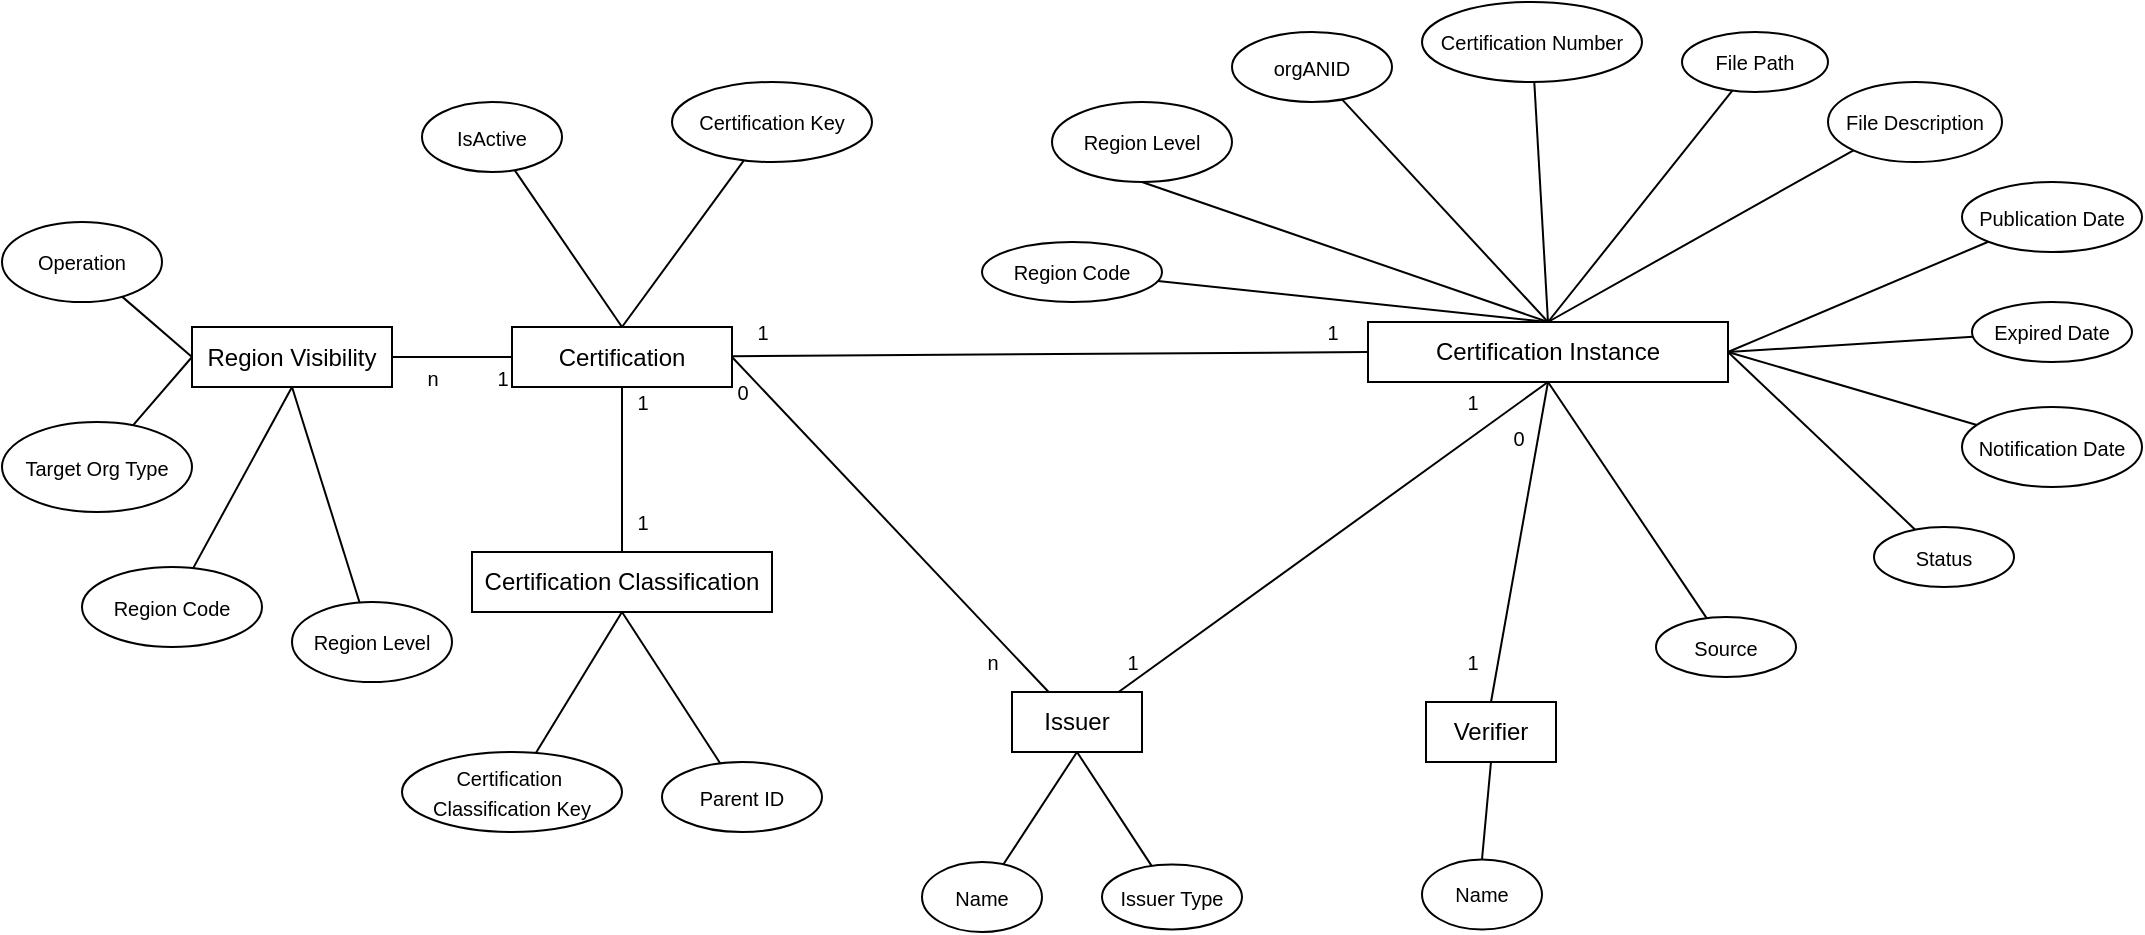 <mxfile version="20.5.3" type="github" pages="7">
  <diagram id="ghnVkD6tve0hE08AzQ6Q" name="E-R">
    <mxGraphModel dx="1476" dy="806" grid="1" gridSize="10" guides="1" tooltips="1" connect="1" arrows="1" fold="1" page="1" pageScale="1" pageWidth="827" pageHeight="1169" math="0" shadow="0">
      <root>
        <mxCell id="0" />
        <mxCell id="1" parent="0" />
        <mxCell id="LhiigHx_-QoOQayJ7EXw-1" value="" style="group" vertex="1" connectable="0" parent="1">
          <mxGeometry x="50" y="60" width="1070" height="465" as="geometry" />
        </mxCell>
        <mxCell id="LWZ2hF4-umTnwbfKRss7-1" value="Certification" style="whiteSpace=wrap;html=1;align=center;" parent="LhiigHx_-QoOQayJ7EXw-1" vertex="1">
          <mxGeometry x="255" y="162.5" width="110" height="30" as="geometry" />
        </mxCell>
        <mxCell id="LWZ2hF4-umTnwbfKRss7-3" value="Certification Instance" style="whiteSpace=wrap;html=1;align=center;" parent="LhiigHx_-QoOQayJ7EXw-1" vertex="1">
          <mxGeometry x="683" y="160" width="180" height="30" as="geometry" />
        </mxCell>
        <mxCell id="E6MKo3onYPKLwcyL540l-29" style="edgeStyle=none;rounded=0;orthogonalLoop=1;jettySize=auto;html=1;entryX=0;entryY=0.5;entryDx=0;entryDy=0;fontSize=10;endArrow=none;endFill=0;" parent="LhiigHx_-QoOQayJ7EXw-1" source="LWZ2hF4-umTnwbfKRss7-1" target="LWZ2hF4-umTnwbfKRss7-3" edge="1">
          <mxGeometry relative="1" as="geometry" />
        </mxCell>
        <mxCell id="LWZ2hF4-umTnwbfKRss7-13" style="rounded=0;orthogonalLoop=1;jettySize=auto;html=1;endArrow=none;endFill=0;entryX=0.5;entryY=0;entryDx=0;entryDy=0;" parent="LhiigHx_-QoOQayJ7EXw-1" source="LWZ2hF4-umTnwbfKRss7-4" target="LWZ2hF4-umTnwbfKRss7-3" edge="1">
          <mxGeometry relative="1" as="geometry">
            <mxPoint x="723" y="155" as="targetPoint" />
          </mxGeometry>
        </mxCell>
        <mxCell id="LWZ2hF4-umTnwbfKRss7-4" value="&lt;font style=&quot;font-size: 10px;&quot;&gt;orgANID&lt;/font&gt;" style="ellipse;whiteSpace=wrap;html=1;align=center;" parent="LhiigHx_-QoOQayJ7EXw-1" vertex="1">
          <mxGeometry x="615" y="15" width="80" height="35" as="geometry" />
        </mxCell>
        <mxCell id="E6MKo3onYPKLwcyL540l-15" style="edgeStyle=none;rounded=0;orthogonalLoop=1;jettySize=auto;html=1;fontSize=10;endArrow=none;endFill=0;entryX=0.5;entryY=0;entryDx=0;entryDy=0;" parent="LhiigHx_-QoOQayJ7EXw-1" source="LWZ2hF4-umTnwbfKRss7-5" target="LWZ2hF4-umTnwbfKRss7-3" edge="1">
          <mxGeometry relative="1" as="geometry" />
        </mxCell>
        <mxCell id="LWZ2hF4-umTnwbfKRss7-5" value="&lt;font style=&quot;font-size: 10px;&quot;&gt;Certification Number&lt;/font&gt;" style="ellipse;whiteSpace=wrap;html=1;align=center;" parent="LhiigHx_-QoOQayJ7EXw-1" vertex="1">
          <mxGeometry x="710" width="110" height="40" as="geometry" />
        </mxCell>
        <mxCell id="E6MKo3onYPKLwcyL540l-16" style="edgeStyle=none;rounded=0;orthogonalLoop=1;jettySize=auto;html=1;entryX=0.5;entryY=0;entryDx=0;entryDy=0;fontSize=10;endArrow=none;endFill=0;" parent="LhiigHx_-QoOQayJ7EXw-1" source="LWZ2hF4-umTnwbfKRss7-6" target="LWZ2hF4-umTnwbfKRss7-3" edge="1">
          <mxGeometry relative="1" as="geometry" />
        </mxCell>
        <mxCell id="LWZ2hF4-umTnwbfKRss7-6" value="&lt;font style=&quot;font-size: 10px;&quot;&gt;File Path&lt;/font&gt;" style="ellipse;whiteSpace=wrap;html=1;align=center;" parent="LhiigHx_-QoOQayJ7EXw-1" vertex="1">
          <mxGeometry x="840" y="15" width="73" height="30" as="geometry" />
        </mxCell>
        <mxCell id="E6MKo3onYPKLwcyL540l-17" style="edgeStyle=none;rounded=0;orthogonalLoop=1;jettySize=auto;html=1;entryX=1;entryY=0.5;entryDx=0;entryDy=0;fontSize=10;endArrow=none;endFill=0;exitX=0;exitY=1;exitDx=0;exitDy=0;" parent="LhiigHx_-QoOQayJ7EXw-1" source="LWZ2hF4-umTnwbfKRss7-7" target="LWZ2hF4-umTnwbfKRss7-3" edge="1">
          <mxGeometry relative="1" as="geometry" />
        </mxCell>
        <mxCell id="LWZ2hF4-umTnwbfKRss7-7" value="&lt;font style=&quot;font-size: 10px;&quot;&gt;Publication Date&lt;/font&gt;" style="ellipse;whiteSpace=wrap;html=1;align=center;" parent="LhiigHx_-QoOQayJ7EXw-1" vertex="1">
          <mxGeometry x="980" y="90" width="90" height="35" as="geometry" />
        </mxCell>
        <mxCell id="E6MKo3onYPKLwcyL540l-18" style="edgeStyle=none;rounded=0;orthogonalLoop=1;jettySize=auto;html=1;entryX=1;entryY=0.5;entryDx=0;entryDy=0;fontSize=10;endArrow=none;endFill=0;" parent="LhiigHx_-QoOQayJ7EXw-1" source="LWZ2hF4-umTnwbfKRss7-8" target="LWZ2hF4-umTnwbfKRss7-3" edge="1">
          <mxGeometry relative="1" as="geometry" />
        </mxCell>
        <mxCell id="LWZ2hF4-umTnwbfKRss7-8" value="&lt;font style=&quot;font-size: 10px;&quot;&gt;Expired Date&lt;/font&gt;" style="ellipse;whiteSpace=wrap;html=1;align=center;" parent="LhiigHx_-QoOQayJ7EXw-1" vertex="1">
          <mxGeometry x="985" y="150" width="80" height="30" as="geometry" />
        </mxCell>
        <mxCell id="E6MKo3onYPKLwcyL540l-19" style="edgeStyle=none;rounded=0;orthogonalLoop=1;jettySize=auto;html=1;entryX=1;entryY=0.5;entryDx=0;entryDy=0;fontSize=10;endArrow=none;endFill=0;" parent="LhiigHx_-QoOQayJ7EXw-1" source="LWZ2hF4-umTnwbfKRss7-9" target="LWZ2hF4-umTnwbfKRss7-3" edge="1">
          <mxGeometry relative="1" as="geometry" />
        </mxCell>
        <mxCell id="LWZ2hF4-umTnwbfKRss7-9" value="&lt;font style=&quot;font-size: 10px;&quot;&gt;Notification Date&lt;/font&gt;" style="ellipse;whiteSpace=wrap;html=1;align=center;" parent="LhiigHx_-QoOQayJ7EXw-1" vertex="1">
          <mxGeometry x="980" y="202.5" width="90" height="40" as="geometry" />
        </mxCell>
        <mxCell id="E6MKo3onYPKLwcyL540l-20" style="edgeStyle=none;rounded=0;orthogonalLoop=1;jettySize=auto;html=1;entryX=1;entryY=0.5;entryDx=0;entryDy=0;fontSize=10;endArrow=none;endFill=0;" parent="LhiigHx_-QoOQayJ7EXw-1" source="LWZ2hF4-umTnwbfKRss7-10" target="LWZ2hF4-umTnwbfKRss7-3" edge="1">
          <mxGeometry relative="1" as="geometry" />
        </mxCell>
        <mxCell id="LWZ2hF4-umTnwbfKRss7-10" value="&lt;font style=&quot;font-size: 10px;&quot;&gt;Status&lt;/font&gt;" style="ellipse;whiteSpace=wrap;html=1;align=center;" parent="LhiigHx_-QoOQayJ7EXw-1" vertex="1">
          <mxGeometry x="936" y="262.5" width="70" height="30" as="geometry" />
        </mxCell>
        <mxCell id="E6MKo3onYPKLwcyL540l-21" style="edgeStyle=none;rounded=0;orthogonalLoop=1;jettySize=auto;html=1;entryX=0.5;entryY=1;entryDx=0;entryDy=0;fontSize=10;endArrow=none;endFill=0;" parent="LhiigHx_-QoOQayJ7EXw-1" source="LWZ2hF4-umTnwbfKRss7-11" target="LWZ2hF4-umTnwbfKRss7-3" edge="1">
          <mxGeometry relative="1" as="geometry" />
        </mxCell>
        <mxCell id="LWZ2hF4-umTnwbfKRss7-11" value="&lt;font style=&quot;font-size: 10px;&quot;&gt;Source&lt;/font&gt;" style="ellipse;whiteSpace=wrap;html=1;align=center;" parent="LhiigHx_-QoOQayJ7EXw-1" vertex="1">
          <mxGeometry x="827" y="307.5" width="70" height="30" as="geometry" />
        </mxCell>
        <mxCell id="E6MKo3onYPKLwcyL540l-22" style="edgeStyle=none;rounded=0;orthogonalLoop=1;jettySize=auto;html=1;fontSize=10;endArrow=none;endFill=0;entryX=0.5;entryY=1;entryDx=0;entryDy=0;" parent="LhiigHx_-QoOQayJ7EXw-1" source="LWZ2hF4-umTnwbfKRss7-12" target="LWZ2hF4-umTnwbfKRss7-3" edge="1">
          <mxGeometry relative="1" as="geometry">
            <mxPoint x="310" y="190" as="targetPoint" />
          </mxGeometry>
        </mxCell>
        <mxCell id="l9yIWknK_GIsD2RVR3FX-1" style="edgeStyle=none;rounded=0;orthogonalLoop=1;jettySize=auto;html=1;entryX=1;entryY=0.5;entryDx=0;entryDy=0;fontSize=10;endArrow=none;endFill=0;" edge="1" parent="LhiigHx_-QoOQayJ7EXw-1" source="LWZ2hF4-umTnwbfKRss7-12" target="LWZ2hF4-umTnwbfKRss7-1">
          <mxGeometry relative="1" as="geometry" />
        </mxCell>
        <mxCell id="LWZ2hF4-umTnwbfKRss7-12" value="Issuer" style="whiteSpace=wrap;html=1;align=center;" parent="LhiigHx_-QoOQayJ7EXw-1" vertex="1">
          <mxGeometry x="505" y="345" width="65" height="30" as="geometry" />
        </mxCell>
        <mxCell id="E6MKo3onYPKLwcyL540l-24" style="edgeStyle=none;rounded=0;orthogonalLoop=1;jettySize=auto;html=1;fontSize=10;endArrow=none;endFill=0;entryX=0.5;entryY=1;entryDx=0;entryDy=0;" parent="LhiigHx_-QoOQayJ7EXw-1" source="LWZ2hF4-umTnwbfKRss7-14" target="LWZ2hF4-umTnwbfKRss7-12" edge="1">
          <mxGeometry relative="1" as="geometry">
            <mxPoint x="618" y="260" as="targetPoint" />
          </mxGeometry>
        </mxCell>
        <mxCell id="LWZ2hF4-umTnwbfKRss7-14" value="&lt;font style=&quot;font-size: 10px;&quot;&gt;Issuer Type&lt;/font&gt;" style="ellipse;whiteSpace=wrap;html=1;align=center;" parent="LhiigHx_-QoOQayJ7EXw-1" vertex="1">
          <mxGeometry x="550" y="431.25" width="70" height="32.5" as="geometry" />
        </mxCell>
        <mxCell id="E6MKo3onYPKLwcyL540l-23" style="edgeStyle=none;rounded=0;orthogonalLoop=1;jettySize=auto;html=1;entryX=0.5;entryY=1;entryDx=0;entryDy=0;fontSize=10;endArrow=none;endFill=0;" parent="LhiigHx_-QoOQayJ7EXw-1" source="LWZ2hF4-umTnwbfKRss7-15" target="LWZ2hF4-umTnwbfKRss7-12" edge="1">
          <mxGeometry relative="1" as="geometry" />
        </mxCell>
        <mxCell id="LWZ2hF4-umTnwbfKRss7-15" value="&lt;font style=&quot;font-size: 10px;&quot;&gt;Name&lt;/font&gt;" style="ellipse;whiteSpace=wrap;html=1;align=center;" parent="LhiigHx_-QoOQayJ7EXw-1" vertex="1">
          <mxGeometry x="460" y="430" width="60" height="35" as="geometry" />
        </mxCell>
        <mxCell id="E6MKo3onYPKLwcyL540l-9" style="edgeStyle=none;rounded=0;orthogonalLoop=1;jettySize=auto;html=1;entryX=0.5;entryY=0;entryDx=0;entryDy=0;fontSize=10;endArrow=none;endFill=0;" parent="LhiigHx_-QoOQayJ7EXw-1" source="LWZ2hF4-umTnwbfKRss7-16" target="LWZ2hF4-umTnwbfKRss7-1" edge="1">
          <mxGeometry relative="1" as="geometry" />
        </mxCell>
        <mxCell id="LWZ2hF4-umTnwbfKRss7-16" value="&lt;font style=&quot;font-size: 10px;&quot;&gt;Certification Key&lt;/font&gt;" style="ellipse;whiteSpace=wrap;html=1;align=center;" parent="LhiigHx_-QoOQayJ7EXw-1" vertex="1">
          <mxGeometry x="335" y="40" width="100" height="40" as="geometry" />
        </mxCell>
        <mxCell id="E6MKo3onYPKLwcyL540l-5" style="edgeStyle=none;rounded=0;orthogonalLoop=1;jettySize=auto;html=1;entryX=0.5;entryY=0;entryDx=0;entryDy=0;fontSize=10;endArrow=none;endFill=0;" parent="LhiigHx_-QoOQayJ7EXw-1" source="R2yGXX2J1qQXYL6KwdlM-2" target="LWZ2hF4-umTnwbfKRss7-3" edge="1">
          <mxGeometry relative="1" as="geometry" />
        </mxCell>
        <mxCell id="R2yGXX2J1qQXYL6KwdlM-2" value="&lt;font style=&quot;font-size: 10px;&quot;&gt;Region Code&lt;/font&gt;" style="ellipse;whiteSpace=wrap;html=1;align=center;" parent="LhiigHx_-QoOQayJ7EXw-1" vertex="1">
          <mxGeometry x="490" y="120" width="90" height="30" as="geometry" />
        </mxCell>
        <mxCell id="R2yGXX2J1qQXYL6KwdlM-4" value="&lt;font style=&quot;font-size: 10px;&quot;&gt;Region Level&lt;/font&gt;" style="ellipse;whiteSpace=wrap;html=1;align=center;" parent="LhiigHx_-QoOQayJ7EXw-1" vertex="1">
          <mxGeometry x="525" y="50" width="90" height="40" as="geometry" />
        </mxCell>
        <mxCell id="E6MKo3onYPKLwcyL540l-11" style="edgeStyle=none;rounded=0;orthogonalLoop=1;jettySize=auto;html=1;exitX=0.5;exitY=0;exitDx=0;exitDy=0;entryX=0.5;entryY=1;entryDx=0;entryDy=0;fontSize=10;endArrow=none;endFill=0;" parent="LhiigHx_-QoOQayJ7EXw-1" source="LWZ2hF4-umTnwbfKRss7-3" target="R2yGXX2J1qQXYL6KwdlM-4" edge="1">
          <mxGeometry relative="1" as="geometry" />
        </mxCell>
        <mxCell id="E6MKo3onYPKLwcyL540l-8" style="edgeStyle=none;rounded=0;orthogonalLoop=1;jettySize=auto;html=1;entryX=0;entryY=0.5;entryDx=0;entryDy=0;fontSize=10;endArrow=none;endFill=0;exitX=1;exitY=0.5;exitDx=0;exitDy=0;" parent="LhiigHx_-QoOQayJ7EXw-1" source="R2yGXX2J1qQXYL6KwdlM-5" target="LWZ2hF4-umTnwbfKRss7-1" edge="1">
          <mxGeometry relative="1" as="geometry" />
        </mxCell>
        <mxCell id="R2yGXX2J1qQXYL6KwdlM-5" value="Region Visibility" style="whiteSpace=wrap;html=1;align=center;" parent="LhiigHx_-QoOQayJ7EXw-1" vertex="1">
          <mxGeometry x="95" y="162.5" width="100" height="30" as="geometry" />
        </mxCell>
        <mxCell id="E6MKo3onYPKLwcyL540l-3" style="edgeStyle=none;rounded=0;orthogonalLoop=1;jettySize=auto;html=1;entryX=0.5;entryY=1;entryDx=0;entryDy=0;fontSize=10;endArrow=none;endFill=0;" parent="LhiigHx_-QoOQayJ7EXw-1" source="R2yGXX2J1qQXYL6KwdlM-6" target="LWZ2hF4-umTnwbfKRss7-1" edge="1">
          <mxGeometry relative="1" as="geometry" />
        </mxCell>
        <mxCell id="R2yGXX2J1qQXYL6KwdlM-6" value="Certification Classification" style="whiteSpace=wrap;html=1;align=center;" parent="LhiigHx_-QoOQayJ7EXw-1" vertex="1">
          <mxGeometry x="235" y="275" width="150" height="30" as="geometry" />
        </mxCell>
        <mxCell id="E6MKo3onYPKLwcyL540l-10" style="edgeStyle=none;rounded=0;orthogonalLoop=1;jettySize=auto;html=1;fontSize=10;endArrow=none;endFill=0;entryX=0.5;entryY=0;entryDx=0;entryDy=0;" parent="LhiigHx_-QoOQayJ7EXw-1" source="R2yGXX2J1qQXYL6KwdlM-7" target="LWZ2hF4-umTnwbfKRss7-1" edge="1">
          <mxGeometry relative="1" as="geometry">
            <mxPoint x="310" y="160" as="targetPoint" />
          </mxGeometry>
        </mxCell>
        <mxCell id="R2yGXX2J1qQXYL6KwdlM-7" value="&lt;font style=&quot;font-size: 10px;&quot;&gt;IsActive&lt;/font&gt;" style="ellipse;whiteSpace=wrap;html=1;align=center;" parent="LhiigHx_-QoOQayJ7EXw-1" vertex="1">
          <mxGeometry x="210" y="50" width="70" height="35" as="geometry" />
        </mxCell>
        <mxCell id="E6MKo3onYPKLwcyL540l-1" style="edgeStyle=none;rounded=0;orthogonalLoop=1;jettySize=auto;html=1;entryX=0.5;entryY=1;entryDx=0;entryDy=0;fontSize=10;endArrow=none;endFill=0;" parent="LhiigHx_-QoOQayJ7EXw-1" source="R2yGXX2J1qQXYL6KwdlM-8" target="R2yGXX2J1qQXYL6KwdlM-6" edge="1">
          <mxGeometry relative="1" as="geometry" />
        </mxCell>
        <mxCell id="R2yGXX2J1qQXYL6KwdlM-8" value="&lt;font style=&quot;font-size: 10px;&quot;&gt;Certification&amp;nbsp;&lt;br&gt;Classification&amp;nbsp;Key&lt;/font&gt;" style="ellipse;whiteSpace=wrap;html=1;align=center;" parent="LhiigHx_-QoOQayJ7EXw-1" vertex="1">
          <mxGeometry x="200" y="375" width="110" height="40" as="geometry" />
        </mxCell>
        <mxCell id="E6MKo3onYPKLwcyL540l-2" style="edgeStyle=none;rounded=0;orthogonalLoop=1;jettySize=auto;html=1;entryX=0.5;entryY=1;entryDx=0;entryDy=0;fontSize=10;endArrow=none;endFill=0;" parent="LhiigHx_-QoOQayJ7EXw-1" source="R2yGXX2J1qQXYL6KwdlM-9" target="R2yGXX2J1qQXYL6KwdlM-6" edge="1">
          <mxGeometry relative="1" as="geometry" />
        </mxCell>
        <mxCell id="R2yGXX2J1qQXYL6KwdlM-9" value="&lt;span style=&quot;font-size: 10px;&quot;&gt;Parent ID&lt;/span&gt;" style="ellipse;whiteSpace=wrap;html=1;align=center;" parent="LhiigHx_-QoOQayJ7EXw-1" vertex="1">
          <mxGeometry x="330" y="380" width="80" height="35" as="geometry" />
        </mxCell>
        <mxCell id="E6MKo3onYPKLwcyL540l-13" style="edgeStyle=none;rounded=0;orthogonalLoop=1;jettySize=auto;html=1;fontSize=10;endArrow=none;endFill=0;entryX=0.5;entryY=1;entryDx=0;entryDy=0;" parent="LhiigHx_-QoOQayJ7EXw-1" source="E6MKo3onYPKLwcyL540l-6" target="R2yGXX2J1qQXYL6KwdlM-5" edge="1">
          <mxGeometry relative="1" as="geometry" />
        </mxCell>
        <mxCell id="E6MKo3onYPKLwcyL540l-6" value="&lt;font style=&quot;font-size: 10px;&quot;&gt;Region Code&lt;/font&gt;" style="ellipse;whiteSpace=wrap;html=1;align=center;" parent="LhiigHx_-QoOQayJ7EXw-1" vertex="1">
          <mxGeometry x="40" y="282.5" width="90" height="40" as="geometry" />
        </mxCell>
        <mxCell id="E6MKo3onYPKLwcyL540l-14" style="edgeStyle=none;rounded=0;orthogonalLoop=1;jettySize=auto;html=1;entryX=0.5;entryY=1;entryDx=0;entryDy=0;fontSize=10;endArrow=none;endFill=0;" parent="LhiigHx_-QoOQayJ7EXw-1" source="E6MKo3onYPKLwcyL540l-7" target="R2yGXX2J1qQXYL6KwdlM-5" edge="1">
          <mxGeometry relative="1" as="geometry" />
        </mxCell>
        <mxCell id="E6MKo3onYPKLwcyL540l-7" value="&lt;font style=&quot;font-size: 10px;&quot;&gt;Region Level&lt;/font&gt;" style="ellipse;whiteSpace=wrap;html=1;align=center;" parent="LhiigHx_-QoOQayJ7EXw-1" vertex="1">
          <mxGeometry x="145" y="300" width="80" height="40" as="geometry" />
        </mxCell>
        <mxCell id="E6MKo3onYPKLwcyL540l-26" style="edgeStyle=none;rounded=0;orthogonalLoop=1;jettySize=auto;html=1;entryX=0;entryY=0.5;entryDx=0;entryDy=0;fontSize=10;endArrow=none;endFill=0;" parent="LhiigHx_-QoOQayJ7EXw-1" source="E6MKo3onYPKLwcyL540l-25" target="R2yGXX2J1qQXYL6KwdlM-5" edge="1">
          <mxGeometry relative="1" as="geometry" />
        </mxCell>
        <mxCell id="E6MKo3onYPKLwcyL540l-25" value="&lt;font style=&quot;font-size: 10px;&quot;&gt;Operation&lt;/font&gt;" style="ellipse;whiteSpace=wrap;html=1;align=center;" parent="LhiigHx_-QoOQayJ7EXw-1" vertex="1">
          <mxGeometry y="110" width="80" height="40" as="geometry" />
        </mxCell>
        <mxCell id="E6MKo3onYPKLwcyL540l-28" style="edgeStyle=none;rounded=0;orthogonalLoop=1;jettySize=auto;html=1;entryX=0;entryY=0.5;entryDx=0;entryDy=0;fontSize=10;endArrow=none;endFill=0;" parent="LhiigHx_-QoOQayJ7EXw-1" source="E6MKo3onYPKLwcyL540l-27" target="R2yGXX2J1qQXYL6KwdlM-5" edge="1">
          <mxGeometry relative="1" as="geometry" />
        </mxCell>
        <mxCell id="E6MKo3onYPKLwcyL540l-27" value="&lt;font style=&quot;font-size: 10px;&quot;&gt;Target Org Type&lt;/font&gt;" style="ellipse;whiteSpace=wrap;html=1;align=center;" parent="LhiigHx_-QoOQayJ7EXw-1" vertex="1">
          <mxGeometry y="210" width="95" height="45" as="geometry" />
        </mxCell>
        <mxCell id="E6MKo3onYPKLwcyL540l-32" value="1" style="text;html=1;align=center;verticalAlign=middle;resizable=0;points=[];autosize=1;strokeColor=none;fillColor=none;fontSize=10;" parent="LhiigHx_-QoOQayJ7EXw-1" vertex="1">
          <mxGeometry x="235" y="172.5" width="30" height="30" as="geometry" />
        </mxCell>
        <mxCell id="E6MKo3onYPKLwcyL540l-34" value="n" style="text;html=1;align=center;verticalAlign=middle;resizable=0;points=[];autosize=1;strokeColor=none;fillColor=none;fontSize=10;" parent="LhiigHx_-QoOQayJ7EXw-1" vertex="1">
          <mxGeometry x="200" y="172.5" width="30" height="30" as="geometry" />
        </mxCell>
        <mxCell id="E6MKo3onYPKLwcyL540l-35" value="1" style="text;html=1;align=center;verticalAlign=middle;resizable=0;points=[];autosize=1;strokeColor=none;fillColor=none;fontSize=10;" parent="LhiigHx_-QoOQayJ7EXw-1" vertex="1">
          <mxGeometry x="305" y="185" width="30" height="30" as="geometry" />
        </mxCell>
        <mxCell id="E6MKo3onYPKLwcyL540l-36" value="1" style="text;html=1;align=center;verticalAlign=middle;resizable=0;points=[];autosize=1;strokeColor=none;fillColor=none;fontSize=10;" parent="LhiigHx_-QoOQayJ7EXw-1" vertex="1">
          <mxGeometry x="305" y="245" width="30" height="30" as="geometry" />
        </mxCell>
        <mxCell id="E6MKo3onYPKLwcyL540l-37" value="1" style="text;html=1;align=center;verticalAlign=middle;resizable=0;points=[];autosize=1;strokeColor=none;fillColor=none;fontSize=10;" parent="LhiigHx_-QoOQayJ7EXw-1" vertex="1">
          <mxGeometry x="365" y="150" width="30" height="30" as="geometry" />
        </mxCell>
        <mxCell id="E6MKo3onYPKLwcyL540l-38" value="1" style="text;html=1;align=center;verticalAlign=middle;resizable=0;points=[];autosize=1;strokeColor=none;fillColor=none;fontSize=10;" parent="LhiigHx_-QoOQayJ7EXw-1" vertex="1">
          <mxGeometry x="650" y="150" width="30" height="30" as="geometry" />
        </mxCell>
        <mxCell id="E6MKo3onYPKLwcyL540l-40" value="0" style="text;html=1;align=center;verticalAlign=middle;resizable=0;points=[];autosize=1;strokeColor=none;fillColor=none;fontSize=10;" parent="LhiigHx_-QoOQayJ7EXw-1" vertex="1">
          <mxGeometry x="355" y="180" width="30" height="30" as="geometry" />
        </mxCell>
        <mxCell id="E6MKo3onYPKLwcyL540l-41" value="n" style="text;html=1;align=center;verticalAlign=middle;resizable=0;points=[];autosize=1;strokeColor=none;fillColor=none;fontSize=10;" parent="LhiigHx_-QoOQayJ7EXw-1" vertex="1">
          <mxGeometry x="480" y="315" width="30" height="30" as="geometry" />
        </mxCell>
        <mxCell id="sC_3_3hL9paIZXI0Wqpn-1" style="rounded=0;orthogonalLoop=1;jettySize=auto;html=1;fontSize=10;endArrow=none;endFill=0;exitX=0;exitY=1;exitDx=0;exitDy=0;entryX=0.5;entryY=0;entryDx=0;entryDy=0;" edge="1" parent="LhiigHx_-QoOQayJ7EXw-1" source="8Fkrei-okvZs24utC5pO-3" target="LWZ2hF4-umTnwbfKRss7-3">
          <mxGeometry relative="1" as="geometry" />
        </mxCell>
        <mxCell id="8Fkrei-okvZs24utC5pO-3" value="&lt;font style=&quot;font-size: 10px;&quot;&gt;File Description&lt;/font&gt;" style="ellipse;whiteSpace=wrap;html=1;align=center;" vertex="1" parent="LhiigHx_-QoOQayJ7EXw-1">
          <mxGeometry x="913" y="40" width="87" height="40" as="geometry" />
        </mxCell>
        <mxCell id="l9yIWknK_GIsD2RVR3FX-6" style="edgeStyle=none;rounded=0;orthogonalLoop=1;jettySize=auto;html=1;entryX=0.5;entryY=1;entryDx=0;entryDy=0;fontSize=10;endArrow=none;endFill=0;exitX=0.5;exitY=0;exitDx=0;exitDy=0;" edge="1" parent="LhiigHx_-QoOQayJ7EXw-1" source="l9yIWknK_GIsD2RVR3FX-7" target="LWZ2hF4-umTnwbfKRss7-3">
          <mxGeometry relative="1" as="geometry">
            <mxPoint x="747.831" y="322.549" as="sourcePoint" />
          </mxGeometry>
        </mxCell>
        <mxCell id="sC_3_3hL9paIZXI0Wqpn-2" style="edgeStyle=none;rounded=0;orthogonalLoop=1;jettySize=auto;html=1;exitX=0.5;exitY=1;exitDx=0;exitDy=0;fontSize=10;endArrow=none;endFill=0;" edge="1" parent="LhiigHx_-QoOQayJ7EXw-1" source="LWZ2hF4-umTnwbfKRss7-8" target="LWZ2hF4-umTnwbfKRss7-8">
          <mxGeometry relative="1" as="geometry" />
        </mxCell>
        <mxCell id="l9yIWknK_GIsD2RVR3FX-2" value="1" style="text;html=1;align=center;verticalAlign=middle;resizable=0;points=[];autosize=1;strokeColor=none;fillColor=none;fontSize=10;" vertex="1" parent="LhiigHx_-QoOQayJ7EXw-1">
          <mxGeometry x="550" y="315" width="30" height="30" as="geometry" />
        </mxCell>
        <mxCell id="l9yIWknK_GIsD2RVR3FX-3" value="1" style="text;html=1;align=center;verticalAlign=middle;resizable=0;points=[];autosize=1;strokeColor=none;fillColor=none;fontSize=10;" vertex="1" parent="LhiigHx_-QoOQayJ7EXw-1">
          <mxGeometry x="720" y="185" width="30" height="30" as="geometry" />
        </mxCell>
        <mxCell id="l9yIWknK_GIsD2RVR3FX-7" value="Verifier" style="whiteSpace=wrap;html=1;align=center;" vertex="1" parent="LhiigHx_-QoOQayJ7EXw-1">
          <mxGeometry x="712" y="350" width="65" height="30" as="geometry" />
        </mxCell>
        <mxCell id="HUZYVByu_h3T8YSKySjD-2" value="&lt;font style=&quot;font-size: 10px;&quot;&gt;Name&lt;/font&gt;" style="ellipse;whiteSpace=wrap;html=1;align=center;" vertex="1" parent="LhiigHx_-QoOQayJ7EXw-1">
          <mxGeometry x="710" y="428.75" width="60" height="35" as="geometry" />
        </mxCell>
        <mxCell id="HUZYVByu_h3T8YSKySjD-3" style="edgeStyle=none;rounded=0;orthogonalLoop=1;jettySize=auto;html=1;exitX=0.5;exitY=1;exitDx=0;exitDy=0;entryX=0.5;entryY=0;entryDx=0;entryDy=0;fontSize=10;endArrow=none;endFill=0;" edge="1" parent="LhiigHx_-QoOQayJ7EXw-1" source="l9yIWknK_GIsD2RVR3FX-7" target="HUZYVByu_h3T8YSKySjD-2">
          <mxGeometry relative="1" as="geometry" />
        </mxCell>
        <mxCell id="abtLWYO7-knsBJB9RSrP-1" value="0" style="text;html=1;align=center;verticalAlign=middle;resizable=0;points=[];autosize=1;strokeColor=none;fillColor=none;fontSize=10;" vertex="1" parent="LhiigHx_-QoOQayJ7EXw-1">
          <mxGeometry x="742.5" y="202.5" width="30" height="30" as="geometry" />
        </mxCell>
        <mxCell id="abtLWYO7-knsBJB9RSrP-2" value="1" style="text;html=1;align=center;verticalAlign=middle;resizable=0;points=[];autosize=1;strokeColor=none;fillColor=none;fontSize=10;" vertex="1" parent="LhiigHx_-QoOQayJ7EXw-1">
          <mxGeometry x="720" y="315" width="30" height="30" as="geometry" />
        </mxCell>
      </root>
    </mxGraphModel>
  </diagram>
  <diagram id="R2lEEEUBdFMjLlhIrx00" name="Domain Model">
    <mxGraphModel dx="1377" dy="753" grid="1" gridSize="10" guides="1" tooltips="1" connect="1" arrows="1" fold="1" page="1" pageScale="1" pageWidth="850" pageHeight="1100" math="0" shadow="0" extFonts="Permanent Marker^https://fonts.googleapis.com/css?family=Permanent+Marker">
      <root>
        <mxCell id="0" />
        <mxCell id="1" parent="0" />
        <mxCell id="bcJ9V6Jb7gAZAd-M-q_m-59" value="" style="rounded=0;whiteSpace=wrap;html=1;" parent="1" vertex="1">
          <mxGeometry x="20" y="30" width="950" height="690" as="geometry" />
        </mxCell>
        <mxCell id="HwOYXMxxk0n-8fZafsUR-879" value="CERTIFICATION" style="shape=table;startSize=30;container=1;collapsible=1;childLayout=tableLayout;fixedRows=1;rowLines=0;fontStyle=1;align=center;resizeLast=1;" parent="1" vertex="1">
          <mxGeometry x="75" y="70" width="210" height="220" as="geometry" />
        </mxCell>
        <mxCell id="HwOYXMxxk0n-8fZafsUR-880" value="" style="shape=tableRow;horizontal=0;startSize=0;swimlaneHead=0;swimlaneBody=0;fillColor=none;collapsible=0;dropTarget=0;points=[[0,0.5],[1,0.5]];portConstraint=eastwest;top=0;left=0;right=0;bottom=1;" parent="HwOYXMxxk0n-8fZafsUR-879" vertex="1">
          <mxGeometry y="30" width="210" height="30" as="geometry" />
        </mxCell>
        <mxCell id="HwOYXMxxk0n-8fZafsUR-881" value="PK" style="shape=partialRectangle;overflow=hidden;connectable=0;fillColor=none;top=0;left=0;bottom=0;right=0;fontStyle=1;" parent="HwOYXMxxk0n-8fZafsUR-880" vertex="1">
          <mxGeometry width="30" height="30" as="geometry">
            <mxRectangle width="30" height="30" as="alternateBounds" />
          </mxGeometry>
        </mxCell>
        <mxCell id="HwOYXMxxk0n-8fZafsUR-882" value="ID " style="shape=partialRectangle;overflow=hidden;connectable=0;fillColor=none;align=left;top=0;left=0;bottom=0;right=0;spacingLeft=6;fontStyle=5;" parent="HwOYXMxxk0n-8fZafsUR-880" vertex="1">
          <mxGeometry x="30" width="180" height="30" as="geometry">
            <mxRectangle width="180" height="30" as="alternateBounds" />
          </mxGeometry>
        </mxCell>
        <mxCell id="HwOYXMxxk0n-8fZafsUR-883" value="" style="shape=tableRow;horizontal=0;startSize=0;swimlaneHead=0;swimlaneBody=0;fillColor=none;collapsible=0;dropTarget=0;points=[[0,0.5],[1,0.5]];portConstraint=eastwest;top=0;left=0;right=0;bottom=0;" parent="HwOYXMxxk0n-8fZafsUR-879" vertex="1">
          <mxGeometry y="60" width="210" height="30" as="geometry" />
        </mxCell>
        <mxCell id="HwOYXMxxk0n-8fZafsUR-884" value="" style="shape=partialRectangle;overflow=hidden;connectable=0;fillColor=none;top=0;left=0;bottom=0;right=0;" parent="HwOYXMxxk0n-8fZafsUR-883" vertex="1">
          <mxGeometry width="30" height="30" as="geometry">
            <mxRectangle width="30" height="30" as="alternateBounds" />
          </mxGeometry>
        </mxCell>
        <mxCell id="HwOYXMxxk0n-8fZafsUR-885" value="CERTIFICATION_KEY" style="shape=partialRectangle;overflow=hidden;connectable=0;fillColor=none;align=left;top=0;left=0;bottom=0;right=0;spacingLeft=6;" parent="HwOYXMxxk0n-8fZafsUR-883" vertex="1">
          <mxGeometry x="30" width="180" height="30" as="geometry">
            <mxRectangle width="180" height="30" as="alternateBounds" />
          </mxGeometry>
        </mxCell>
        <mxCell id="HwOYXMxxk0n-8fZafsUR-1047" value="" style="shape=tableRow;horizontal=0;startSize=0;swimlaneHead=0;swimlaneBody=0;fillColor=none;collapsible=0;dropTarget=0;points=[[0,0.5],[1,0.5]];portConstraint=eastwest;top=0;left=0;right=0;bottom=0;" parent="HwOYXMxxk0n-8fZafsUR-879" vertex="1">
          <mxGeometry y="90" width="210" height="30" as="geometry" />
        </mxCell>
        <mxCell id="HwOYXMxxk0n-8fZafsUR-1048" value="" style="shape=partialRectangle;connectable=0;fillColor=none;top=0;left=0;bottom=0;right=0;editable=1;overflow=hidden;" parent="HwOYXMxxk0n-8fZafsUR-1047" vertex="1">
          <mxGeometry width="30" height="30" as="geometry">
            <mxRectangle width="30" height="30" as="alternateBounds" />
          </mxGeometry>
        </mxCell>
        <mxCell id="HwOYXMxxk0n-8fZafsUR-1049" value="ISACTIVE" style="shape=partialRectangle;connectable=0;fillColor=none;top=0;left=0;bottom=0;right=0;align=left;spacingLeft=6;overflow=hidden;" parent="HwOYXMxxk0n-8fZafsUR-1047" vertex="1">
          <mxGeometry x="30" width="180" height="30" as="geometry">
            <mxRectangle width="180" height="30" as="alternateBounds" />
          </mxGeometry>
        </mxCell>
        <mxCell id="y9PMed2xk3I_nks7TA4T-5" value="" style="shape=tableRow;horizontal=0;startSize=0;swimlaneHead=0;swimlaneBody=0;fillColor=none;collapsible=0;dropTarget=0;points=[[0,0.5],[1,0.5]];portConstraint=eastwest;top=0;left=0;right=0;bottom=0;fontSize=10;" vertex="1" parent="HwOYXMxxk0n-8fZafsUR-879">
          <mxGeometry y="120" width="210" height="30" as="geometry" />
        </mxCell>
        <mxCell id="y9PMed2xk3I_nks7TA4T-6" value="FK" style="shape=partialRectangle;connectable=0;fillColor=none;top=0;left=0;bottom=0;right=0;fontStyle=0;overflow=hidden;fontSize=12;" vertex="1" parent="y9PMed2xk3I_nks7TA4T-5">
          <mxGeometry width="30" height="30" as="geometry">
            <mxRectangle width="30" height="30" as="alternateBounds" />
          </mxGeometry>
        </mxCell>
        <mxCell id="y9PMed2xk3I_nks7TA4T-7" value="ISSUER_ID" style="shape=partialRectangle;connectable=0;fillColor=none;top=0;left=0;bottom=0;right=0;align=left;spacingLeft=6;fontStyle=0;overflow=hidden;fontSize=12;" vertex="1" parent="y9PMed2xk3I_nks7TA4T-5">
          <mxGeometry x="30" width="180" height="30" as="geometry">
            <mxRectangle width="180" height="30" as="alternateBounds" />
          </mxGeometry>
        </mxCell>
        <mxCell id="HwOYXMxxk0n-8fZafsUR-1001" value="" style="shape=tableRow;horizontal=0;startSize=0;swimlaneHead=0;swimlaneBody=0;fillColor=none;collapsible=0;dropTarget=0;points=[[0,0.5],[1,0.5]];portConstraint=eastwest;top=0;left=0;right=0;bottom=0;" parent="HwOYXMxxk0n-8fZafsUR-879" vertex="1">
          <mxGeometry y="150" width="210" height="30" as="geometry" />
        </mxCell>
        <mxCell id="HwOYXMxxk0n-8fZafsUR-1002" value="FK" style="shape=partialRectangle;connectable=0;fillColor=none;top=0;left=0;bottom=0;right=0;fontStyle=0;overflow=hidden;" parent="HwOYXMxxk0n-8fZafsUR-1001" vertex="1">
          <mxGeometry width="30" height="30" as="geometry">
            <mxRectangle width="30" height="30" as="alternateBounds" />
          </mxGeometry>
        </mxCell>
        <mxCell id="HwOYXMxxk0n-8fZafsUR-1003" value="CERTIFICATION_TYPE_ID" style="shape=partialRectangle;connectable=0;fillColor=none;top=0;left=0;bottom=0;right=0;align=left;spacingLeft=6;fontStyle=0;overflow=hidden;" parent="HwOYXMxxk0n-8fZafsUR-1001" vertex="1">
          <mxGeometry x="30" width="180" height="30" as="geometry">
            <mxRectangle width="180" height="30" as="alternateBounds" />
          </mxGeometry>
        </mxCell>
        <mxCell id="HwOYXMxxk0n-8fZafsUR-995" value="" style="shape=tableRow;horizontal=0;startSize=0;swimlaneHead=0;swimlaneBody=0;fillColor=none;collapsible=0;dropTarget=0;points=[[0,0.5],[1,0.5]];portConstraint=eastwest;top=0;left=0;right=0;bottom=0;" parent="HwOYXMxxk0n-8fZafsUR-879" vertex="1">
          <mxGeometry y="180" width="210" height="30" as="geometry" />
        </mxCell>
        <mxCell id="HwOYXMxxk0n-8fZafsUR-996" value="FK" style="shape=partialRectangle;connectable=0;fillColor=none;top=0;left=0;bottom=0;right=0;fontStyle=0;overflow=hidden;" parent="HwOYXMxxk0n-8fZafsUR-995" vertex="1">
          <mxGeometry width="30" height="30" as="geometry">
            <mxRectangle width="30" height="30" as="alternateBounds" />
          </mxGeometry>
        </mxCell>
        <mxCell id="HwOYXMxxk0n-8fZafsUR-997" value="REGION_VISIABILITY_ID" style="shape=partialRectangle;connectable=0;fillColor=none;top=0;left=0;bottom=0;right=0;align=left;spacingLeft=6;fontStyle=0;overflow=hidden;" parent="HwOYXMxxk0n-8fZafsUR-995" vertex="1">
          <mxGeometry x="30" width="180" height="30" as="geometry">
            <mxRectangle width="180" height="30" as="alternateBounds" />
          </mxGeometry>
        </mxCell>
        <mxCell id="HwOYXMxxk0n-8fZafsUR-904" value="CERTIFICATION_INSTANCE" style="shape=table;startSize=30;container=1;collapsible=1;childLayout=tableLayout;fixedRows=1;rowLines=0;fontStyle=1;align=center;resizeLast=1;" parent="1" vertex="1">
          <mxGeometry x="420" y="70" width="210" height="480" as="geometry" />
        </mxCell>
        <mxCell id="HwOYXMxxk0n-8fZafsUR-905" value="" style="shape=tableRow;horizontal=0;startSize=0;swimlaneHead=0;swimlaneBody=0;fillColor=none;collapsible=0;dropTarget=0;points=[[0,0.5],[1,0.5]];portConstraint=eastwest;top=0;left=0;right=0;bottom=1;" parent="HwOYXMxxk0n-8fZafsUR-904" vertex="1">
          <mxGeometry y="30" width="210" height="30" as="geometry" />
        </mxCell>
        <mxCell id="HwOYXMxxk0n-8fZafsUR-906" value="PK" style="shape=partialRectangle;overflow=hidden;connectable=0;fillColor=none;top=0;left=0;bottom=0;right=0;fontStyle=1;" parent="HwOYXMxxk0n-8fZafsUR-905" vertex="1">
          <mxGeometry width="30" height="30" as="geometry">
            <mxRectangle width="30" height="30" as="alternateBounds" />
          </mxGeometry>
        </mxCell>
        <mxCell id="HwOYXMxxk0n-8fZafsUR-907" value="ID " style="shape=partialRectangle;overflow=hidden;connectable=0;fillColor=none;align=left;top=0;left=0;bottom=0;right=0;spacingLeft=6;fontStyle=5;" parent="HwOYXMxxk0n-8fZafsUR-905" vertex="1">
          <mxGeometry x="30" width="180" height="30" as="geometry">
            <mxRectangle width="180" height="30" as="alternateBounds" />
          </mxGeometry>
        </mxCell>
        <mxCell id="HwOYXMxxk0n-8fZafsUR-908" value="" style="shape=tableRow;horizontal=0;startSize=0;swimlaneHead=0;swimlaneBody=0;fillColor=none;collapsible=0;dropTarget=0;points=[[0,0.5],[1,0.5]];portConstraint=eastwest;top=0;left=0;right=0;bottom=0;" parent="HwOYXMxxk0n-8fZafsUR-904" vertex="1">
          <mxGeometry y="60" width="210" height="30" as="geometry" />
        </mxCell>
        <mxCell id="HwOYXMxxk0n-8fZafsUR-909" value="" style="shape=partialRectangle;overflow=hidden;connectable=0;fillColor=none;top=0;left=0;bottom=0;right=0;" parent="HwOYXMxxk0n-8fZafsUR-908" vertex="1">
          <mxGeometry width="30" height="30" as="geometry">
            <mxRectangle width="30" height="30" as="alternateBounds" />
          </mxGeometry>
        </mxCell>
        <mxCell id="HwOYXMxxk0n-8fZafsUR-910" value="ORG_ANID" style="shape=partialRectangle;overflow=hidden;connectable=0;fillColor=none;align=left;top=0;left=0;bottom=0;right=0;spacingLeft=6;" parent="HwOYXMxxk0n-8fZafsUR-908" vertex="1">
          <mxGeometry x="30" width="180" height="30" as="geometry">
            <mxRectangle width="180" height="30" as="alternateBounds" />
          </mxGeometry>
        </mxCell>
        <mxCell id="HwOYXMxxk0n-8fZafsUR-911" value="" style="shape=tableRow;horizontal=0;startSize=0;swimlaneHead=0;swimlaneBody=0;fillColor=none;collapsible=0;dropTarget=0;points=[[0,0.5],[1,0.5]];portConstraint=eastwest;top=0;left=0;right=0;bottom=0;" parent="HwOYXMxxk0n-8fZafsUR-904" vertex="1">
          <mxGeometry y="90" width="210" height="30" as="geometry" />
        </mxCell>
        <mxCell id="HwOYXMxxk0n-8fZafsUR-912" value="" style="shape=partialRectangle;overflow=hidden;connectable=0;fillColor=none;top=0;left=0;bottom=0;right=0;" parent="HwOYXMxxk0n-8fZafsUR-911" vertex="1">
          <mxGeometry width="30" height="30" as="geometry">
            <mxRectangle width="30" height="30" as="alternateBounds" />
          </mxGeometry>
        </mxCell>
        <mxCell id="HwOYXMxxk0n-8fZafsUR-913" value="CERTIFICATION_NUMBER" style="shape=partialRectangle;overflow=hidden;connectable=0;fillColor=none;align=left;top=0;left=0;bottom=0;right=0;spacingLeft=6;" parent="HwOYXMxxk0n-8fZafsUR-911" vertex="1">
          <mxGeometry x="30" width="180" height="30" as="geometry">
            <mxRectangle width="180" height="30" as="alternateBounds" />
          </mxGeometry>
        </mxCell>
        <mxCell id="HwOYXMxxk0n-8fZafsUR-914" value="" style="shape=tableRow;horizontal=0;startSize=0;swimlaneHead=0;swimlaneBody=0;fillColor=none;collapsible=0;dropTarget=0;points=[[0,0.5],[1,0.5]];portConstraint=eastwest;top=0;left=0;right=0;bottom=0;" parent="HwOYXMxxk0n-8fZafsUR-904" vertex="1">
          <mxGeometry y="120" width="210" height="30" as="geometry" />
        </mxCell>
        <mxCell id="HwOYXMxxk0n-8fZafsUR-915" value="" style="shape=partialRectangle;overflow=hidden;connectable=0;fillColor=none;top=0;left=0;bottom=0;right=0;" parent="HwOYXMxxk0n-8fZafsUR-914" vertex="1">
          <mxGeometry width="30" height="30" as="geometry">
            <mxRectangle width="30" height="30" as="alternateBounds" />
          </mxGeometry>
        </mxCell>
        <mxCell id="HwOYXMxxk0n-8fZafsUR-916" value="FILE_PATH" style="shape=partialRectangle;overflow=hidden;connectable=0;fillColor=none;align=left;top=0;left=0;bottom=0;right=0;spacingLeft=6;" parent="HwOYXMxxk0n-8fZafsUR-914" vertex="1">
          <mxGeometry x="30" width="180" height="30" as="geometry">
            <mxRectangle width="180" height="30" as="alternateBounds" />
          </mxGeometry>
        </mxCell>
        <mxCell id="fxK5m1e0fFyKVH530Rsc-1" value="" style="shape=tableRow;horizontal=0;startSize=0;swimlaneHead=0;swimlaneBody=0;fillColor=none;collapsible=0;dropTarget=0;points=[[0,0.5],[1,0.5]];portConstraint=eastwest;top=0;left=0;right=0;bottom=0;fontSize=12;" vertex="1" parent="HwOYXMxxk0n-8fZafsUR-904">
          <mxGeometry y="150" width="210" height="30" as="geometry" />
        </mxCell>
        <mxCell id="fxK5m1e0fFyKVH530Rsc-2" value="" style="shape=partialRectangle;connectable=0;fillColor=none;top=0;left=0;bottom=0;right=0;editable=1;overflow=hidden;fontSize=12;" vertex="1" parent="fxK5m1e0fFyKVH530Rsc-1">
          <mxGeometry width="30" height="30" as="geometry">
            <mxRectangle width="30" height="30" as="alternateBounds" />
          </mxGeometry>
        </mxCell>
        <mxCell id="fxK5m1e0fFyKVH530Rsc-3" value="FILE_DESCRIPTION" style="shape=partialRectangle;connectable=0;fillColor=none;top=0;left=0;bottom=0;right=0;align=left;spacingLeft=6;overflow=hidden;fontSize=12;" vertex="1" parent="fxK5m1e0fFyKVH530Rsc-1">
          <mxGeometry x="30" width="180" height="30" as="geometry">
            <mxRectangle width="180" height="30" as="alternateBounds" />
          </mxGeometry>
        </mxCell>
        <mxCell id="HwOYXMxxk0n-8fZafsUR-923" value="" style="shape=tableRow;horizontal=0;startSize=0;swimlaneHead=0;swimlaneBody=0;fillColor=none;collapsible=0;dropTarget=0;points=[[0,0.5],[1,0.5]];portConstraint=eastwest;top=0;left=0;right=0;bottom=0;" parent="HwOYXMxxk0n-8fZafsUR-904" vertex="1">
          <mxGeometry y="180" width="210" height="30" as="geometry" />
        </mxCell>
        <mxCell id="HwOYXMxxk0n-8fZafsUR-924" value="" style="shape=partialRectangle;overflow=hidden;connectable=0;fillColor=none;top=0;left=0;bottom=0;right=0;" parent="HwOYXMxxk0n-8fZafsUR-923" vertex="1">
          <mxGeometry width="30" height="30" as="geometry">
            <mxRectangle width="30" height="30" as="alternateBounds" />
          </mxGeometry>
        </mxCell>
        <mxCell id="HwOYXMxxk0n-8fZafsUR-925" value="PUBLICATION_DATE" style="shape=partialRectangle;overflow=hidden;connectable=0;fillColor=none;align=left;top=0;left=0;bottom=0;right=0;spacingLeft=6;" parent="HwOYXMxxk0n-8fZafsUR-923" vertex="1">
          <mxGeometry x="30" width="180" height="30" as="geometry">
            <mxRectangle width="180" height="30" as="alternateBounds" />
          </mxGeometry>
        </mxCell>
        <mxCell id="HwOYXMxxk0n-8fZafsUR-920" value="" style="shape=tableRow;horizontal=0;startSize=0;swimlaneHead=0;swimlaneBody=0;fillColor=none;collapsible=0;dropTarget=0;points=[[0,0.5],[1,0.5]];portConstraint=eastwest;top=0;left=0;right=0;bottom=0;" parent="HwOYXMxxk0n-8fZafsUR-904" vertex="1">
          <mxGeometry y="210" width="210" height="20" as="geometry" />
        </mxCell>
        <mxCell id="HwOYXMxxk0n-8fZafsUR-921" value="" style="shape=partialRectangle;overflow=hidden;connectable=0;fillColor=none;top=0;left=0;bottom=0;right=0;" parent="HwOYXMxxk0n-8fZafsUR-920" vertex="1">
          <mxGeometry width="30" height="20" as="geometry">
            <mxRectangle width="30" height="20" as="alternateBounds" />
          </mxGeometry>
        </mxCell>
        <mxCell id="HwOYXMxxk0n-8fZafsUR-922" value="EXPIRED_DATE" style="shape=partialRectangle;overflow=hidden;connectable=0;fillColor=none;align=left;top=0;left=0;bottom=0;right=0;spacingLeft=6;" parent="HwOYXMxxk0n-8fZafsUR-920" vertex="1">
          <mxGeometry x="30" width="180" height="20" as="geometry">
            <mxRectangle width="180" height="20" as="alternateBounds" />
          </mxGeometry>
        </mxCell>
        <mxCell id="bcJ9V6Jb7gAZAd-M-q_m-17" value="" style="shape=tableRow;horizontal=0;startSize=0;swimlaneHead=0;swimlaneBody=0;fillColor=none;collapsible=0;dropTarget=0;points=[[0,0.5],[1,0.5]];portConstraint=eastwest;top=0;left=0;right=0;bottom=0;" parent="HwOYXMxxk0n-8fZafsUR-904" vertex="1">
          <mxGeometry y="230" width="210" height="30" as="geometry" />
        </mxCell>
        <mxCell id="bcJ9V6Jb7gAZAd-M-q_m-18" value="" style="shape=partialRectangle;connectable=0;fillColor=none;top=0;left=0;bottom=0;right=0;editable=1;overflow=hidden;" parent="bcJ9V6Jb7gAZAd-M-q_m-17" vertex="1">
          <mxGeometry width="30" height="30" as="geometry">
            <mxRectangle width="30" height="30" as="alternateBounds" />
          </mxGeometry>
        </mxCell>
        <mxCell id="bcJ9V6Jb7gAZAd-M-q_m-19" value="NOTITICATION_DATE" style="shape=partialRectangle;connectable=0;fillColor=none;top=0;left=0;bottom=0;right=0;align=left;spacingLeft=6;overflow=hidden;" parent="bcJ9V6Jb7gAZAd-M-q_m-17" vertex="1">
          <mxGeometry x="30" width="180" height="30" as="geometry">
            <mxRectangle width="180" height="30" as="alternateBounds" />
          </mxGeometry>
        </mxCell>
        <mxCell id="HwOYXMxxk0n-8fZafsUR-898" value="" style="shape=tableRow;horizontal=0;startSize=0;swimlaneHead=0;swimlaneBody=0;fillColor=none;collapsible=0;dropTarget=0;points=[[0,0.5],[1,0.5]];portConstraint=eastwest;top=0;left=0;right=0;bottom=0;" parent="HwOYXMxxk0n-8fZafsUR-904" vertex="1">
          <mxGeometry y="260" width="210" height="30" as="geometry" />
        </mxCell>
        <mxCell id="HwOYXMxxk0n-8fZafsUR-899" value="" style="shape=partialRectangle;overflow=hidden;connectable=0;fillColor=none;top=0;left=0;bottom=0;right=0;" parent="HwOYXMxxk0n-8fZafsUR-898" vertex="1">
          <mxGeometry width="30" height="30" as="geometry">
            <mxRectangle width="30" height="30" as="alternateBounds" />
          </mxGeometry>
        </mxCell>
        <mxCell id="HwOYXMxxk0n-8fZafsUR-900" value="STATUS" style="shape=partialRectangle;overflow=hidden;connectable=0;fillColor=none;align=left;top=0;left=0;bottom=0;right=0;spacingLeft=6;" parent="HwOYXMxxk0n-8fZafsUR-898" vertex="1">
          <mxGeometry x="30" width="180" height="30" as="geometry">
            <mxRectangle width="180" height="30" as="alternateBounds" />
          </mxGeometry>
        </mxCell>
        <mxCell id="HwOYXMxxk0n-8fZafsUR-1010" value="" style="shape=tableRow;horizontal=0;startSize=0;swimlaneHead=0;swimlaneBody=0;fillColor=none;collapsible=0;dropTarget=0;points=[[0,0.5],[1,0.5]];portConstraint=eastwest;top=0;left=0;right=0;bottom=0;" parent="HwOYXMxxk0n-8fZafsUR-904" vertex="1">
          <mxGeometry y="290" width="210" height="30" as="geometry" />
        </mxCell>
        <mxCell id="HwOYXMxxk0n-8fZafsUR-1011" value="" style="shape=partialRectangle;connectable=0;fillColor=none;top=0;left=0;bottom=0;right=0;fontStyle=0;overflow=hidden;" parent="HwOYXMxxk0n-8fZafsUR-1010" vertex="1">
          <mxGeometry width="30" height="30" as="geometry">
            <mxRectangle width="30" height="30" as="alternateBounds" />
          </mxGeometry>
        </mxCell>
        <mxCell id="HwOYXMxxk0n-8fZafsUR-1012" value="SOURCE" style="shape=partialRectangle;connectable=0;fillColor=none;top=0;left=0;bottom=0;right=0;align=left;spacingLeft=6;fontStyle=0;overflow=hidden;" parent="HwOYXMxxk0n-8fZafsUR-1010" vertex="1">
          <mxGeometry x="30" width="180" height="30" as="geometry">
            <mxRectangle width="180" height="30" as="alternateBounds" />
          </mxGeometry>
        </mxCell>
        <mxCell id="HwOYXMxxk0n-8fZafsUR-889" value="" style="shape=tableRow;horizontal=0;startSize=0;swimlaneHead=0;swimlaneBody=0;fillColor=none;collapsible=0;dropTarget=0;points=[[0,0.5],[1,0.5]];portConstraint=eastwest;top=0;left=0;right=0;bottom=0;" parent="HwOYXMxxk0n-8fZafsUR-904" vertex="1">
          <mxGeometry y="320" width="210" height="30" as="geometry" />
        </mxCell>
        <mxCell id="HwOYXMxxk0n-8fZafsUR-890" value="" style="shape=partialRectangle;overflow=hidden;connectable=0;fillColor=none;top=0;left=0;bottom=0;right=0;" parent="HwOYXMxxk0n-8fZafsUR-889" vertex="1">
          <mxGeometry width="30" height="30" as="geometry">
            <mxRectangle width="30" height="30" as="alternateBounds" />
          </mxGeometry>
        </mxCell>
        <mxCell id="HwOYXMxxk0n-8fZafsUR-891" value="REGION_CODE" style="shape=partialRectangle;overflow=hidden;connectable=0;fillColor=none;align=left;top=0;left=0;bottom=0;right=0;spacingLeft=6;" parent="HwOYXMxxk0n-8fZafsUR-889" vertex="1">
          <mxGeometry x="30" width="180" height="30" as="geometry">
            <mxRectangle width="180" height="30" as="alternateBounds" />
          </mxGeometry>
        </mxCell>
        <mxCell id="TLkynrV5W0dQxBqXvJrA-4" value="" style="shape=tableRow;horizontal=0;startSize=0;swimlaneHead=0;swimlaneBody=0;fillColor=none;collapsible=0;dropTarget=0;points=[[0,0.5],[1,0.5]];portConstraint=eastwest;top=0;left=0;right=0;bottom=0;fontSize=12;" parent="HwOYXMxxk0n-8fZafsUR-904" vertex="1">
          <mxGeometry y="350" width="210" height="30" as="geometry" />
        </mxCell>
        <mxCell id="TLkynrV5W0dQxBqXvJrA-5" value="" style="shape=partialRectangle;connectable=0;fillColor=none;top=0;left=0;bottom=0;right=0;editable=1;overflow=hidden;fontSize=10;" parent="TLkynrV5W0dQxBqXvJrA-4" vertex="1">
          <mxGeometry width="30" height="30" as="geometry">
            <mxRectangle width="30" height="30" as="alternateBounds" />
          </mxGeometry>
        </mxCell>
        <mxCell id="TLkynrV5W0dQxBqXvJrA-6" value="REGION_LEVEL" style="shape=partialRectangle;connectable=0;fillColor=none;top=0;left=0;bottom=0;right=0;align=left;spacingLeft=6;overflow=hidden;fontSize=12;" parent="TLkynrV5W0dQxBqXvJrA-4" vertex="1">
          <mxGeometry x="30" width="180" height="30" as="geometry">
            <mxRectangle width="180" height="30" as="alternateBounds" />
          </mxGeometry>
        </mxCell>
        <mxCell id="NrpuXJ1RSO6rNZ5J4HlJ-11" value="" style="shape=tableRow;horizontal=0;startSize=0;swimlaneHead=0;swimlaneBody=0;fillColor=none;collapsible=0;dropTarget=0;points=[[0,0.5],[1,0.5]];portConstraint=eastwest;top=0;left=0;right=0;bottom=0;fontSize=12;" vertex="1" parent="HwOYXMxxk0n-8fZafsUR-904">
          <mxGeometry y="380" width="210" height="30" as="geometry" />
        </mxCell>
        <mxCell id="NrpuXJ1RSO6rNZ5J4HlJ-12" value="FK" style="shape=partialRectangle;connectable=0;fillColor=none;top=0;left=0;bottom=0;right=0;fontStyle=0;overflow=hidden;fontSize=12;" vertex="1" parent="NrpuXJ1RSO6rNZ5J4HlJ-11">
          <mxGeometry width="30" height="30" as="geometry">
            <mxRectangle width="30" height="30" as="alternateBounds" />
          </mxGeometry>
        </mxCell>
        <mxCell id="NrpuXJ1RSO6rNZ5J4HlJ-13" value="VERIFIER_ID" style="shape=partialRectangle;connectable=0;fillColor=none;top=0;left=0;bottom=0;right=0;align=left;spacingLeft=6;fontStyle=0;overflow=hidden;fontSize=12;" vertex="1" parent="NrpuXJ1RSO6rNZ5J4HlJ-11">
          <mxGeometry x="30" width="180" height="30" as="geometry">
            <mxRectangle width="180" height="30" as="alternateBounds" />
          </mxGeometry>
        </mxCell>
        <mxCell id="HwOYXMxxk0n-8fZafsUR-1005" value="" style="shape=tableRow;horizontal=0;startSize=0;swimlaneHead=0;swimlaneBody=0;fillColor=none;collapsible=0;dropTarget=0;points=[[0,0.5],[1,0.5]];portConstraint=eastwest;top=0;left=0;right=0;bottom=0;" parent="HwOYXMxxk0n-8fZafsUR-904" vertex="1">
          <mxGeometry y="410" width="210" height="30" as="geometry" />
        </mxCell>
        <mxCell id="HwOYXMxxk0n-8fZafsUR-1006" value="FK" style="shape=partialRectangle;connectable=0;fillColor=none;top=0;left=0;bottom=0;right=0;fontStyle=0;overflow=hidden;" parent="HwOYXMxxk0n-8fZafsUR-1005" vertex="1">
          <mxGeometry width="30" height="30" as="geometry">
            <mxRectangle width="30" height="30" as="alternateBounds" />
          </mxGeometry>
        </mxCell>
        <mxCell id="HwOYXMxxk0n-8fZafsUR-1007" value="ISSUER_ID" style="shape=partialRectangle;connectable=0;fillColor=none;top=0;left=0;bottom=0;right=0;align=left;spacingLeft=6;fontStyle=0;overflow=hidden;" parent="HwOYXMxxk0n-8fZafsUR-1005" vertex="1">
          <mxGeometry x="30" width="180" height="30" as="geometry">
            <mxRectangle width="180" height="30" as="alternateBounds" />
          </mxGeometry>
        </mxCell>
        <mxCell id="HwOYXMxxk0n-8fZafsUR-991" value="" style="shape=tableRow;horizontal=0;startSize=0;swimlaneHead=0;swimlaneBody=0;fillColor=none;collapsible=0;dropTarget=0;points=[[0,0.5],[1,0.5]];portConstraint=eastwest;top=0;left=0;right=0;bottom=0;" parent="HwOYXMxxk0n-8fZafsUR-904" vertex="1">
          <mxGeometry y="440" width="210" height="30" as="geometry" />
        </mxCell>
        <mxCell id="HwOYXMxxk0n-8fZafsUR-992" value="FK" style="shape=partialRectangle;connectable=0;fillColor=none;top=0;left=0;bottom=0;right=0;fontStyle=0;overflow=hidden;" parent="HwOYXMxxk0n-8fZafsUR-991" vertex="1">
          <mxGeometry width="30" height="30" as="geometry">
            <mxRectangle width="30" height="30" as="alternateBounds" />
          </mxGeometry>
        </mxCell>
        <mxCell id="HwOYXMxxk0n-8fZafsUR-993" value="CERTIFICATION_ID" style="shape=partialRectangle;connectable=0;fillColor=none;top=0;left=0;bottom=0;right=0;align=left;spacingLeft=6;fontStyle=0;overflow=hidden;" parent="HwOYXMxxk0n-8fZafsUR-991" vertex="1">
          <mxGeometry x="30" width="180" height="30" as="geometry">
            <mxRectangle width="180" height="30" as="alternateBounds" />
          </mxGeometry>
        </mxCell>
        <mxCell id="HwOYXMxxk0n-8fZafsUR-945" value="CERTIFICATION_CLASSIFICATION" style="shape=table;startSize=30;container=1;collapsible=1;childLayout=tableLayout;fixedRows=1;rowLines=0;fontStyle=1;align=center;resizeLast=1;" parent="1" vertex="1">
          <mxGeometry x="75" y="570" width="280" height="130" as="geometry" />
        </mxCell>
        <mxCell id="HwOYXMxxk0n-8fZafsUR-946" value="" style="shape=tableRow;horizontal=0;startSize=0;swimlaneHead=0;swimlaneBody=0;fillColor=none;collapsible=0;dropTarget=0;points=[[0,0.5],[1,0.5]];portConstraint=eastwest;top=0;left=0;right=0;bottom=1;" parent="HwOYXMxxk0n-8fZafsUR-945" vertex="1">
          <mxGeometry y="30" width="280" height="30" as="geometry" />
        </mxCell>
        <mxCell id="HwOYXMxxk0n-8fZafsUR-947" value="PK" style="shape=partialRectangle;overflow=hidden;connectable=0;fillColor=none;top=0;left=0;bottom=0;right=0;fontStyle=1;" parent="HwOYXMxxk0n-8fZafsUR-946" vertex="1">
          <mxGeometry width="30" height="30" as="geometry">
            <mxRectangle width="30" height="30" as="alternateBounds" />
          </mxGeometry>
        </mxCell>
        <mxCell id="HwOYXMxxk0n-8fZafsUR-948" value="ID " style="shape=partialRectangle;overflow=hidden;connectable=0;fillColor=none;align=left;top=0;left=0;bottom=0;right=0;spacingLeft=6;fontStyle=5;" parent="HwOYXMxxk0n-8fZafsUR-946" vertex="1">
          <mxGeometry x="30" width="250" height="30" as="geometry">
            <mxRectangle width="250" height="30" as="alternateBounds" />
          </mxGeometry>
        </mxCell>
        <mxCell id="HwOYXMxxk0n-8fZafsUR-949" value="" style="shape=tableRow;horizontal=0;startSize=0;swimlaneHead=0;swimlaneBody=0;fillColor=none;collapsible=0;dropTarget=0;points=[[0,0.5],[1,0.5]];portConstraint=eastwest;top=0;left=0;right=0;bottom=0;" parent="HwOYXMxxk0n-8fZafsUR-945" vertex="1">
          <mxGeometry y="60" width="280" height="30" as="geometry" />
        </mxCell>
        <mxCell id="HwOYXMxxk0n-8fZafsUR-950" value="" style="shape=partialRectangle;overflow=hidden;connectable=0;fillColor=none;top=0;left=0;bottom=0;right=0;" parent="HwOYXMxxk0n-8fZafsUR-949" vertex="1">
          <mxGeometry width="30" height="30" as="geometry">
            <mxRectangle width="30" height="30" as="alternateBounds" />
          </mxGeometry>
        </mxCell>
        <mxCell id="HwOYXMxxk0n-8fZafsUR-951" value="CERTIFICATION_CLASSIFICATION_KEY" style="shape=partialRectangle;overflow=hidden;connectable=0;fillColor=none;align=left;top=0;left=0;bottom=0;right=0;spacingLeft=6;" parent="HwOYXMxxk0n-8fZafsUR-949" vertex="1">
          <mxGeometry x="30" width="250" height="30" as="geometry">
            <mxRectangle width="250" height="30" as="alternateBounds" />
          </mxGeometry>
        </mxCell>
        <mxCell id="HwOYXMxxk0n-8fZafsUR-952" value="" style="shape=tableRow;horizontal=0;startSize=0;swimlaneHead=0;swimlaneBody=0;fillColor=none;collapsible=0;dropTarget=0;points=[[0,0.5],[1,0.5]];portConstraint=eastwest;top=0;left=0;right=0;bottom=0;" parent="HwOYXMxxk0n-8fZafsUR-945" vertex="1">
          <mxGeometry y="90" width="280" height="30" as="geometry" />
        </mxCell>
        <mxCell id="HwOYXMxxk0n-8fZafsUR-953" value="" style="shape=partialRectangle;overflow=hidden;connectable=0;fillColor=none;top=0;left=0;bottom=0;right=0;" parent="HwOYXMxxk0n-8fZafsUR-952" vertex="1">
          <mxGeometry width="30" height="30" as="geometry">
            <mxRectangle width="30" height="30" as="alternateBounds" />
          </mxGeometry>
        </mxCell>
        <mxCell id="HwOYXMxxk0n-8fZafsUR-954" value="PARENT_ID" style="shape=partialRectangle;overflow=hidden;connectable=0;fillColor=none;align=left;top=0;left=0;bottom=0;right=0;spacingLeft=6;" parent="HwOYXMxxk0n-8fZafsUR-952" vertex="1">
          <mxGeometry x="30" width="250" height="30" as="geometry">
            <mxRectangle width="250" height="30" as="alternateBounds" />
          </mxGeometry>
        </mxCell>
        <mxCell id="HwOYXMxxk0n-8fZafsUR-958" value="ISSUER" style="shape=table;startSize=30;container=1;collapsible=1;childLayout=tableLayout;fixedRows=1;rowLines=0;fontStyle=1;align=center;resizeLast=1;" parent="1" vertex="1">
          <mxGeometry x="420" y="570" width="210" height="130" as="geometry" />
        </mxCell>
        <mxCell id="HwOYXMxxk0n-8fZafsUR-959" value="" style="shape=tableRow;horizontal=0;startSize=0;swimlaneHead=0;swimlaneBody=0;fillColor=none;collapsible=0;dropTarget=0;points=[[0,0.5],[1,0.5]];portConstraint=eastwest;top=0;left=0;right=0;bottom=1;" parent="HwOYXMxxk0n-8fZafsUR-958" vertex="1">
          <mxGeometry y="30" width="210" height="30" as="geometry" />
        </mxCell>
        <mxCell id="HwOYXMxxk0n-8fZafsUR-960" value="PK" style="shape=partialRectangle;overflow=hidden;connectable=0;fillColor=none;top=0;left=0;bottom=0;right=0;fontStyle=1;" parent="HwOYXMxxk0n-8fZafsUR-959" vertex="1">
          <mxGeometry width="30" height="30" as="geometry">
            <mxRectangle width="30" height="30" as="alternateBounds" />
          </mxGeometry>
        </mxCell>
        <mxCell id="HwOYXMxxk0n-8fZafsUR-961" value="ID " style="shape=partialRectangle;overflow=hidden;connectable=0;fillColor=none;align=left;top=0;left=0;bottom=0;right=0;spacingLeft=6;fontStyle=5;" parent="HwOYXMxxk0n-8fZafsUR-959" vertex="1">
          <mxGeometry x="30" width="180" height="30" as="geometry">
            <mxRectangle width="180" height="30" as="alternateBounds" />
          </mxGeometry>
        </mxCell>
        <mxCell id="HwOYXMxxk0n-8fZafsUR-962" value="" style="shape=tableRow;horizontal=0;startSize=0;swimlaneHead=0;swimlaneBody=0;fillColor=none;collapsible=0;dropTarget=0;points=[[0,0.5],[1,0.5]];portConstraint=eastwest;top=0;left=0;right=0;bottom=0;" parent="HwOYXMxxk0n-8fZafsUR-958" vertex="1">
          <mxGeometry y="60" width="210" height="30" as="geometry" />
        </mxCell>
        <mxCell id="HwOYXMxxk0n-8fZafsUR-963" value="" style="shape=partialRectangle;overflow=hidden;connectable=0;fillColor=none;top=0;left=0;bottom=0;right=0;" parent="HwOYXMxxk0n-8fZafsUR-962" vertex="1">
          <mxGeometry width="30" height="30" as="geometry">
            <mxRectangle width="30" height="30" as="alternateBounds" />
          </mxGeometry>
        </mxCell>
        <mxCell id="HwOYXMxxk0n-8fZafsUR-964" value="NAME" style="shape=partialRectangle;overflow=hidden;connectable=0;fillColor=none;align=left;top=0;left=0;bottom=0;right=0;spacingLeft=6;" parent="HwOYXMxxk0n-8fZafsUR-962" vertex="1">
          <mxGeometry x="30" width="180" height="30" as="geometry">
            <mxRectangle width="180" height="30" as="alternateBounds" />
          </mxGeometry>
        </mxCell>
        <mxCell id="HwOYXMxxk0n-8fZafsUR-965" value="" style="shape=tableRow;horizontal=0;startSize=0;swimlaneHead=0;swimlaneBody=0;fillColor=none;collapsible=0;dropTarget=0;points=[[0,0.5],[1,0.5]];portConstraint=eastwest;top=0;left=0;right=0;bottom=0;" parent="HwOYXMxxk0n-8fZafsUR-958" vertex="1">
          <mxGeometry y="90" width="210" height="30" as="geometry" />
        </mxCell>
        <mxCell id="HwOYXMxxk0n-8fZafsUR-966" value="" style="shape=partialRectangle;overflow=hidden;connectable=0;fillColor=none;top=0;left=0;bottom=0;right=0;" parent="HwOYXMxxk0n-8fZafsUR-965" vertex="1">
          <mxGeometry width="30" height="30" as="geometry">
            <mxRectangle width="30" height="30" as="alternateBounds" />
          </mxGeometry>
        </mxCell>
        <mxCell id="HwOYXMxxk0n-8fZafsUR-967" value="TYPE" style="shape=partialRectangle;overflow=hidden;connectable=0;fillColor=none;align=left;top=0;left=0;bottom=0;right=0;spacingLeft=6;" parent="HwOYXMxxk0n-8fZafsUR-965" vertex="1">
          <mxGeometry x="30" width="180" height="30" as="geometry">
            <mxRectangle width="180" height="30" as="alternateBounds" />
          </mxGeometry>
        </mxCell>
        <mxCell id="HwOYXMxxk0n-8fZafsUR-968" value="REGION_VISIABILITY" style="shape=table;startSize=30;container=1;collapsible=1;childLayout=tableLayout;fixedRows=1;rowLines=0;fontStyle=1;align=center;resizeLast=1;" parent="1" vertex="1">
          <mxGeometry x="75" y="310" width="210" height="190" as="geometry" />
        </mxCell>
        <mxCell id="HwOYXMxxk0n-8fZafsUR-969" value="" style="shape=tableRow;horizontal=0;startSize=0;swimlaneHead=0;swimlaneBody=0;fillColor=none;collapsible=0;dropTarget=0;points=[[0,0.5],[1,0.5]];portConstraint=eastwest;top=0;left=0;right=0;bottom=1;" parent="HwOYXMxxk0n-8fZafsUR-968" vertex="1">
          <mxGeometry y="30" width="210" height="30" as="geometry" />
        </mxCell>
        <mxCell id="HwOYXMxxk0n-8fZafsUR-970" value="PK" style="shape=partialRectangle;overflow=hidden;connectable=0;fillColor=none;top=0;left=0;bottom=0;right=0;fontStyle=1;" parent="HwOYXMxxk0n-8fZafsUR-969" vertex="1">
          <mxGeometry width="30" height="30" as="geometry">
            <mxRectangle width="30" height="30" as="alternateBounds" />
          </mxGeometry>
        </mxCell>
        <mxCell id="HwOYXMxxk0n-8fZafsUR-971" value="ID " style="shape=partialRectangle;overflow=hidden;connectable=0;fillColor=none;align=left;top=0;left=0;bottom=0;right=0;spacingLeft=6;fontStyle=5;" parent="HwOYXMxxk0n-8fZafsUR-969" vertex="1">
          <mxGeometry x="30" width="180" height="30" as="geometry">
            <mxRectangle width="180" height="30" as="alternateBounds" />
          </mxGeometry>
        </mxCell>
        <mxCell id="HwOYXMxxk0n-8fZafsUR-972" value="" style="shape=tableRow;horizontal=0;startSize=0;swimlaneHead=0;swimlaneBody=0;fillColor=none;collapsible=0;dropTarget=0;points=[[0,0.5],[1,0.5]];portConstraint=eastwest;top=0;left=0;right=0;bottom=0;" parent="HwOYXMxxk0n-8fZafsUR-968" vertex="1">
          <mxGeometry y="60" width="210" height="30" as="geometry" />
        </mxCell>
        <mxCell id="HwOYXMxxk0n-8fZafsUR-973" value="" style="shape=partialRectangle;overflow=hidden;connectable=0;fillColor=none;top=0;left=0;bottom=0;right=0;" parent="HwOYXMxxk0n-8fZafsUR-972" vertex="1">
          <mxGeometry width="30" height="30" as="geometry">
            <mxRectangle width="30" height="30" as="alternateBounds" />
          </mxGeometry>
        </mxCell>
        <mxCell id="HwOYXMxxk0n-8fZafsUR-974" value="REGION_CODE" style="shape=partialRectangle;overflow=hidden;connectable=0;fillColor=none;align=left;top=0;left=0;bottom=0;right=0;spacingLeft=6;" parent="HwOYXMxxk0n-8fZafsUR-972" vertex="1">
          <mxGeometry x="30" width="180" height="30" as="geometry">
            <mxRectangle width="180" height="30" as="alternateBounds" />
          </mxGeometry>
        </mxCell>
        <mxCell id="HwOYXMxxk0n-8fZafsUR-975" value="" style="shape=tableRow;horizontal=0;startSize=0;swimlaneHead=0;swimlaneBody=0;fillColor=none;collapsible=0;dropTarget=0;points=[[0,0.5],[1,0.5]];portConstraint=eastwest;top=0;left=0;right=0;bottom=0;" parent="HwOYXMxxk0n-8fZafsUR-968" vertex="1">
          <mxGeometry y="90" width="210" height="30" as="geometry" />
        </mxCell>
        <mxCell id="HwOYXMxxk0n-8fZafsUR-976" value="" style="shape=partialRectangle;overflow=hidden;connectable=0;fillColor=none;top=0;left=0;bottom=0;right=0;" parent="HwOYXMxxk0n-8fZafsUR-975" vertex="1">
          <mxGeometry width="30" height="30" as="geometry">
            <mxRectangle width="30" height="30" as="alternateBounds" />
          </mxGeometry>
        </mxCell>
        <mxCell id="HwOYXMxxk0n-8fZafsUR-977" value="REGION_LEVEL" style="shape=partialRectangle;overflow=hidden;connectable=0;fillColor=none;align=left;top=0;left=0;bottom=0;right=0;spacingLeft=6;" parent="HwOYXMxxk0n-8fZafsUR-975" vertex="1">
          <mxGeometry x="30" width="180" height="30" as="geometry">
            <mxRectangle width="180" height="30" as="alternateBounds" />
          </mxGeometry>
        </mxCell>
        <mxCell id="HwOYXMxxk0n-8fZafsUR-978" value="" style="shape=tableRow;horizontal=0;startSize=0;swimlaneHead=0;swimlaneBody=0;fillColor=none;collapsible=0;dropTarget=0;points=[[0,0.5],[1,0.5]];portConstraint=eastwest;top=0;left=0;right=0;bottom=0;" parent="HwOYXMxxk0n-8fZafsUR-968" vertex="1">
          <mxGeometry y="120" width="210" height="30" as="geometry" />
        </mxCell>
        <mxCell id="HwOYXMxxk0n-8fZafsUR-979" value="" style="shape=partialRectangle;overflow=hidden;connectable=0;fillColor=none;top=0;left=0;bottom=0;right=0;" parent="HwOYXMxxk0n-8fZafsUR-978" vertex="1">
          <mxGeometry width="30" height="30" as="geometry">
            <mxRectangle width="30" height="30" as="alternateBounds" />
          </mxGeometry>
        </mxCell>
        <mxCell id="HwOYXMxxk0n-8fZafsUR-980" value="OPERATION" style="shape=partialRectangle;overflow=hidden;connectable=0;fillColor=none;align=left;top=0;left=0;bottom=0;right=0;spacingLeft=6;" parent="HwOYXMxxk0n-8fZafsUR-978" vertex="1">
          <mxGeometry x="30" width="180" height="30" as="geometry">
            <mxRectangle width="180" height="30" as="alternateBounds" />
          </mxGeometry>
        </mxCell>
        <mxCell id="HwOYXMxxk0n-8fZafsUR-981" value="" style="shape=tableRow;horizontal=0;startSize=0;swimlaneHead=0;swimlaneBody=0;fillColor=none;collapsible=0;dropTarget=0;points=[[0,0.5],[1,0.5]];portConstraint=eastwest;top=0;left=0;right=0;bottom=0;" parent="HwOYXMxxk0n-8fZafsUR-968" vertex="1">
          <mxGeometry y="150" width="210" height="30" as="geometry" />
        </mxCell>
        <mxCell id="HwOYXMxxk0n-8fZafsUR-982" value="" style="shape=partialRectangle;overflow=hidden;connectable=0;fillColor=none;top=0;left=0;bottom=0;right=0;" parent="HwOYXMxxk0n-8fZafsUR-981" vertex="1">
          <mxGeometry width="30" height="30" as="geometry">
            <mxRectangle width="30" height="30" as="alternateBounds" />
          </mxGeometry>
        </mxCell>
        <mxCell id="HwOYXMxxk0n-8fZafsUR-983" value="TARGET_ORG_TYPE" style="shape=partialRectangle;overflow=hidden;connectable=0;fillColor=none;align=left;top=0;left=0;bottom=0;right=0;spacingLeft=6;" parent="HwOYXMxxk0n-8fZafsUR-981" vertex="1">
          <mxGeometry x="30" width="180" height="30" as="geometry">
            <mxRectangle width="180" height="30" as="alternateBounds" />
          </mxGeometry>
        </mxCell>
        <mxCell id="HwOYXMxxk0n-8fZafsUR-994" value="" style="edgeStyle=entityRelationEdgeStyle;fontSize=12;html=1;endArrow=ERmandOne;startArrow=ERmandOne;rounded=0;" parent="1" source="HwOYXMxxk0n-8fZafsUR-991" target="HwOYXMxxk0n-8fZafsUR-880" edge="1">
          <mxGeometry width="100" height="100" relative="1" as="geometry">
            <mxPoint x="-40" y="670" as="sourcePoint" />
            <mxPoint x="60" y="570" as="targetPoint" />
          </mxGeometry>
        </mxCell>
        <mxCell id="HwOYXMxxk0n-8fZafsUR-1004" value="" style="edgeStyle=entityRelationEdgeStyle;fontSize=12;html=1;endArrow=ERmandOne;startArrow=ERmandOne;rounded=0;" parent="1" source="HwOYXMxxk0n-8fZafsUR-1001" target="HwOYXMxxk0n-8fZafsUR-946" edge="1">
          <mxGeometry width="100" height="100" relative="1" as="geometry">
            <mxPoint x="520" y="480" as="sourcePoint" />
            <mxPoint x="620" y="380" as="targetPoint" />
          </mxGeometry>
        </mxCell>
        <mxCell id="HwOYXMxxk0n-8fZafsUR-1008" value="" style="edgeStyle=entityRelationEdgeStyle;fontSize=12;html=1;endArrow=ERmandOne;startArrow=ERmandOne;rounded=0;" parent="1" source="HwOYXMxxk0n-8fZafsUR-1005" target="HwOYXMxxk0n-8fZafsUR-959" edge="1">
          <mxGeometry width="100" height="100" relative="1" as="geometry">
            <mxPoint x="840" y="470" as="sourcePoint" />
            <mxPoint x="940" y="370" as="targetPoint" />
          </mxGeometry>
        </mxCell>
        <mxCell id="HwOYXMxxk0n-8fZafsUR-1026" value="" style="edgeStyle=entityRelationEdgeStyle;fontSize=12;html=1;endArrow=ERmandOne;startArrow=ERmandOne;rounded=0;exitX=1;exitY=0.5;exitDx=0;exitDy=0;" parent="1" source="HwOYXMxxk0n-8fZafsUR-1010" target="HwOYXMxxk0n-8fZafsUR-1032" edge="1">
          <mxGeometry width="100" height="100" relative="1" as="geometry">
            <mxPoint x="650" y="530" as="sourcePoint" />
            <mxPoint x="721.08" y="77.84" as="targetPoint" />
          </mxGeometry>
        </mxCell>
        <mxCell id="HwOYXMxxk0n-8fZafsUR-1027" value="ISSUER_TYPE" style="swimlane;fontStyle=0;childLayout=stackLayout;horizontal=1;startSize=26;horizontalStack=0;resizeParent=1;resizeParentMax=0;resizeLast=0;collapsible=1;marginBottom=0;align=center;fontSize=14;" parent="1" vertex="1">
          <mxGeometry x="700" y="554" width="210" height="146" as="geometry" />
        </mxCell>
        <mxCell id="HwOYXMxxk0n-8fZafsUR-1028" value="CERTIFICATION_AUTHORITY" style="text;strokeColor=none;fillColor=none;spacingLeft=4;spacingRight=4;overflow=hidden;rotatable=0;points=[[0,0.5],[1,0.5]];portConstraint=eastwest;fontSize=12;" parent="HwOYXMxxk0n-8fZafsUR-1027" vertex="1">
          <mxGeometry y="26" width="210" height="30" as="geometry" />
        </mxCell>
        <mxCell id="bcJ9V6Jb7gAZAd-M-q_m-22" value="STATE_GOVERNMENT" style="text;strokeColor=none;fillColor=none;spacingLeft=4;spacingRight=4;overflow=hidden;rotatable=0;points=[[0,0.5],[1,0.5]];portConstraint=eastwest;fontSize=12;" parent="HwOYXMxxk0n-8fZafsUR-1027" vertex="1">
          <mxGeometry y="56" width="210" height="30" as="geometry" />
        </mxCell>
        <mxCell id="bcJ9V6Jb7gAZAd-M-q_m-23" value="REGIONAL_COUNCIL" style="text;strokeColor=none;fillColor=none;spacingLeft=4;spacingRight=4;overflow=hidden;rotatable=0;points=[[0,0.5],[1,0.5]];portConstraint=eastwest;fontSize=12;" parent="HwOYXMxxk0n-8fZafsUR-1027" vertex="1">
          <mxGeometry y="86" width="210" height="30" as="geometry" />
        </mxCell>
        <mxCell id="bcJ9V6Jb7gAZAd-M-q_m-24" value="OTHERS" style="text;strokeColor=none;fillColor=none;spacingLeft=4;spacingRight=4;overflow=hidden;rotatable=0;points=[[0,0.5],[1,0.5]];portConstraint=eastwest;fontSize=12;" parent="HwOYXMxxk0n-8fZafsUR-1027" vertex="1">
          <mxGeometry y="116" width="210" height="30" as="geometry" />
        </mxCell>
        <mxCell id="HwOYXMxxk0n-8fZafsUR-1031" value="" style="edgeStyle=entityRelationEdgeStyle;fontSize=12;html=1;endArrow=ERmandOne;startArrow=ERmandOne;rounded=0;" parent="1" source="HwOYXMxxk0n-8fZafsUR-1028" target="HwOYXMxxk0n-8fZafsUR-965" edge="1">
          <mxGeometry width="100" height="100" relative="1" as="geometry">
            <mxPoint x="620" y="650" as="sourcePoint" />
            <mxPoint x="720" y="550" as="targetPoint" />
          </mxGeometry>
        </mxCell>
        <mxCell id="HwOYXMxxk0n-8fZafsUR-1032" value="Source" style="swimlane;fontStyle=0;childLayout=stackLayout;horizontal=1;startSize=26;horizontalStack=0;resizeParent=1;resizeParentMax=0;resizeLast=0;collapsible=1;marginBottom=0;align=center;fontSize=14;" parent="1" vertex="1">
          <mxGeometry x="700" y="274" width="210" height="86" as="geometry" />
        </mxCell>
        <mxCell id="HwOYXMxxk0n-8fZafsUR-1033" value="AN" style="text;strokeColor=none;fillColor=none;spacingLeft=4;spacingRight=4;overflow=hidden;rotatable=0;points=[[0,0.5],[1,0.5]];portConstraint=eastwest;fontSize=12;" parent="HwOYXMxxk0n-8fZafsUR-1032" vertex="1">
          <mxGeometry y="26" width="210" height="30" as="geometry" />
        </mxCell>
        <mxCell id="bcJ9V6Jb7gAZAd-M-q_m-39" value="CERTIFICATION_SERVICE" style="text;strokeColor=none;fillColor=none;spacingLeft=4;spacingRight=4;overflow=hidden;rotatable=0;points=[[0,0.5],[1,0.5]];portConstraint=eastwest;fontSize=12;" parent="HwOYXMxxk0n-8fZafsUR-1032" vertex="1">
          <mxGeometry y="56" width="210" height="30" as="geometry" />
        </mxCell>
        <mxCell id="bcJ9V6Jb7gAZAd-M-q_m-53" value="STATUS" style="swimlane;fontStyle=0;childLayout=stackLayout;horizontal=1;startSize=26;horizontalStack=0;resizeParent=1;resizeParentMax=0;resizeLast=0;collapsible=1;marginBottom=0;align=center;fontSize=14;" parent="1" vertex="1">
          <mxGeometry x="700" y="70" width="210" height="176" as="geometry" />
        </mxCell>
        <mxCell id="bcJ9V6Jb7gAZAd-M-q_m-54" value="FOR_VERIFICATION" style="text;strokeColor=none;fillColor=none;spacingLeft=4;spacingRight=4;overflow=hidden;rotatable=0;points=[[0,0.5],[1,0.5]];portConstraint=eastwest;fontSize=12;" parent="bcJ9V6Jb7gAZAd-M-q_m-53" vertex="1">
          <mxGeometry y="26" width="210" height="30" as="geometry" />
        </mxCell>
        <mxCell id="bcJ9V6Jb7gAZAd-M-q_m-55" value="SUPPLIER_UPLOAD" style="text;strokeColor=none;fillColor=none;spacingLeft=4;spacingRight=4;overflow=hidden;rotatable=0;points=[[0,0.5],[1,0.5]];portConstraint=eastwest;fontSize=12;" parent="bcJ9V6Jb7gAZAd-M-q_m-53" vertex="1">
          <mxGeometry y="56" width="210" height="30" as="geometry" />
        </mxCell>
        <mxCell id="GSxZOMDkY0MWK6_BLv-n-2" value="VERIFIED" style="text;strokeColor=none;fillColor=none;spacingLeft=4;spacingRight=4;overflow=hidden;rotatable=0;points=[[0,0.5],[1,0.5]];portConstraint=eastwest;fontSize=12;" parent="bcJ9V6Jb7gAZAd-M-q_m-53" vertex="1">
          <mxGeometry y="86" width="210" height="30" as="geometry" />
        </mxCell>
        <mxCell id="bcJ9V6Jb7gAZAd-M-q_m-56" value="NOT_MATCHED" style="text;strokeColor=none;fillColor=none;spacingLeft=4;spacingRight=4;overflow=hidden;rotatable=0;points=[[0,0.5],[1,0.5]];portConstraint=eastwest;fontSize=12;" parent="bcJ9V6Jb7gAZAd-M-q_m-53" vertex="1">
          <mxGeometry y="116" width="210" height="30" as="geometry" />
        </mxCell>
        <mxCell id="GSxZOMDkY0MWK6_BLv-n-1" value="EXPIRED" style="text;strokeColor=none;fillColor=none;spacingLeft=4;spacingRight=4;overflow=hidden;rotatable=0;points=[[0,0.5],[1,0.5]];portConstraint=eastwest;fontSize=12;" parent="bcJ9V6Jb7gAZAd-M-q_m-53" vertex="1">
          <mxGeometry y="146" width="210" height="30" as="geometry" />
        </mxCell>
        <mxCell id="bcJ9V6Jb7gAZAd-M-q_m-57" value="" style="edgeStyle=entityRelationEdgeStyle;fontSize=12;html=1;endArrow=ERmandOne;startArrow=ERmandOne;rounded=0;entryX=0;entryY=0.5;entryDx=0;entryDy=0;exitX=1;exitY=0.5;exitDx=0;exitDy=0;" parent="1" source="HwOYXMxxk0n-8fZafsUR-898" target="bcJ9V6Jb7gAZAd-M-q_m-54" edge="1">
          <mxGeometry width="100" height="100" relative="1" as="geometry">
            <mxPoint x="620" y="220" as="sourcePoint" />
            <mxPoint x="720" y="120" as="targetPoint" />
          </mxGeometry>
        </mxCell>
        <mxCell id="y9PMed2xk3I_nks7TA4T-1" value="" style="edgeStyle=entityRelationEdgeStyle;fontSize=12;html=1;endArrow=ERzeroToMany;startArrow=ERzeroToOne;rounded=0;" edge="1" parent="1" source="HwOYXMxxk0n-8fZafsUR-995" target="HwOYXMxxk0n-8fZafsUR-969">
          <mxGeometry width="100" height="100" relative="1" as="geometry">
            <mxPoint x="200" y="430" as="sourcePoint" />
            <mxPoint x="300" y="330" as="targetPoint" />
          </mxGeometry>
        </mxCell>
        <mxCell id="y9PMed2xk3I_nks7TA4T-8" value="" style="edgeStyle=entityRelationEdgeStyle;fontSize=12;html=1;endArrow=ERzeroToMany;startArrow=ERzeroToOne;rounded=0;entryX=0;entryY=0.5;entryDx=0;entryDy=0;" edge="1" parent="1" source="y9PMed2xk3I_nks7TA4T-5" target="HwOYXMxxk0n-8fZafsUR-959">
          <mxGeometry width="100" height="100" relative="1" as="geometry">
            <mxPoint x="1100" y="520" as="sourcePoint" />
            <mxPoint x="1200" y="420" as="targetPoint" />
          </mxGeometry>
        </mxCell>
        <mxCell id="NrpuXJ1RSO6rNZ5J4HlJ-1" value="VERIFIER" style="shape=table;startSize=30;container=1;collapsible=1;childLayout=tableLayout;fixedRows=1;rowLines=0;fontStyle=1;align=center;resizeLast=1;" vertex="1" parent="1">
          <mxGeometry x="700" y="400" width="210" height="100" as="geometry" />
        </mxCell>
        <mxCell id="NrpuXJ1RSO6rNZ5J4HlJ-2" value="" style="shape=tableRow;horizontal=0;startSize=0;swimlaneHead=0;swimlaneBody=0;fillColor=none;collapsible=0;dropTarget=0;points=[[0,0.5],[1,0.5]];portConstraint=eastwest;top=0;left=0;right=0;bottom=1;" vertex="1" parent="NrpuXJ1RSO6rNZ5J4HlJ-1">
          <mxGeometry y="30" width="210" height="30" as="geometry" />
        </mxCell>
        <mxCell id="NrpuXJ1RSO6rNZ5J4HlJ-3" value="PK" style="shape=partialRectangle;overflow=hidden;connectable=0;fillColor=none;top=0;left=0;bottom=0;right=0;fontStyle=1;" vertex="1" parent="NrpuXJ1RSO6rNZ5J4HlJ-2">
          <mxGeometry width="30" height="30" as="geometry">
            <mxRectangle width="30" height="30" as="alternateBounds" />
          </mxGeometry>
        </mxCell>
        <mxCell id="NrpuXJ1RSO6rNZ5J4HlJ-4" value="ID " style="shape=partialRectangle;overflow=hidden;connectable=0;fillColor=none;align=left;top=0;left=0;bottom=0;right=0;spacingLeft=6;fontStyle=5;" vertex="1" parent="NrpuXJ1RSO6rNZ5J4HlJ-2">
          <mxGeometry x="30" width="180" height="30" as="geometry">
            <mxRectangle width="180" height="30" as="alternateBounds" />
          </mxGeometry>
        </mxCell>
        <mxCell id="NrpuXJ1RSO6rNZ5J4HlJ-5" value="" style="shape=tableRow;horizontal=0;startSize=0;swimlaneHead=0;swimlaneBody=0;fillColor=none;collapsible=0;dropTarget=0;points=[[0,0.5],[1,0.5]];portConstraint=eastwest;top=0;left=0;right=0;bottom=0;" vertex="1" parent="NrpuXJ1RSO6rNZ5J4HlJ-1">
          <mxGeometry y="60" width="210" height="30" as="geometry" />
        </mxCell>
        <mxCell id="NrpuXJ1RSO6rNZ5J4HlJ-6" value="" style="shape=partialRectangle;overflow=hidden;connectable=0;fillColor=none;top=0;left=0;bottom=0;right=0;" vertex="1" parent="NrpuXJ1RSO6rNZ5J4HlJ-5">
          <mxGeometry width="30" height="30" as="geometry">
            <mxRectangle width="30" height="30" as="alternateBounds" />
          </mxGeometry>
        </mxCell>
        <mxCell id="NrpuXJ1RSO6rNZ5J4HlJ-7" value="NAME" style="shape=partialRectangle;overflow=hidden;connectable=0;fillColor=none;align=left;top=0;left=0;bottom=0;right=0;spacingLeft=6;" vertex="1" parent="NrpuXJ1RSO6rNZ5J4HlJ-5">
          <mxGeometry x="30" width="180" height="30" as="geometry">
            <mxRectangle width="180" height="30" as="alternateBounds" />
          </mxGeometry>
        </mxCell>
        <mxCell id="NrpuXJ1RSO6rNZ5J4HlJ-14" value="" style="edgeStyle=entityRelationEdgeStyle;fontSize=12;html=1;endArrow=ERzeroToOne;endFill=1;rounded=0;entryX=0;entryY=0.5;entryDx=0;entryDy=0;" edge="1" parent="1" source="NrpuXJ1RSO6rNZ5J4HlJ-11" target="NrpuXJ1RSO6rNZ5J4HlJ-2">
          <mxGeometry width="100" height="100" relative="1" as="geometry">
            <mxPoint x="1060" y="560" as="sourcePoint" />
            <mxPoint x="1160" y="460" as="targetPoint" />
          </mxGeometry>
        </mxCell>
      </root>
    </mxGraphModel>
  </diagram>
  <diagram id="zik0tjSHEK5kzd_n2NhF" name="Block">
    <mxGraphModel dx="1722" dy="2110" grid="1" gridSize="10" guides="1" tooltips="1" connect="1" arrows="1" fold="1" page="1" pageScale="1" pageWidth="827" pageHeight="1169" math="0" shadow="0">
      <root>
        <mxCell id="0" />
        <mxCell id="1" parent="0" />
        <mxCell id="0JiQ8_6DaGaywJ_kZJoJ-73" value="" style="group" parent="1" vertex="1" connectable="0">
          <mxGeometry x="50" y="-1150" width="1420" height="830" as="geometry" />
        </mxCell>
        <mxCell id="0JiQ8_6DaGaywJ_kZJoJ-1" value="" style="rounded=0;whiteSpace=wrap;html=1;dashed=1;fillColor=#fff2cc;strokeColor=#d6b656;" parent="0JiQ8_6DaGaywJ_kZJoJ-73" vertex="1">
          <mxGeometry x="74.087" y="143.725" width="284" height="227.565" as="geometry" />
        </mxCell>
        <mxCell id="0JiQ8_6DaGaywJ_kZJoJ-2" value="" style="rounded=0;whiteSpace=wrap;html=1;" parent="0JiQ8_6DaGaywJ_kZJoJ-73" vertex="1">
          <mxGeometry x="382.783" y="143.725" width="852" height="479.083" as="geometry" />
        </mxCell>
        <mxCell id="0JiQ8_6DaGaywJ_kZJoJ-3" style="edgeStyle=orthogonalEdgeStyle;rounded=0;orthogonalLoop=1;jettySize=auto;html=1;fontFamily=Helvetica;fontSize=11;" parent="0JiQ8_6DaGaywJ_kZJoJ-73" edge="1">
          <mxGeometry relative="1" as="geometry">
            <mxPoint x="605.043" y="107.794" as="sourcePoint" />
            <mxPoint x="605.043" y="179.656" as="targetPoint" />
          </mxGeometry>
        </mxCell>
        <mxCell id="0JiQ8_6DaGaywJ_kZJoJ-4" value="Supplier" style="shape=umlActor;verticalLabelPosition=bottom;verticalAlign=top;html=1;outlineConnect=0;" parent="0JiQ8_6DaGaywJ_kZJoJ-73" vertex="1">
          <mxGeometry x="588.991" width="37.043" height="71.863" as="geometry" />
        </mxCell>
        <mxCell id="0JiQ8_6DaGaywJ_kZJoJ-5" value="&lt;font style=&quot;font-size: 11px;&quot;&gt;NFS&lt;/font&gt;" style="ellipse;shape=cloud;whiteSpace=wrap;html=1;fillColor=#ffe6cc;strokeColor=#d79b00;" parent="0JiQ8_6DaGaywJ_kZJoJ-73" vertex="1">
          <mxGeometry x="1271.826" y="302.421" width="148.174" height="95.817" as="geometry" />
        </mxCell>
        <mxCell id="0JiQ8_6DaGaywJ_kZJoJ-6" value="&lt;font style=&quot;font-size: 11px;&quot;&gt;Certification Portal&lt;/font&gt;" style="whiteSpace=wrap;html=1;shadow=1;fontSize=18;fillColor=#d5e8d4;strokeColor=#82b366;" parent="0JiQ8_6DaGaywJ_kZJoJ-73" vertex="1">
          <mxGeometry x="419.826" y="179.656" width="518.609" height="65.874" as="geometry" />
        </mxCell>
        <mxCell id="0JiQ8_6DaGaywJ_kZJoJ-7" value="" style="whiteSpace=wrap;html=1;shadow=1;fontSize=18;fillColor=#d5e8d4;strokeColor=#82b366;" parent="0JiQ8_6DaGaywJ_kZJoJ-73" vertex="1">
          <mxGeometry x="419.826" y="266.49" width="518.609" height="272.479" as="geometry" />
        </mxCell>
        <mxCell id="0JiQ8_6DaGaywJ_kZJoJ-8" value="&lt;font style=&quot;font-size: 11px;&quot;&gt;SCT&lt;/font&gt;" style="whiteSpace=wrap;html=1;shadow=1;fontSize=18;fillColor=#dae8fc;strokeColor=#6c8ebf;" parent="0JiQ8_6DaGaywJ_kZJoJ-73" vertex="1">
          <mxGeometry x="120.996" y="179.656" width="172.87" height="59.885" as="geometry" />
        </mxCell>
        <mxCell id="0JiQ8_6DaGaywJ_kZJoJ-9" style="edgeStyle=orthogonalEdgeStyle;rounded=0;orthogonalLoop=1;jettySize=auto;html=1;" parent="0JiQ8_6DaGaywJ_kZJoJ-73" source="0JiQ8_6DaGaywJ_kZJoJ-10" target="0JiQ8_6DaGaywJ_kZJoJ-5" edge="1">
          <mxGeometry relative="1" as="geometry" />
        </mxCell>
        <mxCell id="0JiQ8_6DaGaywJ_kZJoJ-10" value="&lt;font style=&quot;font-size: 11px;&quot;&gt;Attachment Service&lt;/font&gt;" style="whiteSpace=wrap;html=1;shadow=1;fontSize=18;fillColor=#dae8fc;strokeColor=#6c8ebf;" parent="0JiQ8_6DaGaywJ_kZJoJ-73" vertex="1">
          <mxGeometry x="1024.87" y="317.393" width="153.57" height="65.874" as="geometry" />
        </mxCell>
        <mxCell id="0JiQ8_6DaGaywJ_kZJoJ-11" style="edgeStyle=orthogonalEdgeStyle;rounded=0;orthogonalLoop=1;jettySize=auto;html=1;exitX=1;exitY=0.5;exitDx=0;exitDy=0;entryX=0.5;entryY=0;entryDx=0;entryDy=0;fontFamily=Helvetica;" parent="0JiQ8_6DaGaywJ_kZJoJ-73" source="0JiQ8_6DaGaywJ_kZJoJ-6" target="0JiQ8_6DaGaywJ_kZJoJ-10" edge="1">
          <mxGeometry relative="1" as="geometry" />
        </mxCell>
        <mxCell id="0JiQ8_6DaGaywJ_kZJoJ-12" value="upload" style="edgeLabel;html=1;align=center;verticalAlign=middle;resizable=0;points=[];fontSize=11;fontFamily=Helvetica;" parent="0JiQ8_6DaGaywJ_kZJoJ-11" vertex="1" connectable="0">
          <mxGeometry x="-0.252" relative="1" as="geometry">
            <mxPoint as="offset" />
          </mxGeometry>
        </mxCell>
        <mxCell id="0JiQ8_6DaGaywJ_kZJoJ-13" value="" style="rounded=0;whiteSpace=wrap;html=1;" parent="0JiQ8_6DaGaywJ_kZJoJ-73" vertex="1">
          <mxGeometry x="74.087" y="491.06" width="284" height="335.358" as="geometry" />
        </mxCell>
        <mxCell id="0JiQ8_6DaGaywJ_kZJoJ-14" value="&lt;font style=&quot;font-size: 11px;&quot;&gt;AN&lt;/font&gt;" style="text;html=1;align=center;verticalAlign=middle;resizable=0;points=[];autosize=1;strokeColor=none;fillColor=none;" parent="0JiQ8_6DaGaywJ_kZJoJ-73" vertex="1">
          <mxGeometry x="73.704" y="491.06" width="40" height="30" as="geometry" />
        </mxCell>
        <mxCell id="0JiQ8_6DaGaywJ_kZJoJ-15" value="" style="group" parent="0JiQ8_6DaGaywJ_kZJoJ-73" vertex="1" connectable="0">
          <mxGeometry x="234.609" y="682.694" width="74.087" height="147.306" as="geometry" />
        </mxCell>
        <mxCell id="0JiQ8_6DaGaywJ_kZJoJ-16" value="" style="shape=cylinder3;whiteSpace=wrap;html=1;boundedLbl=1;backgroundOutline=1;size=15;fillColor=#ffe6cc;strokeColor=#d79b00;" parent="0JiQ8_6DaGaywJ_kZJoJ-15" vertex="1">
          <mxGeometry width="74.087" height="107.132" as="geometry" />
        </mxCell>
        <mxCell id="0JiQ8_6DaGaywJ_kZJoJ-17" value="&lt;font style=&quot;font-size: 11px;&quot;&gt;HANA&lt;/font&gt;" style="text;html=1;align=center;verticalAlign=middle;resizable=0;points=[];autosize=1;strokeColor=none;fillColor=none;" parent="0JiQ8_6DaGaywJ_kZJoJ-15" vertex="1">
          <mxGeometry x="12.044" y="107.132" width="50" height="30" as="geometry" />
        </mxCell>
        <mxCell id="0JiQ8_6DaGaywJ_kZJoJ-18" value="&lt;font style=&quot;font-size: 11px;&quot;&gt;3rd Certification Service&lt;/font&gt;" style="rounded=0;whiteSpace=wrap;html=1;shadow=1;" parent="0JiQ8_6DaGaywJ_kZJoJ-73" vertex="1">
          <mxGeometry x="123.095" y="299.427" width="172.87" height="59.885" as="geometry" />
        </mxCell>
        <mxCell id="0JiQ8_6DaGaywJ_kZJoJ-19" style="edgeStyle=orthogonalEdgeStyle;rounded=0;orthogonalLoop=1;jettySize=auto;html=1;entryX=0;entryY=0.5;entryDx=0;entryDy=0;fontFamily=Helvetica;fontSize=11;" parent="0JiQ8_6DaGaywJ_kZJoJ-73" source="0JiQ8_6DaGaywJ_kZJoJ-20" target="0JiQ8_6DaGaywJ_kZJoJ-1" edge="1">
          <mxGeometry relative="1" as="geometry" />
        </mxCell>
        <mxCell id="0JiQ8_6DaGaywJ_kZJoJ-20" value="Supplier" style="shape=umlActor;verticalLabelPosition=bottom;verticalAlign=top;html=1;outlineConnect=0;" parent="0JiQ8_6DaGaywJ_kZJoJ-73" vertex="1">
          <mxGeometry y="221.576" width="37.043" height="71.863" as="geometry" />
        </mxCell>
        <mxCell id="0JiQ8_6DaGaywJ_kZJoJ-21" value="&lt;font style=&quot;font-size: 10px;&quot;&gt;NFS Storage&lt;/font&gt;" style="ellipse;shape=cloud;whiteSpace=wrap;html=1;fillColor=#ffe6cc;strokeColor=#d79b00;" parent="0JiQ8_6DaGaywJ_kZJoJ-73" vertex="1">
          <mxGeometry x="74.087" y="681.496" width="148.174" height="95.817" as="geometry" />
        </mxCell>
        <mxCell id="0JiQ8_6DaGaywJ_kZJoJ-22" value="" style="whiteSpace=wrap;html=1;shadow=1;fontSize=18;fillColor=#dae8fc;strokeColor=#6c8ebf;" parent="0JiQ8_6DaGaywJ_kZJoJ-73" vertex="1">
          <mxGeometry x="120.996" y="526.992" width="172.87" height="121.016" as="geometry" />
        </mxCell>
        <mxCell id="0JiQ8_6DaGaywJ_kZJoJ-23" value="&lt;font style=&quot;font-size: 10px;&quot;&gt;OpenAPI&lt;/font&gt;" style="text;html=1;align=center;verticalAlign=middle;resizable=0;points=[];autosize=1;strokeColor=none;fillColor=none;" parent="0JiQ8_6DaGaywJ_kZJoJ-73" vertex="1">
          <mxGeometry x="120.996" y="526.992" width="60" height="30" as="geometry" />
        </mxCell>
        <mxCell id="0JiQ8_6DaGaywJ_kZJoJ-24" value="" style="group" parent="0JiQ8_6DaGaywJ_kZJoJ-73" vertex="1" connectable="0">
          <mxGeometry x="412.417" y="670.717" width="74.087" height="147.306" as="geometry" />
        </mxCell>
        <mxCell id="0JiQ8_6DaGaywJ_kZJoJ-25" value="" style="shape=cylinder3;whiteSpace=wrap;html=1;boundedLbl=1;backgroundOutline=1;size=15;fillColor=#ffe6cc;strokeColor=#d79b00;" parent="0JiQ8_6DaGaywJ_kZJoJ-24" vertex="1">
          <mxGeometry width="74.087" height="107.132" as="geometry" />
        </mxCell>
        <mxCell id="0JiQ8_6DaGaywJ_kZJoJ-26" value="&lt;font style=&quot;font-size: 11px;&quot;&gt;HANA&lt;/font&gt;" style="text;html=1;align=center;verticalAlign=middle;resizable=0;points=[];autosize=1;strokeColor=none;fillColor=none;" parent="0JiQ8_6DaGaywJ_kZJoJ-24" vertex="1">
          <mxGeometry x="12.044" y="107.132" width="50" height="30" as="geometry" />
        </mxCell>
        <mxCell id="0JiQ8_6DaGaywJ_kZJoJ-27" value="&lt;span style=&quot;&quot;&gt;Certification Service&lt;/span&gt;" style="text;html=1;align=center;verticalAlign=middle;resizable=0;points=[];autosize=1;strokeColor=none;fillColor=none;fontFamily=Helvetica;" parent="0JiQ8_6DaGaywJ_kZJoJ-73" vertex="1">
          <mxGeometry x="419.209" y="266.49" width="130" height="30" as="geometry" />
        </mxCell>
        <mxCell id="0JiQ8_6DaGaywJ_kZJoJ-28" value="&lt;span style=&quot;&quot;&gt;&lt;font style=&quot;font-size: 10px;&quot;&gt;OpenProfileController&lt;/font&gt;&lt;/span&gt;" style="rounded=0;whiteSpace=wrap;html=1;" parent="0JiQ8_6DaGaywJ_kZJoJ-73" vertex="1">
          <mxGeometry x="138.666" y="574.9" width="137.542" height="47.908" as="geometry" />
        </mxCell>
        <mxCell id="0JiQ8_6DaGaywJ_kZJoJ-29" style="edgeStyle=orthogonalEdgeStyle;rounded=0;orthogonalLoop=1;jettySize=auto;html=1;fontFamily=Helvetica;" parent="0JiQ8_6DaGaywJ_kZJoJ-73" target="0JiQ8_6DaGaywJ_kZJoJ-21" edge="1">
          <mxGeometry relative="1" as="geometry">
            <mxPoint x="149.409" y="622.808" as="sourcePoint" />
            <Array as="points">
              <mxPoint x="149.409" y="634.785" />
              <mxPoint x="149.409" y="634.785" />
            </Array>
          </mxGeometry>
        </mxCell>
        <mxCell id="0JiQ8_6DaGaywJ_kZJoJ-30" value="query" style="edgeLabel;html=1;align=center;verticalAlign=middle;resizable=0;points=[];fontSize=11;fontFamily=Helvetica;" parent="0JiQ8_6DaGaywJ_kZJoJ-29" vertex="1" connectable="0">
          <mxGeometry x="-0.242" relative="1" as="geometry">
            <mxPoint y="8" as="offset" />
          </mxGeometry>
        </mxCell>
        <mxCell id="0JiQ8_6DaGaywJ_kZJoJ-31" style="edgeStyle=orthogonalEdgeStyle;rounded=0;orthogonalLoop=1;jettySize=auto;html=1;exitX=0.96;exitY=0.991;exitDx=0;exitDy=0;exitPerimeter=0;" parent="0JiQ8_6DaGaywJ_kZJoJ-73" source="0JiQ8_6DaGaywJ_kZJoJ-28" target="0JiQ8_6DaGaywJ_kZJoJ-16" edge="1">
          <mxGeometry relative="1" as="geometry" />
        </mxCell>
        <mxCell id="0JiQ8_6DaGaywJ_kZJoJ-32" value="query" style="edgeLabel;html=1;align=center;verticalAlign=middle;resizable=0;points=[];fontSize=11;fontFamily=Helvetica;" parent="0JiQ8_6DaGaywJ_kZJoJ-31" vertex="1" connectable="0">
          <mxGeometry x="-0.258" y="1" relative="1" as="geometry">
            <mxPoint x="-1" y="9" as="offset" />
          </mxGeometry>
        </mxCell>
        <mxCell id="0JiQ8_6DaGaywJ_kZJoJ-33" value="" style="rounded=0;whiteSpace=wrap;html=1;shadow=1;fillColor=#ffe6cc;strokeColor=#d79b00;" parent="0JiQ8_6DaGaywJ_kZJoJ-73" vertex="1">
          <mxGeometry x="913.739" y="689.904" width="321.043" height="112.561" as="geometry" />
        </mxCell>
        <mxCell id="0JiQ8_6DaGaywJ_kZJoJ-34" value="&lt;font style=&quot;font-size: 11px;&quot;&gt;Kafka&lt;/font&gt;" style="text;html=1;align=center;verticalAlign=middle;resizable=0;points=[];autosize=1;strokeColor=none;fillColor=none;" parent="0JiQ8_6DaGaywJ_kZJoJ-73" vertex="1">
          <mxGeometry x="913.739" y="689.844" width="50" height="30" as="geometry" />
        </mxCell>
        <mxCell id="0JiQ8_6DaGaywJ_kZJoJ-35" value="&lt;font style=&quot;font-size: 11px;&quot;&gt;Notification Event topic&lt;/font&gt;" style="whiteSpace=wrap;html=1;shadow=0;fontSize=18;" parent="0JiQ8_6DaGaywJ_kZJoJ-73" vertex="1">
          <mxGeometry x="987.826" y="711.439" width="197.565" height="65.874" as="geometry" />
        </mxCell>
        <mxCell id="0JiQ8_6DaGaywJ_kZJoJ-36" value="" style="rounded=0;whiteSpace=wrap;html=1;shadow=1;fillColor=#ffe6cc;strokeColor=#d79b00;" parent="0JiQ8_6DaGaywJ_kZJoJ-73" vertex="1">
          <mxGeometry x="530.957" y="689.904" width="358.087" height="112.561" as="geometry" />
        </mxCell>
        <mxCell id="0JiQ8_6DaGaywJ_kZJoJ-37" value="&lt;font style=&quot;font-size: 10px;&quot;&gt;ESS&lt;/font&gt;" style="text;html=1;align=center;verticalAlign=middle;resizable=0;points=[];autosize=1;strokeColor=none;fillColor=none;" parent="0JiQ8_6DaGaywJ_kZJoJ-73" vertex="1">
          <mxGeometry x="530.339" y="689.904" width="40" height="30" as="geometry" />
        </mxCell>
        <mxCell id="0JiQ8_6DaGaywJ_kZJoJ-38" value="&lt;font style=&quot;font-size: 11px;&quot;&gt;AN Certification Migration Topic&lt;/font&gt;" style="whiteSpace=wrap;html=1;shadow=0;fontSize=18;" parent="0JiQ8_6DaGaywJ_kZJoJ-73" vertex="1">
          <mxGeometry x="580.348" y="711.451" width="284" height="65.874" as="geometry" />
        </mxCell>
        <mxCell id="0JiQ8_6DaGaywJ_kZJoJ-39" style="edgeStyle=orthogonalEdgeStyle;rounded=0;orthogonalLoop=1;jettySize=auto;html=1;fontFamily=Helvetica;fontSize=10;exitX=0.781;exitY=0.997;exitDx=0;exitDy=0;exitPerimeter=0;entryX=0.358;entryY=0.01;entryDx=0;entryDy=0;entryPerimeter=0;" parent="0JiQ8_6DaGaywJ_kZJoJ-73" source="0JiQ8_6DaGaywJ_kZJoJ-43" target="0JiQ8_6DaGaywJ_kZJoJ-38" edge="1">
          <mxGeometry relative="1" as="geometry">
            <mxPoint x="682.835" y="706.648" as="targetPoint" />
            <Array as="points" />
          </mxGeometry>
        </mxCell>
        <mxCell id="0JiQ8_6DaGaywJ_kZJoJ-40" value="push" style="edgeLabel;html=1;align=center;verticalAlign=middle;resizable=0;points=[];fontSize=11;fontFamily=Helvetica;" parent="0JiQ8_6DaGaywJ_kZJoJ-39" vertex="1" connectable="0">
          <mxGeometry x="-0.162" y="-1" relative="1" as="geometry">
            <mxPoint y="2" as="offset" />
          </mxGeometry>
        </mxCell>
        <mxCell id="0JiQ8_6DaGaywJ_kZJoJ-41" style="edgeStyle=orthogonalEdgeStyle;rounded=0;orthogonalLoop=1;jettySize=auto;html=1;fontFamily=Helvetica;fontSize=10;exitX=0.997;exitY=0.161;exitDx=0;exitDy=0;entryX=0;entryY=0.5;entryDx=0;entryDy=0;exitPerimeter=0;" parent="0JiQ8_6DaGaywJ_kZJoJ-73" source="0JiQ8_6DaGaywJ_kZJoJ-43" target="0JiQ8_6DaGaywJ_kZJoJ-10" edge="1">
          <mxGeometry relative="1" as="geometry">
            <Array as="points" />
          </mxGeometry>
        </mxCell>
        <mxCell id="0JiQ8_6DaGaywJ_kZJoJ-42" value="upload" style="edgeLabel;html=1;align=center;verticalAlign=middle;resizable=0;points=[];fontSize=11;fontFamily=Helvetica;" parent="0JiQ8_6DaGaywJ_kZJoJ-41" vertex="1" connectable="0">
          <mxGeometry x="-0.038" y="2" relative="1" as="geometry">
            <mxPoint as="offset" />
          </mxGeometry>
        </mxCell>
        <mxCell id="0JiQ8_6DaGaywJ_kZJoJ-43" value="&lt;span style=&quot;&quot;&gt;&lt;font style=&quot;font-size: 10px;&quot;&gt;Certification Management&lt;/font&gt;&lt;/span&gt;" style="rounded=0;whiteSpace=wrap;html=1;" parent="0JiQ8_6DaGaywJ_kZJoJ-73" vertex="1">
          <mxGeometry x="474.157" y="317.393" width="266.713" height="185.645" as="geometry" />
        </mxCell>
        <mxCell id="0JiQ8_6DaGaywJ_kZJoJ-44" style="edgeStyle=orthogonalEdgeStyle;rounded=0;orthogonalLoop=1;jettySize=auto;html=1;entryX=0.088;entryY=-0.018;entryDx=0;entryDy=0;fontFamily=Helvetica;fontSize=10;entryPerimeter=0;exitX=1;exitY=0.5;exitDx=0;exitDy=0;" parent="0JiQ8_6DaGaywJ_kZJoJ-73" source="0JiQ8_6DaGaywJ_kZJoJ-47" target="0JiQ8_6DaGaywJ_kZJoJ-35" edge="1">
          <mxGeometry relative="1" as="geometry">
            <Array as="points">
              <mxPoint x="1005.113" y="401.232" />
            </Array>
          </mxGeometry>
        </mxCell>
        <mxCell id="0JiQ8_6DaGaywJ_kZJoJ-45" value="push" style="edgeLabel;html=1;align=center;verticalAlign=middle;resizable=0;points=[];fontSize=11;fontFamily=Helvetica;" parent="0JiQ8_6DaGaywJ_kZJoJ-44" vertex="1" connectable="0">
          <mxGeometry x="-0.023" y="2" relative="1" as="geometry">
            <mxPoint x="-2" y="83" as="offset" />
          </mxGeometry>
        </mxCell>
        <mxCell id="0JiQ8_6DaGaywJ_kZJoJ-46" style="edgeStyle=orthogonalEdgeStyle;rounded=0;orthogonalLoop=1;jettySize=auto;html=1;fontFamily=Helvetica;fontSize=10;entryX=1.001;entryY=0.461;entryDx=0;entryDy=0;entryPerimeter=0;" parent="0JiQ8_6DaGaywJ_kZJoJ-73" source="0JiQ8_6DaGaywJ_kZJoJ-47" target="0JiQ8_6DaGaywJ_kZJoJ-43" edge="1">
          <mxGeometry relative="1" as="geometry">
            <mxPoint x="740.87" y="401.232" as="targetPoint" />
          </mxGeometry>
        </mxCell>
        <mxCell id="0JiQ8_6DaGaywJ_kZJoJ-47" value="&lt;span style=&quot;&quot;&gt;&lt;font style=&quot;font-size: 10px;&quot;&gt;Expired&amp;nbsp;Certification &lt;br&gt;Notification&lt;/font&gt;&lt;/span&gt;" style="rounded=0;whiteSpace=wrap;html=1;" parent="0JiQ8_6DaGaywJ_kZJoJ-73" vertex="1">
          <mxGeometry x="777.913" y="372.787" width="148.174" height="59.885" as="geometry" />
        </mxCell>
        <mxCell id="0JiQ8_6DaGaywJ_kZJoJ-48" style="edgeStyle=orthogonalEdgeStyle;rounded=0;orthogonalLoop=1;jettySize=auto;html=1;fontFamily=Helvetica;fontSize=10;exitX=0.331;exitY=1.019;exitDx=0;exitDy=0;entryX=0.872;entryY=-0.001;entryDx=0;entryDy=0;entryPerimeter=0;exitPerimeter=0;" parent="0JiQ8_6DaGaywJ_kZJoJ-73" source="0JiQ8_6DaGaywJ_kZJoJ-51" target="0JiQ8_6DaGaywJ_kZJoJ-38" edge="1">
          <mxGeometry relative="1" as="geometry">
            <mxPoint x="765.565" y="395.244" as="sourcePoint" />
            <mxPoint x="765.565" y="766.533" as="targetPoint" />
          </mxGeometry>
        </mxCell>
        <mxCell id="0JiQ8_6DaGaywJ_kZJoJ-49" value="consume" style="edgeLabel;html=1;align=center;verticalAlign=middle;resizable=0;points=[];fontSize=11;fontFamily=Helvetica;" parent="0JiQ8_6DaGaywJ_kZJoJ-48" vertex="1" connectable="0">
          <mxGeometry x="-0.005" y="3" relative="1" as="geometry">
            <mxPoint x="-4" y="-14" as="offset" />
          </mxGeometry>
        </mxCell>
        <mxCell id="0JiQ8_6DaGaywJ_kZJoJ-50" style="edgeStyle=orthogonalEdgeStyle;rounded=0;orthogonalLoop=1;jettySize=auto;html=1;entryX=0.999;entryY=0.859;entryDx=0;entryDy=0;entryPerimeter=0;fontFamily=Helvetica;fontSize=10;" parent="0JiQ8_6DaGaywJ_kZJoJ-73" source="0JiQ8_6DaGaywJ_kZJoJ-51" target="0JiQ8_6DaGaywJ_kZJoJ-43" edge="1">
          <mxGeometry relative="1" as="geometry" />
        </mxCell>
        <mxCell id="0JiQ8_6DaGaywJ_kZJoJ-51" value="&lt;span style=&quot;&quot;&gt;&lt;font style=&quot;font-size: 10px;&quot;&gt;Certification Migration Management&lt;/font&gt;&lt;/span&gt;" style="rounded=0;whiteSpace=wrap;html=1;" parent="0JiQ8_6DaGaywJ_kZJoJ-73" vertex="1">
          <mxGeometry x="777.913" y="446.745" width="149.409" height="59.885" as="geometry" />
        </mxCell>
        <mxCell id="0JiQ8_6DaGaywJ_kZJoJ-52" style="edgeStyle=orthogonalEdgeStyle;rounded=0;orthogonalLoop=1;jettySize=auto;html=1;entryX=-0.003;entryY=0.065;entryDx=0;entryDy=0;entryPerimeter=0;" parent="0JiQ8_6DaGaywJ_kZJoJ-73" source="0JiQ8_6DaGaywJ_kZJoJ-18" target="0JiQ8_6DaGaywJ_kZJoJ-43" edge="1">
          <mxGeometry relative="1" as="geometry">
            <mxPoint x="469.217" y="331.765" as="targetPoint" />
          </mxGeometry>
        </mxCell>
        <mxCell id="0JiQ8_6DaGaywJ_kZJoJ-53" style="edgeStyle=orthogonalEdgeStyle;rounded=0;orthogonalLoop=1;jettySize=auto;html=1;fontFamily=Helvetica;exitX=0.123;exitY=1.003;exitDx=0;exitDy=0;exitPerimeter=0;" parent="0JiQ8_6DaGaywJ_kZJoJ-73" source="0JiQ8_6DaGaywJ_kZJoJ-43" target="0JiQ8_6DaGaywJ_kZJoJ-25" edge="1">
          <mxGeometry relative="1" as="geometry">
            <mxPoint x="506.261" y="503.038" as="sourcePoint" />
            <Array as="points">
              <mxPoint x="506.261" y="724.614" />
            </Array>
          </mxGeometry>
        </mxCell>
        <mxCell id="0JiQ8_6DaGaywJ_kZJoJ-54" value="query" style="edgeLabel;html=1;align=center;verticalAlign=middle;resizable=0;points=[];fontSize=11;fontFamily=Helvetica;" parent="0JiQ8_6DaGaywJ_kZJoJ-53" vertex="1" connectable="0">
          <mxGeometry x="-0.215" y="-3" relative="1" as="geometry">
            <mxPoint x="2" y="-4" as="offset" />
          </mxGeometry>
        </mxCell>
        <mxCell id="0JiQ8_6DaGaywJ_kZJoJ-55" style="edgeStyle=orthogonalEdgeStyle;rounded=0;orthogonalLoop=1;jettySize=auto;html=1;exitX=-0.001;exitY=0.931;exitDx=0;exitDy=0;exitPerimeter=0;entryX=0.999;entryY=0.388;entryDx=0;entryDy=0;entryPerimeter=0;" parent="0JiQ8_6DaGaywJ_kZJoJ-73" source="0JiQ8_6DaGaywJ_kZJoJ-43" target="0JiQ8_6DaGaywJ_kZJoJ-28" edge="1">
          <mxGeometry relative="1" as="geometry">
            <mxPoint x="469.217" y="479.083" as="sourcePoint" />
            <mxPoint x="308.696" y="586.877" as="targetPoint" />
            <Array as="points">
              <mxPoint x="474.157" y="485.072" />
              <mxPoint x="444.522" y="485.072" />
              <mxPoint x="444.522" y="594.063" />
            </Array>
          </mxGeometry>
        </mxCell>
        <mxCell id="0JiQ8_6DaGaywJ_kZJoJ-56" value="query" style="edgeLabel;html=1;align=center;verticalAlign=middle;resizable=0;points=[];fontSize=11;fontFamily=Helvetica;" parent="0JiQ8_6DaGaywJ_kZJoJ-55" vertex="1" connectable="0">
          <mxGeometry x="0.315" y="-1" relative="1" as="geometry">
            <mxPoint x="20" as="offset" />
          </mxGeometry>
        </mxCell>
        <mxCell id="0JiQ8_6DaGaywJ_kZJoJ-57" value="" style="edgeStyle=orthogonalEdgeStyle;rounded=0;orthogonalLoop=1;jettySize=auto;html=1;fontFamily=Helvetica;fontSize=11;" parent="0JiQ8_6DaGaywJ_kZJoJ-73" source="0JiQ8_6DaGaywJ_kZJoJ-58" target="0JiQ8_6DaGaywJ_kZJoJ-10" edge="1">
          <mxGeometry relative="1" as="geometry" />
        </mxCell>
        <mxCell id="0JiQ8_6DaGaywJ_kZJoJ-58" value="&lt;font style=&quot;font-size: 11px;&quot;&gt;Notification Service&lt;/font&gt;" style="whiteSpace=wrap;html=1;shadow=1;fontSize=18;fillColor=#dae8fc;strokeColor=#6c8ebf;" parent="0JiQ8_6DaGaywJ_kZJoJ-73" vertex="1">
          <mxGeometry x="1024.87" y="404.825" width="153.57" height="65.874" as="geometry" />
        </mxCell>
        <mxCell id="0JiQ8_6DaGaywJ_kZJoJ-59" style="edgeStyle=orthogonalEdgeStyle;rounded=0;orthogonalLoop=1;jettySize=auto;html=1;exitX=0.578;exitY=0.011;exitDx=0;exitDy=0;entryX=0.5;entryY=1;entryDx=0;entryDy=0;fontFamily=Helvetica;fontSize=10;exitPerimeter=0;" parent="0JiQ8_6DaGaywJ_kZJoJ-73" source="0JiQ8_6DaGaywJ_kZJoJ-35" target="0JiQ8_6DaGaywJ_kZJoJ-58" edge="1">
          <mxGeometry relative="1" as="geometry" />
        </mxCell>
        <mxCell id="0JiQ8_6DaGaywJ_kZJoJ-60" value="consume" style="edgeLabel;html=1;align=center;verticalAlign=middle;resizable=0;points=[];fontSize=11;fontFamily=Helvetica;" parent="0JiQ8_6DaGaywJ_kZJoJ-59" vertex="1" connectable="0">
          <mxGeometry x="0.067" relative="1" as="geometry">
            <mxPoint y="9" as="offset" />
          </mxGeometry>
        </mxCell>
        <mxCell id="0JiQ8_6DaGaywJ_kZJoJ-61" value="..." style="text;html=1;align=center;verticalAlign=middle;resizable=0;points=[];autosize=1;strokeColor=none;fillColor=none;fontSize=11;fontFamily=Helvetica;" parent="0JiQ8_6DaGaywJ_kZJoJ-73" vertex="1">
          <mxGeometry x="191.009" y="239.542" width="30" height="30" as="geometry" />
        </mxCell>
        <mxCell id="0JiQ8_6DaGaywJ_kZJoJ-62" value="TPP" style="text;html=1;align=center;verticalAlign=middle;resizable=0;points=[];autosize=1;strokeColor=none;fillColor=none;fontSize=11;fontFamily=Helvetica;" parent="0JiQ8_6DaGaywJ_kZJoJ-73" vertex="1">
          <mxGeometry x="382.783" y="143.725" width="40" height="30" as="geometry" />
        </mxCell>
        <mxCell id="0JiQ8_6DaGaywJ_kZJoJ-63" value="3rd Party" style="text;html=1;align=center;verticalAlign=middle;resizable=0;points=[];autosize=1;strokeColor=none;fillColor=none;fontSize=11;fontFamily=Helvetica;" parent="0JiQ8_6DaGaywJ_kZJoJ-73" vertex="1">
          <mxGeometry x="75.803" y="143.725" width="70" height="30" as="geometry" />
        </mxCell>
        <mxCell id="0JiQ8_6DaGaywJ_kZJoJ-64" value="" style="rounded=0;whiteSpace=wrap;html=1;shadow=0;glass=0;labelBackgroundColor=#000000;sketch=0;strokeColor=#000000;fontFamily=Helvetica;fontSize=11;fillColor=default;gradientColor=none;" parent="0JiQ8_6DaGaywJ_kZJoJ-73" vertex="1">
          <mxGeometry x="74.087" y="383.267" width="284" height="95.817" as="geometry" />
        </mxCell>
        <mxCell id="0JiQ8_6DaGaywJ_kZJoJ-65" value="&lt;font style=&quot;font-size: 11px;&quot;&gt;Masterdata-service&lt;/font&gt;" style="rounded=0;whiteSpace=wrap;html=1;shadow=1;fillColor=#dae8fc;strokeColor=#6c8ebf;" parent="0JiQ8_6DaGaywJ_kZJoJ-73" vertex="1">
          <mxGeometry x="120.996" y="398.837" width="172.87" height="59.885" as="geometry" />
        </mxCell>
        <mxCell id="0JiQ8_6DaGaywJ_kZJoJ-66" value="TPS" style="text;html=1;align=center;verticalAlign=middle;resizable=0;points=[];autosize=1;strokeColor=none;fillColor=none;fontSize=11;fontFamily=Helvetica;" parent="0JiQ8_6DaGaywJ_kZJoJ-73" vertex="1">
          <mxGeometry x="74.087" y="383.267" width="40" height="30" as="geometry" />
        </mxCell>
        <mxCell id="0JiQ8_6DaGaywJ_kZJoJ-67" style="edgeStyle=orthogonalEdgeStyle;rounded=0;orthogonalLoop=1;jettySize=auto;html=1;entryX=1;entryY=0.5;entryDx=0;entryDy=0;fontFamily=Helvetica;fontSize=11;exitX=-0.001;exitY=0.6;exitDx=0;exitDy=0;exitPerimeter=0;" parent="0JiQ8_6DaGaywJ_kZJoJ-73" source="0JiQ8_6DaGaywJ_kZJoJ-43" target="0JiQ8_6DaGaywJ_kZJoJ-65" edge="1">
          <mxGeometry relative="1" as="geometry" />
        </mxCell>
        <mxCell id="0JiQ8_6DaGaywJ_kZJoJ-68" style="edgeStyle=orthogonalEdgeStyle;rounded=0;orthogonalLoop=1;jettySize=auto;html=1;fontFamily=Helvetica;fontSize=11;" parent="0JiQ8_6DaGaywJ_kZJoJ-73" edge="1">
          <mxGeometry relative="1" as="geometry">
            <mxPoint x="747.043" y="107.794" as="sourcePoint" />
            <mxPoint x="747.043" y="179.656" as="targetPoint" />
          </mxGeometry>
        </mxCell>
        <mxCell id="0JiQ8_6DaGaywJ_kZJoJ-69" value="Buyer" style="shape=umlActor;verticalLabelPosition=bottom;verticalAlign=top;html=1;outlineConnect=0;" parent="0JiQ8_6DaGaywJ_kZJoJ-73" vertex="1">
          <mxGeometry x="728.522" width="37.043" height="71.863" as="geometry" />
        </mxCell>
        <mxCell id="0JiQ8_6DaGaywJ_kZJoJ-70" style="edgeStyle=orthogonalEdgeStyle;rounded=0;orthogonalLoop=1;jettySize=auto;html=1;entryX=0.769;entryY=0.001;entryDx=0;entryDy=0;entryPerimeter=0;fontFamily=Helvetica;fontSize=11;" parent="0JiQ8_6DaGaywJ_kZJoJ-73" source="0JiQ8_6DaGaywJ_kZJoJ-6" target="0JiQ8_6DaGaywJ_kZJoJ-43" edge="1">
          <mxGeometry relative="1" as="geometry" />
        </mxCell>
        <mxCell id="0JiQ8_6DaGaywJ_kZJoJ-71" style="edgeStyle=orthogonalEdgeStyle;rounded=0;orthogonalLoop=1;jettySize=auto;html=1;entryX=0.935;entryY=0.006;entryDx=0;entryDy=0;entryPerimeter=0;fontSize=10;" parent="0JiQ8_6DaGaywJ_kZJoJ-73" source="0JiQ8_6DaGaywJ_kZJoJ-72" target="0JiQ8_6DaGaywJ_kZJoJ-43" edge="1">
          <mxGeometry relative="1" as="geometry" />
        </mxCell>
        <mxCell id="0JiQ8_6DaGaywJ_kZJoJ-72" value="&lt;font style=&quot;font-size: 10px;&quot;&gt;OCR&lt;/font&gt;" style="rounded=0;whiteSpace=wrap;html=1;dashed=1;" parent="0JiQ8_6DaGaywJ_kZJoJ-73" vertex="1">
          <mxGeometry x="777.913" y="275.473" width="148.174" height="35.931" as="geometry" />
        </mxCell>
      </root>
    </mxGraphModel>
  </diagram>
  <diagram id="tZHMGH4_jEhnHI6SbxUS" name="lifecycle">
    <mxGraphModel dx="1008" dy="551" grid="1" gridSize="10" guides="1" tooltips="1" connect="1" arrows="1" fold="1" page="1" pageScale="1" pageWidth="827" pageHeight="1169" math="0" shadow="0">
      <root>
        <mxCell id="0" />
        <mxCell id="1" parent="0" />
        <mxCell id="xRnIe5TNUHbQ9Y2keQyt-10" value="" style="group" vertex="1" connectable="0" parent="1">
          <mxGeometry x="40" y="40" width="530" height="330" as="geometry" />
        </mxCell>
        <mxCell id="SZ44zUhCbqAsbL8ilunV-1" value="Supplier" style="shape=umlActor;verticalLabelPosition=bottom;verticalAlign=top;html=1;fontSize=12;" parent="xRnIe5TNUHbQ9Y2keQyt-10" vertex="1">
          <mxGeometry y="150" width="30" height="60" as="geometry" />
        </mxCell>
        <mxCell id="SZ44zUhCbqAsbL8ilunV-2" value="For Verification" style="ellipse;whiteSpace=wrap;html=1;aspect=fixed;fontSize=12;fillColor=#fff2cc;strokeColor=#d6b656;" parent="xRnIe5TNUHbQ9Y2keQyt-10" vertex="1">
          <mxGeometry x="110" y="140" width="80" height="80" as="geometry" />
        </mxCell>
        <mxCell id="SZ44zUhCbqAsbL8ilunV-9" style="edgeStyle=none;rounded=0;orthogonalLoop=1;jettySize=auto;html=1;entryX=0;entryY=0.5;entryDx=0;entryDy=0;fontSize=12;endArrow=classic;endFill=1;" parent="xRnIe5TNUHbQ9Y2keQyt-10" source="SZ44zUhCbqAsbL8ilunV-1" target="SZ44zUhCbqAsbL8ilunV-2" edge="1">
          <mxGeometry relative="1" as="geometry" />
        </mxCell>
        <mxCell id="SZ44zUhCbqAsbL8ilunV-10" value="&lt;font style=&quot;font-size: 10px;&quot;&gt;Upload&lt;/font&gt;" style="edgeLabel;html=1;align=center;verticalAlign=middle;resizable=0;points=[];fontSize=12;" parent="SZ44zUhCbqAsbL8ilunV-9" vertex="1" connectable="0">
          <mxGeometry x="0.02" y="1" relative="1" as="geometry">
            <mxPoint y="-9" as="offset" />
          </mxGeometry>
        </mxCell>
        <mxCell id="SZ44zUhCbqAsbL8ilunV-3" value="Verified" style="ellipse;whiteSpace=wrap;html=1;aspect=fixed;fontSize=12;fillColor=#d5e8d4;strokeColor=#82b366;" parent="xRnIe5TNUHbQ9Y2keQyt-10" vertex="1">
          <mxGeometry x="450" width="80" height="80" as="geometry" />
        </mxCell>
        <mxCell id="SZ44zUhCbqAsbL8ilunV-4" value="Supplier upload" style="ellipse;whiteSpace=wrap;html=1;aspect=fixed;fontSize=12;fillColor=#ffe6cc;strokeColor=#d79b00;" parent="xRnIe5TNUHbQ9Y2keQyt-10" vertex="1">
          <mxGeometry x="260" width="80" height="80" as="geometry" />
        </mxCell>
        <mxCell id="SZ44zUhCbqAsbL8ilunV-5" value="Not matched" style="ellipse;whiteSpace=wrap;html=1;aspect=fixed;fontSize=12;fillColor=#f8cecc;strokeColor=#b85450;" parent="xRnIe5TNUHbQ9Y2keQyt-10" vertex="1">
          <mxGeometry x="260" y="250" width="80" height="80" as="geometry" />
        </mxCell>
        <mxCell id="SZ44zUhCbqAsbL8ilunV-6" value="Expired" style="ellipse;whiteSpace=wrap;html=1;aspect=fixed;fontSize=12;fillColor=#f8cecc;strokeColor=#b85450;" parent="xRnIe5TNUHbQ9Y2keQyt-10" vertex="1">
          <mxGeometry x="450" y="140" width="80" height="80" as="geometry" />
        </mxCell>
        <mxCell id="SZ44zUhCbqAsbL8ilunV-7" value="" style="curved=1;endArrow=classic;html=1;rounded=0;fontSize=12;" parent="xRnIe5TNUHbQ9Y2keQyt-10" edge="1">
          <mxGeometry width="50" height="50" relative="1" as="geometry">
            <mxPoint x="150" y="130" as="sourcePoint" />
            <mxPoint x="250" y="50" as="targetPoint" />
            <Array as="points">
              <mxPoint x="150" y="100" />
              <mxPoint x="180" y="70" />
              <mxPoint x="220" y="50" />
            </Array>
          </mxGeometry>
        </mxCell>
        <mxCell id="KTCazTZFHu3odRTCHhft-3" value="Values matched" style="edgeLabel;html=1;align=center;verticalAlign=middle;resizable=0;points=[];fontSize=10;" parent="SZ44zUhCbqAsbL8ilunV-7" vertex="1" connectable="0">
          <mxGeometry x="0.142" y="-4" relative="1" as="geometry">
            <mxPoint x="-12" y="2" as="offset" />
          </mxGeometry>
        </mxCell>
        <mxCell id="SZ44zUhCbqAsbL8ilunV-8" value="&lt;font style=&quot;font-size: 10px;&quot;&gt;Values not matched&lt;/font&gt;" style="curved=1;endArrow=classic;html=1;rounded=0;fontSize=12;" parent="xRnIe5TNUHbQ9Y2keQyt-10" edge="1">
          <mxGeometry x="-0.293" width="50" height="50" relative="1" as="geometry">
            <mxPoint x="150" y="230" as="sourcePoint" />
            <mxPoint x="250" y="290" as="targetPoint" />
            <Array as="points">
              <mxPoint x="150" y="250" />
              <mxPoint x="190" y="290" />
            </Array>
            <mxPoint as="offset" />
          </mxGeometry>
        </mxCell>
        <mxCell id="SZ44zUhCbqAsbL8ilunV-12" value="" style="endArrow=classic;html=1;rounded=0;fontSize=10;entryX=0;entryY=0.5;entryDx=0;entryDy=0;exitX=1;exitY=0.5;exitDx=0;exitDy=0;" parent="xRnIe5TNUHbQ9Y2keQyt-10" edge="1" target="SZ44zUhCbqAsbL8ilunV-6" source="SZ44zUhCbqAsbL8ilunV-2">
          <mxGeometry width="50" height="50" relative="1" as="geometry">
            <mxPoint x="200" y="180" as="sourcePoint" />
            <mxPoint x="440" y="180" as="targetPoint" />
            <Array as="points">
              <mxPoint x="260" y="180" />
            </Array>
          </mxGeometry>
        </mxCell>
        <mxCell id="KTCazTZFHu3odRTCHhft-2" value="Outdate" style="edgeLabel;html=1;align=center;verticalAlign=middle;resizable=0;points=[];fontSize=10;" parent="SZ44zUhCbqAsbL8ilunV-12" vertex="1" connectable="0">
          <mxGeometry x="-0.211" y="1" relative="1" as="geometry">
            <mxPoint y="-9" as="offset" />
          </mxGeometry>
        </mxCell>
        <mxCell id="xRnIe5TNUHbQ9Y2keQyt-2" value="" style="endArrow=classic;html=1;rounded=0;fontSize=12;entryX=0.205;entryY=0.092;entryDx=0;entryDy=0;entryPerimeter=0;" edge="1" parent="xRnIe5TNUHbQ9Y2keQyt-10" source="SZ44zUhCbqAsbL8ilunV-4" target="SZ44zUhCbqAsbL8ilunV-6">
          <mxGeometry width="50" height="50" relative="1" as="geometry">
            <mxPoint x="360" y="140" as="sourcePoint" />
            <mxPoint x="420" y="130" as="targetPoint" />
          </mxGeometry>
        </mxCell>
        <mxCell id="xRnIe5TNUHbQ9Y2keQyt-9" value="&lt;span style=&quot;font-size: 10px;&quot;&gt;Outdate&lt;/span&gt;" style="edgeLabel;html=1;align=center;verticalAlign=middle;resizable=0;points=[];fontSize=12;" vertex="1" connectable="0" parent="xRnIe5TNUHbQ9Y2keQyt-2">
          <mxGeometry x="-0.22" y="-1" relative="1" as="geometry">
            <mxPoint x="5" as="offset" />
          </mxGeometry>
        </mxCell>
        <mxCell id="xRnIe5TNUHbQ9Y2keQyt-3" value="" style="endArrow=classic;html=1;rounded=0;fontSize=12;exitX=1;exitY=0.5;exitDx=0;exitDy=0;entryX=0;entryY=0.5;entryDx=0;entryDy=0;" edge="1" parent="xRnIe5TNUHbQ9Y2keQyt-10" source="SZ44zUhCbqAsbL8ilunV-4" target="SZ44zUhCbqAsbL8ilunV-3">
          <mxGeometry width="50" height="50" relative="1" as="geometry">
            <mxPoint x="360" y="90" as="sourcePoint" />
            <mxPoint x="410" y="40" as="targetPoint" />
          </mxGeometry>
        </mxCell>
        <mxCell id="xRnIe5TNUHbQ9Y2keQyt-4" value="&lt;span style=&quot;font-size: 10px; background-color: rgb(248, 249, 250);&quot;&gt;Verified&amp;nbsp;&lt;/span&gt;" style="edgeLabel;html=1;align=center;verticalAlign=middle;resizable=0;points=[];fontSize=12;" vertex="1" connectable="0" parent="xRnIe5TNUHbQ9Y2keQyt-3">
          <mxGeometry x="-0.208" y="2" relative="1" as="geometry">
            <mxPoint x="6" y="2" as="offset" />
          </mxGeometry>
        </mxCell>
        <mxCell id="xRnIe5TNUHbQ9Y2keQyt-7" value="" style="endArrow=classic;html=1;rounded=0;fontSize=12;exitX=0.5;exitY=1;exitDx=0;exitDy=0;entryX=0.5;entryY=0;entryDx=0;entryDy=0;" edge="1" parent="xRnIe5TNUHbQ9Y2keQyt-10" source="SZ44zUhCbqAsbL8ilunV-3" target="SZ44zUhCbqAsbL8ilunV-6">
          <mxGeometry width="50" height="50" relative="1" as="geometry">
            <mxPoint x="590" y="150" as="sourcePoint" />
            <mxPoint x="640" y="100" as="targetPoint" />
          </mxGeometry>
        </mxCell>
        <mxCell id="xRnIe5TNUHbQ9Y2keQyt-8" value="&lt;span style=&quot;font-size: 10px;&quot;&gt;Outdate&lt;/span&gt;" style="edgeLabel;html=1;align=center;verticalAlign=middle;resizable=0;points=[];fontSize=12;" vertex="1" connectable="0" parent="xRnIe5TNUHbQ9Y2keQyt-7">
          <mxGeometry x="-0.258" y="-2" relative="1" as="geometry">
            <mxPoint as="offset" />
          </mxGeometry>
        </mxCell>
      </root>
    </mxGraphModel>
  </diagram>
  <diagram id="rLJ_gQPO9-7p6FHxFeeL" name="Migration Flow">
    <mxGraphModel dx="1722" dy="941" grid="1" gridSize="10" guides="1" tooltips="1" connect="1" arrows="1" fold="1" page="1" pageScale="1" pageWidth="827" pageHeight="1169" math="0" shadow="0">
      <root>
        <mxCell id="0" />
        <mxCell id="1" parent="0" />
        <mxCell id="Wek4X1jMQaB5_ZMsoESv-2" value="" style="group" parent="1" vertex="1" connectable="0">
          <mxGeometry x="9" y="10" width="810" height="830" as="geometry" />
        </mxCell>
        <mxCell id="rlEzOVAzrjYBlNNykahO-39" value="" style="rounded=0;whiteSpace=wrap;html=1;fontSize=10;fillColor=#FFFFFF;" parent="Wek4X1jMQaB5_ZMsoESv-2" vertex="1">
          <mxGeometry x="420" width="390" height="830" as="geometry" />
        </mxCell>
        <mxCell id="rlEzOVAzrjYBlNNykahO-38" value="" style="rounded=0;whiteSpace=wrap;html=1;fontSize=10;fillColor=#FFFFFF;" parent="Wek4X1jMQaB5_ZMsoESv-2" vertex="1">
          <mxGeometry width="420" height="830" as="geometry" />
        </mxCell>
        <mxCell id="0vSu8MLoJGdvWdAyovR1-17" value="Start" style="strokeWidth=2;html=1;shape=mxgraph.flowchart.start_1;whiteSpace=wrap;fontSize=10;" parent="Wek4X1jMQaB5_ZMsoESv-2" vertex="1">
          <mxGeometry x="160" y="50" width="60" height="30" as="geometry" />
        </mxCell>
        <mxCell id="0vSu8MLoJGdvWdAyovR1-18" value="Get certification list" style="rounded=1;whiteSpace=wrap;html=1;absoluteArcSize=1;arcSize=14;strokeWidth=2;fontSize=10;" parent="Wek4X1jMQaB5_ZMsoESv-2" vertex="1">
          <mxGeometry x="140" y="120" width="100" height="30" as="geometry" />
        </mxCell>
        <mxCell id="0vSu8MLoJGdvWdAyovR1-36" style="edgeStyle=none;rounded=0;sketch=0;orthogonalLoop=1;jettySize=auto;html=1;entryX=0.5;entryY=0;entryDx=0;entryDy=0;fontSize=10;endArrow=classic;endFill=1;" parent="Wek4X1jMQaB5_ZMsoESv-2" source="0vSu8MLoJGdvWdAyovR1-17" target="0vSu8MLoJGdvWdAyovR1-18" edge="1">
          <mxGeometry relative="1" as="geometry" />
        </mxCell>
        <mxCell id="0vSu8MLoJGdvWdAyovR1-19" value="Find any certification&lt;br&gt;belongs to current user in Certification Service" style="strokeWidth=2;html=1;shape=mxgraph.flowchart.decision;whiteSpace=wrap;fontSize=10;" parent="Wek4X1jMQaB5_ZMsoESv-2" vertex="1">
          <mxGeometry x="115" y="190" width="150" height="80" as="geometry" />
        </mxCell>
        <mxCell id="0vSu8MLoJGdvWdAyovR1-37" style="edgeStyle=none;rounded=0;sketch=0;orthogonalLoop=1;jettySize=auto;html=1;entryX=0.5;entryY=0;entryDx=0;entryDy=0;entryPerimeter=0;fontSize=10;endArrow=classic;endFill=1;" parent="Wek4X1jMQaB5_ZMsoESv-2" source="0vSu8MLoJGdvWdAyovR1-18" target="0vSu8MLoJGdvWdAyovR1-19" edge="1">
          <mxGeometry relative="1" as="geometry" />
        </mxCell>
        <mxCell id="0vSu8MLoJGdvWdAyovR1-26" value="" style="group" parent="Wek4X1jMQaB5_ZMsoESv-2" vertex="1" connectable="0">
          <mxGeometry x="180" y="599" width="30" height="30" as="geometry" />
        </mxCell>
        <mxCell id="0vSu8MLoJGdvWdAyovR1-25" value="" style="verticalLabelPosition=bottom;verticalAlign=top;html=1;shape=mxgraph.flowchart.on-page_reference;fontSize=10;" parent="0vSu8MLoJGdvWdAyovR1-26" vertex="1">
          <mxGeometry width="30" height="30" as="geometry" />
        </mxCell>
        <mxCell id="0vSu8MLoJGdvWdAyovR1-22" value="" style="verticalLabelPosition=bottom;verticalAlign=top;html=1;shape=mxgraph.flowchart.on-page_reference;fontSize=10;fillColor=#000000;" parent="0vSu8MLoJGdvWdAyovR1-26" vertex="1">
          <mxGeometry x="5" y="5" width="20" height="20" as="geometry" />
        </mxCell>
        <mxCell id="rlEzOVAzrjYBlNNykahO-4" value="" style="edgeStyle=orthogonalEdgeStyle;rounded=0;sketch=0;orthogonalLoop=1;jettySize=auto;html=1;fontSize=10;endArrow=classic;endFill=1;entryX=0.5;entryY=0;entryDx=0;entryDy=0;" parent="Wek4X1jMQaB5_ZMsoESv-2" source="0vSu8MLoJGdvWdAyovR1-33" edge="1">
          <mxGeometry relative="1" as="geometry">
            <mxPoint x="325" y="370" as="targetPoint" />
          </mxGeometry>
        </mxCell>
        <mxCell id="0vSu8MLoJGdvWdAyovR1-33" value="Get Certification From AN" style="rounded=1;whiteSpace=wrap;html=1;absoluteArcSize=1;arcSize=14;strokeWidth=2;fontSize=10;fillColor=#FFFFFF;" parent="Wek4X1jMQaB5_ZMsoESv-2" vertex="1">
          <mxGeometry x="270" y="300" width="110" height="40" as="geometry" />
        </mxCell>
        <mxCell id="0vSu8MLoJGdvWdAyovR1-35" style="edgeStyle=orthogonalEdgeStyle;rounded=0;sketch=0;orthogonalLoop=1;jettySize=auto;html=1;entryX=0.5;entryY=0;entryDx=0;entryDy=0;fontSize=10;endArrow=classic;endFill=1;" parent="Wek4X1jMQaB5_ZMsoESv-2" source="0vSu8MLoJGdvWdAyovR1-19" target="0vSu8MLoJGdvWdAyovR1-33" edge="1">
          <mxGeometry relative="1" as="geometry" />
        </mxCell>
        <mxCell id="rlEzOVAzrjYBlNNykahO-1" value="N" style="edgeLabel;html=1;align=center;verticalAlign=middle;resizable=0;points=[];fontSize=10;" parent="0vSu8MLoJGdvWdAyovR1-35" vertex="1" connectable="0">
          <mxGeometry x="-0.322" y="1" relative="1" as="geometry">
            <mxPoint y="1" as="offset" />
          </mxGeometry>
        </mxCell>
        <mxCell id="rlEzOVAzrjYBlNNykahO-5" value="Consume migration event Kafka topic with ANID" style="whiteSpace=wrap;html=1;fontSize=10;fillColor=#FFFFFF;rounded=1;arcSize=14;strokeWidth=2;" parent="Wek4X1jMQaB5_ZMsoESv-2" vertex="1">
          <mxGeometry x="530" y="415" width="110" height="40" as="geometry" />
        </mxCell>
        <mxCell id="rlEzOVAzrjYBlNNykahO-11" value="Map to Certification Service POJO" style="rounded=1;whiteSpace=wrap;html=1;absoluteArcSize=1;arcSize=14;strokeWidth=2;fontSize=10;fillColor=#FFFFFF;" parent="Wek4X1jMQaB5_ZMsoESv-2" vertex="1">
          <mxGeometry x="270" y="420" width="110" height="40" as="geometry" />
        </mxCell>
        <mxCell id="rlEzOVAzrjYBlNNykahO-12" value="" style="endArrow=classic;html=1;rounded=0;shadow=0;sketch=0;fontSize=10;entryX=0.5;entryY=0;entryDx=0;entryDy=0;exitX=0.5;exitY=1;exitDx=0;exitDy=0;" parent="Wek4X1jMQaB5_ZMsoESv-2" target="rlEzOVAzrjYBlNNykahO-11" edge="1" source="8eQqz3a7vZyKT_4WtO3I-1">
          <mxGeometry width="50" height="50" relative="1" as="geometry">
            <mxPoint x="325" y="370" as="sourcePoint" />
            <mxPoint x="520" y="280" as="targetPoint" />
          </mxGeometry>
        </mxCell>
        <mxCell id="rlEzOVAzrjYBlNNykahO-13" value="" style="endArrow=classic;html=1;rounded=0;shadow=0;sketch=0;fontSize=10;entryX=0.5;entryY=0;entryDx=0;entryDy=0;exitX=0.5;exitY=1;exitDx=0;exitDy=0;" parent="Wek4X1jMQaB5_ZMsoESv-2" target="rlEzOVAzrjYBlNNykahO-5" edge="1" source="8eQqz3a7vZyKT_4WtO3I-1">
          <mxGeometry width="50" height="50" relative="1" as="geometry">
            <mxPoint x="330" y="370" as="sourcePoint" />
            <mxPoint x="610" y="340" as="targetPoint" />
          </mxGeometry>
        </mxCell>
        <mxCell id="rlEzOVAzrjYBlNNykahO-17" style="edgeStyle=orthogonalEdgeStyle;rounded=0;sketch=0;orthogonalLoop=1;jettySize=auto;html=1;entryX=0.5;entryY=0;entryDx=0;entryDy=0;entryPerimeter=0;shadow=0;fontSize=10;endArrow=classic;endFill=1;" parent="Wek4X1jMQaB5_ZMsoESv-2" source="rlEzOVAzrjYBlNNykahO-14" target="0vSu8MLoJGdvWdAyovR1-25" edge="1">
          <mxGeometry relative="1" as="geometry" />
        </mxCell>
        <mxCell id="rlEzOVAzrjYBlNNykahO-14" value="Return" style="rounded=1;whiteSpace=wrap;html=1;absoluteArcSize=1;arcSize=14;strokeWidth=2;fontSize=10;fillColor=#FFFFFF;" parent="Wek4X1jMQaB5_ZMsoESv-2" vertex="1">
          <mxGeometry x="140" y="510" width="110" height="40" as="geometry" />
        </mxCell>
        <mxCell id="rlEzOVAzrjYBlNNykahO-15" style="edgeStyle=orthogonalEdgeStyle;rounded=0;sketch=0;orthogonalLoop=1;jettySize=auto;html=1;entryX=0;entryY=0.5;entryDx=0;entryDy=0;shadow=0;fontSize=10;endArrow=classic;endFill=1;" parent="Wek4X1jMQaB5_ZMsoESv-2" source="0vSu8MLoJGdvWdAyovR1-19" target="rlEzOVAzrjYBlNNykahO-14" edge="1">
          <mxGeometry relative="1" as="geometry">
            <Array as="points">
              <mxPoint x="60" y="230" />
              <mxPoint x="60" y="530" />
            </Array>
          </mxGeometry>
        </mxCell>
        <mxCell id="rlEzOVAzrjYBlNNykahO-21" style="edgeStyle=orthogonalEdgeStyle;rounded=0;sketch=0;orthogonalLoop=1;jettySize=auto;html=1;entryX=1;entryY=0.5;entryDx=0;entryDy=0;shadow=0;fontSize=10;endArrow=classic;endFill=1;exitX=0.5;exitY=1;exitDx=0;exitDy=0;" parent="Wek4X1jMQaB5_ZMsoESv-2" source="rlEzOVAzrjYBlNNykahO-11" target="rlEzOVAzrjYBlNNykahO-14" edge="1">
          <mxGeometry relative="1" as="geometry" />
        </mxCell>
        <mxCell id="rlEzOVAzrjYBlNNykahO-18" value="" style="group" parent="Wek4X1jMQaB5_ZMsoESv-2" vertex="1" connectable="0">
          <mxGeometry x="570" y="765" width="30" height="30" as="geometry" />
        </mxCell>
        <mxCell id="rlEzOVAzrjYBlNNykahO-19" value="" style="verticalLabelPosition=bottom;verticalAlign=top;html=1;shape=mxgraph.flowchart.on-page_reference;fontSize=10;" parent="rlEzOVAzrjYBlNNykahO-18" vertex="1">
          <mxGeometry width="30" height="30" as="geometry" />
        </mxCell>
        <mxCell id="rlEzOVAzrjYBlNNykahO-20" value="" style="verticalLabelPosition=bottom;verticalAlign=top;html=1;shape=mxgraph.flowchart.on-page_reference;fontSize=10;fillColor=#000000;" parent="rlEzOVAzrjYBlNNykahO-18" vertex="1">
          <mxGeometry x="5" y="5" width="20" height="20" as="geometry" />
        </mxCell>
        <mxCell id="rlEzOVAzrjYBlNNykahO-28" value="Get certification info from AN" style="whiteSpace=wrap;html=1;fontSize=10;fillColor=#FFFFFF;rounded=1;arcSize=14;strokeWidth=2;" parent="Wek4X1jMQaB5_ZMsoESv-2" vertex="1">
          <mxGeometry x="680" y="545" width="110" height="40" as="geometry" />
        </mxCell>
        <mxCell id="rlEzOVAzrjYBlNNykahO-29" value="Upload certification file to attachment" style="whiteSpace=wrap;html=1;fontSize=10;fillColor=#FFFFFF;rounded=1;arcSize=14;strokeWidth=2;" parent="Wek4X1jMQaB5_ZMsoESv-2" vertex="1">
          <mxGeometry x="680" y="624" width="110" height="40" as="geometry" />
        </mxCell>
        <mxCell id="rlEzOVAzrjYBlNNykahO-27" style="edgeStyle=orthogonalEdgeStyle;rounded=0;sketch=0;orthogonalLoop=1;jettySize=auto;html=1;shadow=0;fontSize=10;endArrow=classic;endFill=1;" parent="Wek4X1jMQaB5_ZMsoESv-2" source="rlEzOVAzrjYBlNNykahO-28" target="rlEzOVAzrjYBlNNykahO-29" edge="1">
          <mxGeometry relative="1" as="geometry" />
        </mxCell>
        <mxCell id="rlEzOVAzrjYBlNNykahO-32" style="edgeStyle=orthogonalEdgeStyle;rounded=0;sketch=0;orthogonalLoop=1;jettySize=auto;html=1;entryX=0.5;entryY=0;entryDx=0;entryDy=0;shadow=0;fontSize=10;endArrow=classic;endFill=1;" parent="Wek4X1jMQaB5_ZMsoESv-2" source="rlEzOVAzrjYBlNNykahO-31" target="rlEzOVAzrjYBlNNykahO-28" edge="1">
          <mxGeometry relative="1" as="geometry" />
        </mxCell>
        <mxCell id="rlEzOVAzrjYBlNNykahO-33" style="edgeStyle=orthogonalEdgeStyle;rounded=0;sketch=0;orthogonalLoop=1;jettySize=auto;html=1;entryX=0;entryY=0.5;entryDx=0;entryDy=0;entryPerimeter=0;shadow=0;fontSize=10;endArrow=classic;endFill=1;exitX=0;exitY=0.5;exitDx=0;exitDy=0;exitPerimeter=0;" parent="Wek4X1jMQaB5_ZMsoESv-2" source="rlEzOVAzrjYBlNNykahO-31" target="rlEzOVAzrjYBlNNykahO-19" edge="1">
          <mxGeometry relative="1" as="geometry">
            <Array as="points">
              <mxPoint x="480" y="525" />
              <mxPoint x="480" y="780" />
            </Array>
          </mxGeometry>
        </mxCell>
        <mxCell id="rlEzOVAzrjYBlNNykahO-31" value="Find any certification &lt;br&gt;belongs to current user in Certification Service" style="strokeWidth=2;html=1;shape=mxgraph.flowchart.decision;whiteSpace=wrap;fontSize=10;" parent="Wek4X1jMQaB5_ZMsoESv-2" vertex="1">
          <mxGeometry x="510" y="485" width="150" height="80" as="geometry" />
        </mxCell>
        <mxCell id="rlEzOVAzrjYBlNNykahO-24" style="edgeStyle=orthogonalEdgeStyle;rounded=0;sketch=0;orthogonalLoop=1;jettySize=auto;html=1;entryX=0.5;entryY=0;entryDx=0;entryDy=0;shadow=0;fontSize=10;endArrow=classic;endFill=1;entryPerimeter=0;" parent="Wek4X1jMQaB5_ZMsoESv-2" source="rlEzOVAzrjYBlNNykahO-5" target="rlEzOVAzrjYBlNNykahO-31" edge="1">
          <mxGeometry relative="1" as="geometry">
            <mxPoint x="555" y="490" as="targetPoint" />
          </mxGeometry>
        </mxCell>
        <mxCell id="rlEzOVAzrjYBlNNykahO-36" style="edgeStyle=orthogonalEdgeStyle;rounded=0;sketch=0;orthogonalLoop=1;jettySize=auto;html=1;entryX=1;entryY=0.5;entryDx=0;entryDy=0;entryPerimeter=0;shadow=0;fontSize=10;endArrow=classic;endFill=1;exitX=0.5;exitY=1;exitDx=0;exitDy=0;" parent="Wek4X1jMQaB5_ZMsoESv-2" source="rlEzOVAzrjYBlNNykahO-34" target="rlEzOVAzrjYBlNNykahO-19" edge="1">
          <mxGeometry relative="1" as="geometry" />
        </mxCell>
        <mxCell id="rlEzOVAzrjYBlNNykahO-34" value="Save to Certificiation Service DB" style="whiteSpace=wrap;html=1;fontSize=10;fillColor=#FFFFFF;rounded=1;arcSize=14;strokeWidth=2;" parent="Wek4X1jMQaB5_ZMsoESv-2" vertex="1">
          <mxGeometry x="680" y="695" width="110" height="40" as="geometry" />
        </mxCell>
        <mxCell id="rlEzOVAzrjYBlNNykahO-35" style="edgeStyle=orthogonalEdgeStyle;rounded=0;sketch=0;orthogonalLoop=1;jettySize=auto;html=1;entryX=0.5;entryY=0;entryDx=0;entryDy=0;shadow=0;fontSize=10;endArrow=classic;endFill=1;" parent="Wek4X1jMQaB5_ZMsoESv-2" source="rlEzOVAzrjYBlNNykahO-29" target="rlEzOVAzrjYBlNNykahO-34" edge="1">
          <mxGeometry relative="1" as="geometry" />
        </mxCell>
        <mxCell id="rlEzOVAzrjYBlNNykahO-40" value="&lt;span style=&quot;&quot;&gt;Certification Migration Management&lt;/span&gt;" style="text;html=1;align=center;verticalAlign=middle;resizable=0;points=[];autosize=1;strokeColor=none;fillColor=none;fontSize=10;" parent="Wek4X1jMQaB5_ZMsoESv-2" vertex="1">
          <mxGeometry x="520" width="180" height="30" as="geometry" />
        </mxCell>
        <mxCell id="Wek4X1jMQaB5_ZMsoESv-1" value="&lt;span style=&quot;&quot;&gt;Certification Management&lt;/span&gt;" style="text;html=1;align=center;verticalAlign=middle;resizable=0;points=[];autosize=1;strokeColor=none;fillColor=none;fontSize=10;" parent="Wek4X1jMQaB5_ZMsoESv-2" vertex="1">
          <mxGeometry x="120" width="140" height="30" as="geometry" />
        </mxCell>
        <mxCell id="8eQqz3a7vZyKT_4WtO3I-1" value="" style="rounded=0;whiteSpace=wrap;html=1;fontSize=12;fillColor=#000000;" vertex="1" parent="Wek4X1jMQaB5_ZMsoESv-2">
          <mxGeometry x="270" y="370" width="110" height="5" as="geometry" />
        </mxCell>
      </root>
    </mxGraphModel>
  </diagram>
  <diagram id="HY1VVbe6A5z9STmJ_-Pz" name="Main flow">
    <mxGraphModel dx="1589" dy="868" grid="1" gridSize="10" guides="1" tooltips="1" connect="1" arrows="1" fold="1" page="1" pageScale="1" pageWidth="827" pageHeight="1169" math="0" shadow="0">
      <root>
        <mxCell id="0" />
        <mxCell id="1" parent="0" />
        <mxCell id="WdlkIxb8tzntDEZREHPs-1" value="" style="shape=umlLifeline;participant=umlActor;perimeter=lifelinePerimeter;whiteSpace=wrap;html=1;container=1;collapsible=0;recursiveResize=0;verticalAlign=top;spacingTop=36;outlineConnect=0;fontSize=12;" parent="1" vertex="1">
          <mxGeometry x="40" y="40" width="20" height="520" as="geometry" />
        </mxCell>
        <mxCell id="WdlkIxb8tzntDEZREHPs-2" value="Certification Portal" style="shape=umlLifeline;perimeter=lifelinePerimeter;whiteSpace=wrap;html=1;container=1;collapsible=0;recursiveResize=0;outlineConnect=0;fontSize=12;" parent="1" vertex="1">
          <mxGeometry x="120" y="40" width="100" height="520" as="geometry" />
        </mxCell>
        <mxCell id="WdlkIxb8tzntDEZREHPs-3" value="" style="html=1;points=[];perimeter=orthogonalPerimeter;fontSize=12;" parent="WdlkIxb8tzntDEZREHPs-2" vertex="1">
          <mxGeometry x="45" y="70" width="10" height="160" as="geometry" />
        </mxCell>
        <mxCell id="WdlkIxb8tzntDEZREHPs-4" value="&lt;font style=&quot;font-size: 10px;&quot;&gt;Upload&lt;/font&gt;" style="html=1;verticalAlign=bottom;endArrow=block;entryX=0;entryY=0;rounded=0;fontSize=12;" parent="1" source="WdlkIxb8tzntDEZREHPs-1" target="WdlkIxb8tzntDEZREHPs-3" edge="1">
          <mxGeometry relative="1" as="geometry">
            <mxPoint x="59.999" y="160" as="sourcePoint" />
          </mxGeometry>
        </mxCell>
        <mxCell id="WdlkIxb8tzntDEZREHPs-5" value="return" style="html=1;verticalAlign=bottom;endArrow=open;dashed=1;endSize=8;exitX=0;exitY=0.95;rounded=0;fontSize=12;" parent="1" source="WdlkIxb8tzntDEZREHPs-3" target="WdlkIxb8tzntDEZREHPs-1" edge="1">
          <mxGeometry relative="1" as="geometry">
            <mxPoint x="59.999" y="236" as="targetPoint" />
          </mxGeometry>
        </mxCell>
        <mxCell id="VA1GHRT89_loKYufggLz-1" value="Attachment Service" style="shape=umlLifeline;perimeter=lifelinePerimeter;whiteSpace=wrap;html=1;container=1;collapsible=0;recursiveResize=0;outlineConnect=0;fontSize=12;" parent="1" vertex="1">
          <mxGeometry x="260" y="40" width="100" height="520" as="geometry" />
        </mxCell>
        <mxCell id="VA1GHRT89_loKYufggLz-2" value="" style="html=1;points=[];perimeter=orthogonalPerimeter;fontSize=12;" parent="VA1GHRT89_loKYufggLz-1" vertex="1">
          <mxGeometry x="45" y="90" width="10" height="40" as="geometry" />
        </mxCell>
        <mxCell id="VA1GHRT89_loKYufggLz-3" value="upload" style="html=1;verticalAlign=bottom;endArrow=block;rounded=0;fontSize=10;exitX=0.993;exitY=0.126;exitDx=0;exitDy=0;exitPerimeter=0;" parent="VA1GHRT89_loKYufggLz-1" source="WdlkIxb8tzntDEZREHPs-3" edge="1">
          <mxGeometry width="80" relative="1" as="geometry">
            <mxPoint x="-80" y="90" as="sourcePoint" />
            <mxPoint x="45" y="90" as="targetPoint" />
            <Array as="points">
              <mxPoint x="45" y="90" />
            </Array>
          </mxGeometry>
        </mxCell>
        <mxCell id="VA1GHRT89_loKYufggLz-5" value="Return file id" style="html=1;verticalAlign=bottom;endArrow=open;dashed=1;endSize=8;rounded=0;fontSize=10;exitX=-0.007;exitY=0.978;exitDx=0;exitDy=0;exitPerimeter=0;entryX=1.028;entryY=0.369;entryDx=0;entryDy=0;entryPerimeter=0;" parent="1" source="VA1GHRT89_loKYufggLz-2" target="WdlkIxb8tzntDEZREHPs-3" edge="1">
          <mxGeometry relative="1" as="geometry">
            <mxPoint x="280" y="170" as="sourcePoint" />
            <mxPoint x="200" y="170" as="targetPoint" />
          </mxGeometry>
        </mxCell>
        <mxCell id="VA1GHRT89_loKYufggLz-6" value="Certification Service" style="shape=umlLifeline;perimeter=lifelinePerimeter;whiteSpace=wrap;html=1;container=1;collapsible=0;recursiveResize=0;outlineConnect=0;fontSize=12;" parent="1" vertex="1">
          <mxGeometry x="390" y="40" width="100" height="520" as="geometry" />
        </mxCell>
        <mxCell id="VA1GHRT89_loKYufggLz-7" value="" style="html=1;points=[];perimeter=orthogonalPerimeter;fontSize=12;" parent="VA1GHRT89_loKYufggLz-6" vertex="1">
          <mxGeometry x="45" y="150" width="10" height="40" as="geometry" />
        </mxCell>
        <mxCell id="VA1GHRT89_loKYufggLz-8" value="save certification" style="html=1;verticalAlign=bottom;endArrow=block;rounded=0;fontSize=10;exitX=0.931;exitY=0.556;exitDx=0;exitDy=0;exitPerimeter=0;" parent="VA1GHRT89_loKYufggLz-6" source="WdlkIxb8tzntDEZREHPs-3" edge="1">
          <mxGeometry x="-0.04" width="80" relative="1" as="geometry">
            <mxPoint x="-210" y="160" as="sourcePoint" />
            <mxPoint x="45" y="160" as="targetPoint" />
            <Array as="points">
              <mxPoint x="45" y="160" />
            </Array>
            <mxPoint as="offset" />
          </mxGeometry>
        </mxCell>
        <mxCell id="VA1GHRT89_loKYufggLz-9" value="save certification" style="html=1;verticalAlign=bottom;endArrow=block;rounded=0;fontSize=10;entryX=-0.241;entryY=0.495;entryDx=0;entryDy=0;entryPerimeter=0;" parent="1" source="WdlkIxb8tzntDEZREHPs-1" target="WdlkIxb8tzntDEZREHPs-3" edge="1">
          <mxGeometry x="-0.04" width="80" relative="1" as="geometry">
            <mxPoint x="50.0" y="230.0" as="sourcePoint" />
            <mxPoint x="110" y="190" as="targetPoint" />
            <Array as="points" />
            <mxPoint as="offset" />
          </mxGeometry>
        </mxCell>
      </root>
    </mxGraphModel>
  </diagram>
  <diagram id="FZ-csU6aWAe06Ac9R4fe" name="Expried Flow">
    <mxGraphModel dx="2252" dy="779" grid="1" gridSize="10" guides="1" tooltips="1" connect="1" arrows="1" fold="1" page="1" pageScale="1" pageWidth="827" pageHeight="1169" math="0" shadow="0">
      <root>
        <mxCell id="0" />
        <mxCell id="1" parent="0" />
        <mxCell id="b6TpRQmQvEVQnC_Mc0i5-1" value="" style="group" vertex="1" connectable="0" parent="1">
          <mxGeometry x="-820" y="10" width="1200" height="1130" as="geometry" />
        </mxCell>
        <mxCell id="vcpEXgS2r9cp2adzrjhK-16" value="" style="rounded=0;whiteSpace=wrap;html=1;fontSize=10;fillColor=#FFFFFF;container=0;" vertex="1" parent="b6TpRQmQvEVQnC_Mc0i5-1">
          <mxGeometry width="390" height="1130" as="geometry" />
        </mxCell>
        <mxCell id="wTHAG8PgMdJr5H4IsHBW-2" value="" style="rounded=0;whiteSpace=wrap;html=1;fontSize=10;fillColor=#FFFFFF;container=0;" vertex="1" parent="b6TpRQmQvEVQnC_Mc0i5-1">
          <mxGeometry x="810" width="390" height="1130" as="geometry" />
        </mxCell>
        <mxCell id="wTHAG8PgMdJr5H4IsHBW-3" value="" style="rounded=0;whiteSpace=wrap;html=1;fontSize=10;fillColor=#FFFFFF;container=0;" vertex="1" parent="b6TpRQmQvEVQnC_Mc0i5-1">
          <mxGeometry x="390" width="420" height="1130" as="geometry" />
        </mxCell>
        <mxCell id="wTHAG8PgMdJr5H4IsHBW-4" value="Start" style="strokeWidth=2;html=1;shape=mxgraph.flowchart.start_1;whiteSpace=wrap;fontSize=10;container=0;" vertex="1" parent="b6TpRQmQvEVQnC_Mc0i5-1">
          <mxGeometry x="550" y="50" width="60" height="30" as="geometry" />
        </mxCell>
        <mxCell id="wTHAG8PgMdJr5H4IsHBW-5" value="Get certification list" style="rounded=1;whiteSpace=wrap;html=1;absoluteArcSize=1;arcSize=14;strokeWidth=2;fontSize=10;container=0;" vertex="1" parent="b6TpRQmQvEVQnC_Mc0i5-1">
          <mxGeometry x="530" y="120" width="100" height="30" as="geometry" />
        </mxCell>
        <mxCell id="wTHAG8PgMdJr5H4IsHBW-6" style="edgeStyle=none;rounded=0;sketch=0;orthogonalLoop=1;jettySize=auto;html=1;entryX=0.5;entryY=0;entryDx=0;entryDy=0;fontSize=10;endArrow=classic;endFill=1;" edge="1" parent="b6TpRQmQvEVQnC_Mc0i5-1" source="wTHAG8PgMdJr5H4IsHBW-4" target="wTHAG8PgMdJr5H4IsHBW-5">
          <mxGeometry relative="1" as="geometry" />
        </mxCell>
        <mxCell id="wTHAG8PgMdJr5H4IsHBW-7" value="Find any certification&lt;br&gt;belongs to current user in Certification Service" style="strokeWidth=2;html=1;shape=mxgraph.flowchart.decision;whiteSpace=wrap;fontSize=10;container=0;" vertex="1" parent="b6TpRQmQvEVQnC_Mc0i5-1">
          <mxGeometry x="505" y="190" width="150" height="80" as="geometry" />
        </mxCell>
        <mxCell id="wTHAG8PgMdJr5H4IsHBW-8" style="edgeStyle=none;rounded=0;sketch=0;orthogonalLoop=1;jettySize=auto;html=1;entryX=0.5;entryY=0;entryDx=0;entryDy=0;entryPerimeter=0;fontSize=10;endArrow=classic;endFill=1;" edge="1" parent="b6TpRQmQvEVQnC_Mc0i5-1" source="wTHAG8PgMdJr5H4IsHBW-5" target="wTHAG8PgMdJr5H4IsHBW-7">
          <mxGeometry relative="1" as="geometry" />
        </mxCell>
        <mxCell id="wTHAG8PgMdJr5H4IsHBW-12" value="" style="edgeStyle=orthogonalEdgeStyle;rounded=0;sketch=0;orthogonalLoop=1;jettySize=auto;html=1;fontSize=10;endArrow=classic;endFill=1;entryX=0.5;entryY=0;entryDx=0;entryDy=0;" edge="1" parent="b6TpRQmQvEVQnC_Mc0i5-1" source="wTHAG8PgMdJr5H4IsHBW-13">
          <mxGeometry relative="1" as="geometry">
            <mxPoint x="715" y="370" as="targetPoint" />
          </mxGeometry>
        </mxCell>
        <mxCell id="wTHAG8PgMdJr5H4IsHBW-13" value="Get Certification From AN" style="rounded=1;whiteSpace=wrap;html=1;absoluteArcSize=1;arcSize=14;strokeWidth=2;fontSize=10;fillColor=#FFFFFF;container=0;" vertex="1" parent="b6TpRQmQvEVQnC_Mc0i5-1">
          <mxGeometry x="660" y="300" width="110" height="40" as="geometry" />
        </mxCell>
        <mxCell id="wTHAG8PgMdJr5H4IsHBW-14" style="edgeStyle=orthogonalEdgeStyle;rounded=0;sketch=0;orthogonalLoop=1;jettySize=auto;html=1;entryX=0.5;entryY=0;entryDx=0;entryDy=0;fontSize=10;endArrow=classic;endFill=1;" edge="1" parent="b6TpRQmQvEVQnC_Mc0i5-1" source="wTHAG8PgMdJr5H4IsHBW-7" target="wTHAG8PgMdJr5H4IsHBW-13">
          <mxGeometry relative="1" as="geometry" />
        </mxCell>
        <mxCell id="wTHAG8PgMdJr5H4IsHBW-15" value="N" style="edgeLabel;html=1;align=center;verticalAlign=middle;resizable=0;points=[];fontSize=10;container=0;" vertex="1" connectable="0" parent="wTHAG8PgMdJr5H4IsHBW-14">
          <mxGeometry x="-0.322" y="1" relative="1" as="geometry">
            <mxPoint y="1" as="offset" />
          </mxGeometry>
        </mxCell>
        <mxCell id="wTHAG8PgMdJr5H4IsHBW-16" value="Consume migration event Kafka topic with ANID" style="whiteSpace=wrap;html=1;fontSize=10;fillColor=#FFFFFF;rounded=1;arcSize=14;strokeWidth=2;container=0;" vertex="1" parent="b6TpRQmQvEVQnC_Mc0i5-1">
          <mxGeometry x="920" y="415" width="110" height="40" as="geometry" />
        </mxCell>
        <mxCell id="wTHAG8PgMdJr5H4IsHBW-17" value="Map to Certification Service POJO" style="rounded=1;whiteSpace=wrap;html=1;absoluteArcSize=1;arcSize=14;strokeWidth=2;fontSize=10;fillColor=#FFFFFF;container=0;" vertex="1" parent="b6TpRQmQvEVQnC_Mc0i5-1">
          <mxGeometry x="660" y="420" width="110" height="40" as="geometry" />
        </mxCell>
        <mxCell id="wTHAG8PgMdJr5H4IsHBW-18" value="" style="endArrow=classic;html=1;rounded=0;shadow=0;sketch=0;fontSize=10;entryX=0.5;entryY=0;entryDx=0;entryDy=0;exitX=0.5;exitY=1;exitDx=0;exitDy=0;" edge="1" parent="b6TpRQmQvEVQnC_Mc0i5-1" source="wTHAG8PgMdJr5H4IsHBW-39" target="wTHAG8PgMdJr5H4IsHBW-17">
          <mxGeometry width="50" height="50" relative="1" as="geometry">
            <mxPoint x="715" y="370" as="sourcePoint" />
            <mxPoint x="910" y="280" as="targetPoint" />
          </mxGeometry>
        </mxCell>
        <mxCell id="wTHAG8PgMdJr5H4IsHBW-19" value="" style="endArrow=classic;html=1;rounded=0;shadow=0;sketch=0;fontSize=10;entryX=0.5;entryY=0;entryDx=0;entryDy=0;exitX=0.5;exitY=1;exitDx=0;exitDy=0;" edge="1" parent="b6TpRQmQvEVQnC_Mc0i5-1" source="wTHAG8PgMdJr5H4IsHBW-39" target="wTHAG8PgMdJr5H4IsHBW-16">
          <mxGeometry width="50" height="50" relative="1" as="geometry">
            <mxPoint x="720" y="370" as="sourcePoint" />
            <mxPoint x="1000" y="340" as="targetPoint" />
          </mxGeometry>
        </mxCell>
        <mxCell id="wTHAG8PgMdJr5H4IsHBW-21" value="Convert to Certification Service POJO" style="rounded=1;whiteSpace=wrap;html=1;absoluteArcSize=1;arcSize=14;strokeWidth=2;fontSize=10;fillColor=#FFFFFF;container=0;" vertex="1" parent="b6TpRQmQvEVQnC_Mc0i5-1">
          <mxGeometry x="530" y="510" width="110" height="40" as="geometry" />
        </mxCell>
        <mxCell id="wTHAG8PgMdJr5H4IsHBW-22" style="edgeStyle=orthogonalEdgeStyle;rounded=0;sketch=0;orthogonalLoop=1;jettySize=auto;html=1;entryX=0;entryY=0.5;entryDx=0;entryDy=0;shadow=0;fontSize=10;endArrow=classic;endFill=1;" edge="1" parent="b6TpRQmQvEVQnC_Mc0i5-1" source="wTHAG8PgMdJr5H4IsHBW-7" target="wTHAG8PgMdJr5H4IsHBW-21">
          <mxGeometry relative="1" as="geometry">
            <Array as="points">
              <mxPoint x="450" y="230" />
              <mxPoint x="450" y="530" />
            </Array>
          </mxGeometry>
        </mxCell>
        <mxCell id="wTHAG8PgMdJr5H4IsHBW-23" style="edgeStyle=orthogonalEdgeStyle;rounded=0;sketch=0;orthogonalLoop=1;jettySize=auto;html=1;entryX=1;entryY=0.5;entryDx=0;entryDy=0;shadow=0;fontSize=10;endArrow=classic;endFill=1;exitX=0.5;exitY=1;exitDx=0;exitDy=0;" edge="1" parent="b6TpRQmQvEVQnC_Mc0i5-1" source="wTHAG8PgMdJr5H4IsHBW-17" target="wTHAG8PgMdJr5H4IsHBW-21">
          <mxGeometry relative="1" as="geometry" />
        </mxCell>
        <mxCell id="wTHAG8PgMdJr5H4IsHBW-27" value="Get certification info from AN" style="whiteSpace=wrap;html=1;fontSize=10;fillColor=#FFFFFF;rounded=1;arcSize=14;strokeWidth=2;container=0;" vertex="1" parent="b6TpRQmQvEVQnC_Mc0i5-1">
          <mxGeometry x="1070" y="545" width="110" height="40" as="geometry" />
        </mxCell>
        <mxCell id="wTHAG8PgMdJr5H4IsHBW-28" value="Upload certification file to attachment" style="whiteSpace=wrap;html=1;fontSize=10;fillColor=#FFFFFF;rounded=1;arcSize=14;strokeWidth=2;container=0;" vertex="1" parent="b6TpRQmQvEVQnC_Mc0i5-1">
          <mxGeometry x="1070" y="624" width="110" height="40" as="geometry" />
        </mxCell>
        <mxCell id="wTHAG8PgMdJr5H4IsHBW-29" style="edgeStyle=orthogonalEdgeStyle;rounded=0;sketch=0;orthogonalLoop=1;jettySize=auto;html=1;shadow=0;fontSize=10;endArrow=classic;endFill=1;" edge="1" parent="b6TpRQmQvEVQnC_Mc0i5-1" source="wTHAG8PgMdJr5H4IsHBW-27" target="wTHAG8PgMdJr5H4IsHBW-28">
          <mxGeometry relative="1" as="geometry" />
        </mxCell>
        <mxCell id="wTHAG8PgMdJr5H4IsHBW-30" style="edgeStyle=orthogonalEdgeStyle;rounded=0;sketch=0;orthogonalLoop=1;jettySize=auto;html=1;entryX=0.5;entryY=0;entryDx=0;entryDy=0;shadow=0;fontSize=10;endArrow=classic;endFill=1;" edge="1" parent="b6TpRQmQvEVQnC_Mc0i5-1" source="wTHAG8PgMdJr5H4IsHBW-32" target="wTHAG8PgMdJr5H4IsHBW-27">
          <mxGeometry relative="1" as="geometry" />
        </mxCell>
        <mxCell id="wTHAG8PgMdJr5H4IsHBW-32" value="Find any certification &lt;br&gt;belongs to current user in Certification Service" style="strokeWidth=2;html=1;shape=mxgraph.flowchart.decision;whiteSpace=wrap;fontSize=10;container=0;" vertex="1" parent="b6TpRQmQvEVQnC_Mc0i5-1">
          <mxGeometry x="900" y="485" width="150" height="80" as="geometry" />
        </mxCell>
        <mxCell id="wTHAG8PgMdJr5H4IsHBW-33" style="edgeStyle=orthogonalEdgeStyle;rounded=0;sketch=0;orthogonalLoop=1;jettySize=auto;html=1;entryX=0.5;entryY=0;entryDx=0;entryDy=0;shadow=0;fontSize=10;endArrow=classic;endFill=1;entryPerimeter=0;" edge="1" parent="b6TpRQmQvEVQnC_Mc0i5-1" source="wTHAG8PgMdJr5H4IsHBW-16" target="wTHAG8PgMdJr5H4IsHBW-32">
          <mxGeometry relative="1" as="geometry">
            <mxPoint x="945" y="490" as="targetPoint" />
          </mxGeometry>
        </mxCell>
        <mxCell id="wTHAG8PgMdJr5H4IsHBW-35" value="Save to Certificiation Service DB" style="whiteSpace=wrap;html=1;fontSize=10;fillColor=#FFFFFF;rounded=1;arcSize=14;strokeWidth=2;container=0;" vertex="1" parent="b6TpRQmQvEVQnC_Mc0i5-1">
          <mxGeometry x="1070" y="695" width="110" height="40" as="geometry" />
        </mxCell>
        <mxCell id="wTHAG8PgMdJr5H4IsHBW-36" style="edgeStyle=orthogonalEdgeStyle;rounded=0;sketch=0;orthogonalLoop=1;jettySize=auto;html=1;entryX=0.5;entryY=0;entryDx=0;entryDy=0;shadow=0;fontSize=10;endArrow=classic;endFill=1;" edge="1" parent="b6TpRQmQvEVQnC_Mc0i5-1" source="wTHAG8PgMdJr5H4IsHBW-28" target="wTHAG8PgMdJr5H4IsHBW-35">
          <mxGeometry relative="1" as="geometry" />
        </mxCell>
        <mxCell id="wTHAG8PgMdJr5H4IsHBW-37" value="&lt;span style=&quot;&quot;&gt;Certification Migration Management&lt;/span&gt;" style="text;html=1;align=center;verticalAlign=middle;resizable=0;points=[];autosize=1;strokeColor=none;fillColor=none;fontSize=10;container=0;" vertex="1" parent="b6TpRQmQvEVQnC_Mc0i5-1">
          <mxGeometry x="910" width="180" height="30" as="geometry" />
        </mxCell>
        <mxCell id="wTHAG8PgMdJr5H4IsHBW-38" value="&lt;span style=&quot;&quot;&gt;Certification Management&lt;/span&gt;" style="text;html=1;align=center;verticalAlign=middle;resizable=0;points=[];autosize=1;strokeColor=none;fillColor=none;fontSize=10;container=0;" vertex="1" parent="b6TpRQmQvEVQnC_Mc0i5-1">
          <mxGeometry x="510" width="140" height="30" as="geometry" />
        </mxCell>
        <mxCell id="wTHAG8PgMdJr5H4IsHBW-39" value="" style="rounded=0;whiteSpace=wrap;html=1;fontSize=12;fillColor=#000000;container=0;" vertex="1" parent="b6TpRQmQvEVQnC_Mc0i5-1">
          <mxGeometry x="660" y="370" width="110" height="5" as="geometry" />
        </mxCell>
        <mxCell id="wTHAG8PgMdJr5H4IsHBW-25" value="" style="verticalLabelPosition=bottom;verticalAlign=top;html=1;shape=mxgraph.flowchart.on-page_reference;fontSize=10;container=0;" vertex="1" parent="b6TpRQmQvEVQnC_Mc0i5-1">
          <mxGeometry x="960" y="765" width="30" height="30" as="geometry" />
        </mxCell>
        <mxCell id="wTHAG8PgMdJr5H4IsHBW-31" style="edgeStyle=orthogonalEdgeStyle;rounded=0;sketch=0;orthogonalLoop=1;jettySize=auto;html=1;entryX=0;entryY=0.5;entryDx=0;entryDy=0;entryPerimeter=0;shadow=0;fontSize=10;endArrow=classic;endFill=1;exitX=0;exitY=0.5;exitDx=0;exitDy=0;exitPerimeter=0;" edge="1" parent="b6TpRQmQvEVQnC_Mc0i5-1" source="wTHAG8PgMdJr5H4IsHBW-32" target="wTHAG8PgMdJr5H4IsHBW-25">
          <mxGeometry relative="1" as="geometry">
            <Array as="points">
              <mxPoint x="870" y="525" />
              <mxPoint x="870" y="780" />
            </Array>
          </mxGeometry>
        </mxCell>
        <mxCell id="wTHAG8PgMdJr5H4IsHBW-26" value="" style="verticalLabelPosition=bottom;verticalAlign=top;html=1;shape=mxgraph.flowchart.on-page_reference;fontSize=10;fillColor=#000000;container=0;" vertex="1" parent="b6TpRQmQvEVQnC_Mc0i5-1">
          <mxGeometry x="965" y="770" width="20" height="20" as="geometry" />
        </mxCell>
        <mxCell id="vcpEXgS2r9cp2adzrjhK-1" value="Caculate status before displaying certification list" style="rounded=1;whiteSpace=wrap;html=1;absoluteArcSize=1;arcSize=14;strokeWidth=2;fontSize=10;fillColor=#FFFFFF;container=0;" vertex="1" parent="b6TpRQmQvEVQnC_Mc0i5-1">
          <mxGeometry x="530" y="715" width="110" height="50" as="geometry" />
        </mxCell>
        <mxCell id="wTHAG8PgMdJr5H4IsHBW-34" style="edgeStyle=orthogonalEdgeStyle;rounded=0;sketch=0;orthogonalLoop=1;jettySize=auto;html=1;entryX=1;entryY=0.5;entryDx=0;entryDy=0;entryPerimeter=0;shadow=0;fontSize=10;endArrow=classic;endFill=1;exitX=0.5;exitY=1;exitDx=0;exitDy=0;" edge="1" parent="b6TpRQmQvEVQnC_Mc0i5-1" source="wTHAG8PgMdJr5H4IsHBW-35" target="wTHAG8PgMdJr5H4IsHBW-25">
          <mxGeometry relative="1" as="geometry" />
        </mxCell>
        <mxCell id="vcpEXgS2r9cp2adzrjhK-2" value="" style="group" vertex="1" connectable="0" parent="b6TpRQmQvEVQnC_Mc0i5-1">
          <mxGeometry x="570" y="1030" width="30" height="30" as="geometry" />
        </mxCell>
        <mxCell id="wTHAG8PgMdJr5H4IsHBW-10" value="" style="verticalLabelPosition=bottom;verticalAlign=top;html=1;shape=mxgraph.flowchart.on-page_reference;fontSize=10;container=0;" vertex="1" parent="vcpEXgS2r9cp2adzrjhK-2">
          <mxGeometry width="30" height="30" as="geometry" />
        </mxCell>
        <mxCell id="wTHAG8PgMdJr5H4IsHBW-11" value="" style="verticalLabelPosition=bottom;verticalAlign=top;html=1;shape=mxgraph.flowchart.on-page_reference;fontSize=10;fillColor=#000000;container=0;" vertex="1" parent="vcpEXgS2r9cp2adzrjhK-2">
          <mxGeometry x="5" y="5" width="20" height="20" as="geometry" />
        </mxCell>
        <mxCell id="vcpEXgS2r9cp2adzrjhK-4" value="&lt;font style=&quot;font-size: 10px;&quot;&gt;Status is out date&lt;/font&gt;" style="strokeWidth=2;html=1;shape=mxgraph.flowchart.decision;whiteSpace=wrap;fontSize=12;fillColor=#FFFFFF;" vertex="1" parent="b6TpRQmQvEVQnC_Mc0i5-1">
          <mxGeometry x="510" y="800" width="150" height="96" as="geometry" />
        </mxCell>
        <mxCell id="wTHAG8PgMdJr5H4IsHBW-20" style="edgeStyle=orthogonalEdgeStyle;rounded=0;sketch=0;orthogonalLoop=1;jettySize=auto;html=1;shadow=0;fontSize=10;endArrow=classic;endFill=1;entryX=0.5;entryY=0;entryDx=0;entryDy=0;entryPerimeter=0;" edge="1" parent="b6TpRQmQvEVQnC_Mc0i5-1" source="wTHAG8PgMdJr5H4IsHBW-21" target="jVsKUW_N7e-XbBZst8tI-2">
          <mxGeometry relative="1" as="geometry">
            <mxPoint x="585" y="580" as="targetPoint" />
          </mxGeometry>
        </mxCell>
        <mxCell id="vcpEXgS2r9cp2adzrjhK-5" style="edgeStyle=none;rounded=0;orthogonalLoop=1;jettySize=auto;html=1;entryX=0.5;entryY=0;entryDx=0;entryDy=0;entryPerimeter=0;fontSize=10;endArrow=classic;endFill=1;" edge="1" parent="b6TpRQmQvEVQnC_Mc0i5-1" source="vcpEXgS2r9cp2adzrjhK-1" target="vcpEXgS2r9cp2adzrjhK-4">
          <mxGeometry relative="1" as="geometry" />
        </mxCell>
        <mxCell id="vcpEXgS2r9cp2adzrjhK-9" style="edgeStyle=none;rounded=0;orthogonalLoop=1;jettySize=auto;html=1;entryX=0.5;entryY=0;entryDx=0;entryDy=0;entryPerimeter=0;fontSize=10;endArrow=classic;endFill=1;" edge="1" parent="b6TpRQmQvEVQnC_Mc0i5-1" source="vcpEXgS2r9cp2adzrjhK-6" target="wTHAG8PgMdJr5H4IsHBW-10">
          <mxGeometry relative="1" as="geometry" />
        </mxCell>
        <mxCell id="vcpEXgS2r9cp2adzrjhK-6" value="return list" style="rounded=1;whiteSpace=wrap;html=1;absoluteArcSize=1;arcSize=14;strokeWidth=2;fontSize=10;fillColor=#FFFFFF;container=0;" vertex="1" parent="b6TpRQmQvEVQnC_Mc0i5-1">
          <mxGeometry x="530" y="940" width="110" height="50" as="geometry" />
        </mxCell>
        <mxCell id="jVsKUW_N7e-XbBZst8tI-12" style="edgeStyle=orthogonalEdgeStyle;rounded=0;orthogonalLoop=1;jettySize=auto;html=1;entryX=0.5;entryY=0;entryDx=0;entryDy=0;entryPerimeter=0;fontSize=10;endArrow=classic;endFill=1;" edge="1" parent="b6TpRQmQvEVQnC_Mc0i5-1" source="vcpEXgS2r9cp2adzrjhK-12" target="jVsKUW_N7e-XbBZst8tI-10">
          <mxGeometry relative="1" as="geometry" />
        </mxCell>
        <mxCell id="vcpEXgS2r9cp2adzrjhK-12" value="Send notification message to Kafka topic" style="rounded=1;whiteSpace=wrap;html=1;absoluteArcSize=1;arcSize=14;strokeWidth=2;fontSize=10;fillColor=#FFFFFF;container=0;" vertex="1" parent="b6TpRQmQvEVQnC_Mc0i5-1">
          <mxGeometry x="130" y="823" width="110" height="50" as="geometry" />
        </mxCell>
        <mxCell id="vcpEXgS2r9cp2adzrjhK-17" value="&lt;span style=&quot;&quot;&gt;Expired&amp;nbsp;Certification Notification&lt;/span&gt;" style="text;html=1;align=center;verticalAlign=middle;resizable=0;points=[];autosize=1;strokeColor=none;fillColor=none;fontSize=10;" vertex="1" parent="b6TpRQmQvEVQnC_Mc0i5-1">
          <mxGeometry x="110" width="170" height="30" as="geometry" />
        </mxCell>
        <mxCell id="vcpEXgS2r9cp2adzrjhK-7" style="edgeStyle=none;rounded=0;orthogonalLoop=1;jettySize=auto;html=1;entryX=0.5;entryY=0;entryDx=0;entryDy=0;fontSize=10;endArrow=classic;endFill=1;" edge="1" parent="b6TpRQmQvEVQnC_Mc0i5-1" source="vcpEXgS2r9cp2adzrjhK-4" target="vcpEXgS2r9cp2adzrjhK-6">
          <mxGeometry relative="1" as="geometry" />
        </mxCell>
        <mxCell id="vcpEXgS2r9cp2adzrjhK-13" value="N" style="edgeLabel;html=1;align=center;verticalAlign=middle;resizable=0;points=[];fontSize=10;" vertex="1" connectable="0" parent="vcpEXgS2r9cp2adzrjhK-7">
          <mxGeometry x="-0.559" y="-3" relative="1" as="geometry">
            <mxPoint x="3" y="12" as="offset" />
          </mxGeometry>
        </mxCell>
        <mxCell id="vcpEXgS2r9cp2adzrjhK-11" style="edgeStyle=none;rounded=0;orthogonalLoop=1;jettySize=auto;html=1;fontSize=10;endArrow=classic;endFill=1;entryX=1;entryY=0.5;entryDx=0;entryDy=0;" edge="1" parent="b6TpRQmQvEVQnC_Mc0i5-1" source="vcpEXgS2r9cp2adzrjhK-4" target="vcpEXgS2r9cp2adzrjhK-12">
          <mxGeometry relative="1" as="geometry">
            <mxPoint x="376" y="818.0" as="targetPoint" />
          </mxGeometry>
        </mxCell>
        <mxCell id="vcpEXgS2r9cp2adzrjhK-14" value="Y" style="edgeLabel;html=1;align=center;verticalAlign=middle;resizable=0;points=[];fontSize=10;" vertex="1" connectable="0" parent="vcpEXgS2r9cp2adzrjhK-11">
          <mxGeometry x="-0.218" y="1" relative="1" as="geometry">
            <mxPoint as="offset" />
          </mxGeometry>
        </mxCell>
        <mxCell id="jVsKUW_N7e-XbBZst8tI-5" style="edgeStyle=orthogonalEdgeStyle;rounded=0;orthogonalLoop=1;jettySize=auto;html=1;entryX=0.5;entryY=0;entryDx=0;entryDy=0;fontSize=10;endArrow=classic;endFill=1;" edge="1" parent="b6TpRQmQvEVQnC_Mc0i5-1" source="jVsKUW_N7e-XbBZst8tI-2" target="vcpEXgS2r9cp2adzrjhK-1">
          <mxGeometry relative="1" as="geometry" />
        </mxCell>
        <mxCell id="jVsKUW_N7e-XbBZst8tI-6" value="N" style="edgeLabel;html=1;align=center;verticalAlign=middle;resizable=0;points=[];fontSize=10;" vertex="1" connectable="0" parent="jVsKUW_N7e-XbBZst8tI-5">
          <mxGeometry x="0.088" y="-1" relative="1" as="geometry">
            <mxPoint as="offset" />
          </mxGeometry>
        </mxCell>
        <mxCell id="jVsKUW_N7e-XbBZst8tI-7" style="edgeStyle=orthogonalEdgeStyle;rounded=0;orthogonalLoop=1;jettySize=auto;html=1;entryX=1;entryY=0.5;entryDx=0;entryDy=0;fontSize=10;endArrow=classic;endFill=1;" edge="1" parent="b6TpRQmQvEVQnC_Mc0i5-1" source="jVsKUW_N7e-XbBZst8tI-2" target="vcpEXgS2r9cp2adzrjhK-6">
          <mxGeometry relative="1" as="geometry">
            <Array as="points">
              <mxPoint x="720" y="638" />
              <mxPoint x="720" y="965" />
            </Array>
          </mxGeometry>
        </mxCell>
        <mxCell id="jVsKUW_N7e-XbBZst8tI-8" value="Y" style="edgeLabel;html=1;align=center;verticalAlign=middle;resizable=0;points=[];fontSize=10;" vertex="1" connectable="0" parent="jVsKUW_N7e-XbBZst8tI-7">
          <mxGeometry x="-0.169" y="1" relative="1" as="geometry">
            <mxPoint y="18" as="offset" />
          </mxGeometry>
        </mxCell>
        <mxCell id="jVsKUW_N7e-XbBZst8tI-2" value="&lt;span style=&quot;font-size: 10px;&quot;&gt;Is status already EXPRIED&lt;/span&gt;" style="strokeWidth=2;html=1;shape=mxgraph.flowchart.decision;whiteSpace=wrap;fontSize=12;fillColor=#FFFFFF;" vertex="1" parent="b6TpRQmQvEVQnC_Mc0i5-1">
          <mxGeometry x="510" y="596" width="150" height="84" as="geometry" />
        </mxCell>
        <mxCell id="jVsKUW_N7e-XbBZst8tI-9" value="" style="group" vertex="1" connectable="0" parent="b6TpRQmQvEVQnC_Mc0i5-1">
          <mxGeometry x="170" y="1030" width="30" height="30" as="geometry" />
        </mxCell>
        <mxCell id="jVsKUW_N7e-XbBZst8tI-10" value="" style="verticalLabelPosition=bottom;verticalAlign=top;html=1;shape=mxgraph.flowchart.on-page_reference;fontSize=10;container=0;" vertex="1" parent="jVsKUW_N7e-XbBZst8tI-9">
          <mxGeometry width="30" height="30" as="geometry" />
        </mxCell>
        <mxCell id="jVsKUW_N7e-XbBZst8tI-11" value="" style="verticalLabelPosition=bottom;verticalAlign=top;html=1;shape=mxgraph.flowchart.on-page_reference;fontSize=10;fillColor=#000000;container=0;" vertex="1" parent="jVsKUW_N7e-XbBZst8tI-9">
          <mxGeometry x="5" y="5" width="20" height="20" as="geometry" />
        </mxCell>
      </root>
    </mxGraphModel>
  </diagram>
</mxfile>
